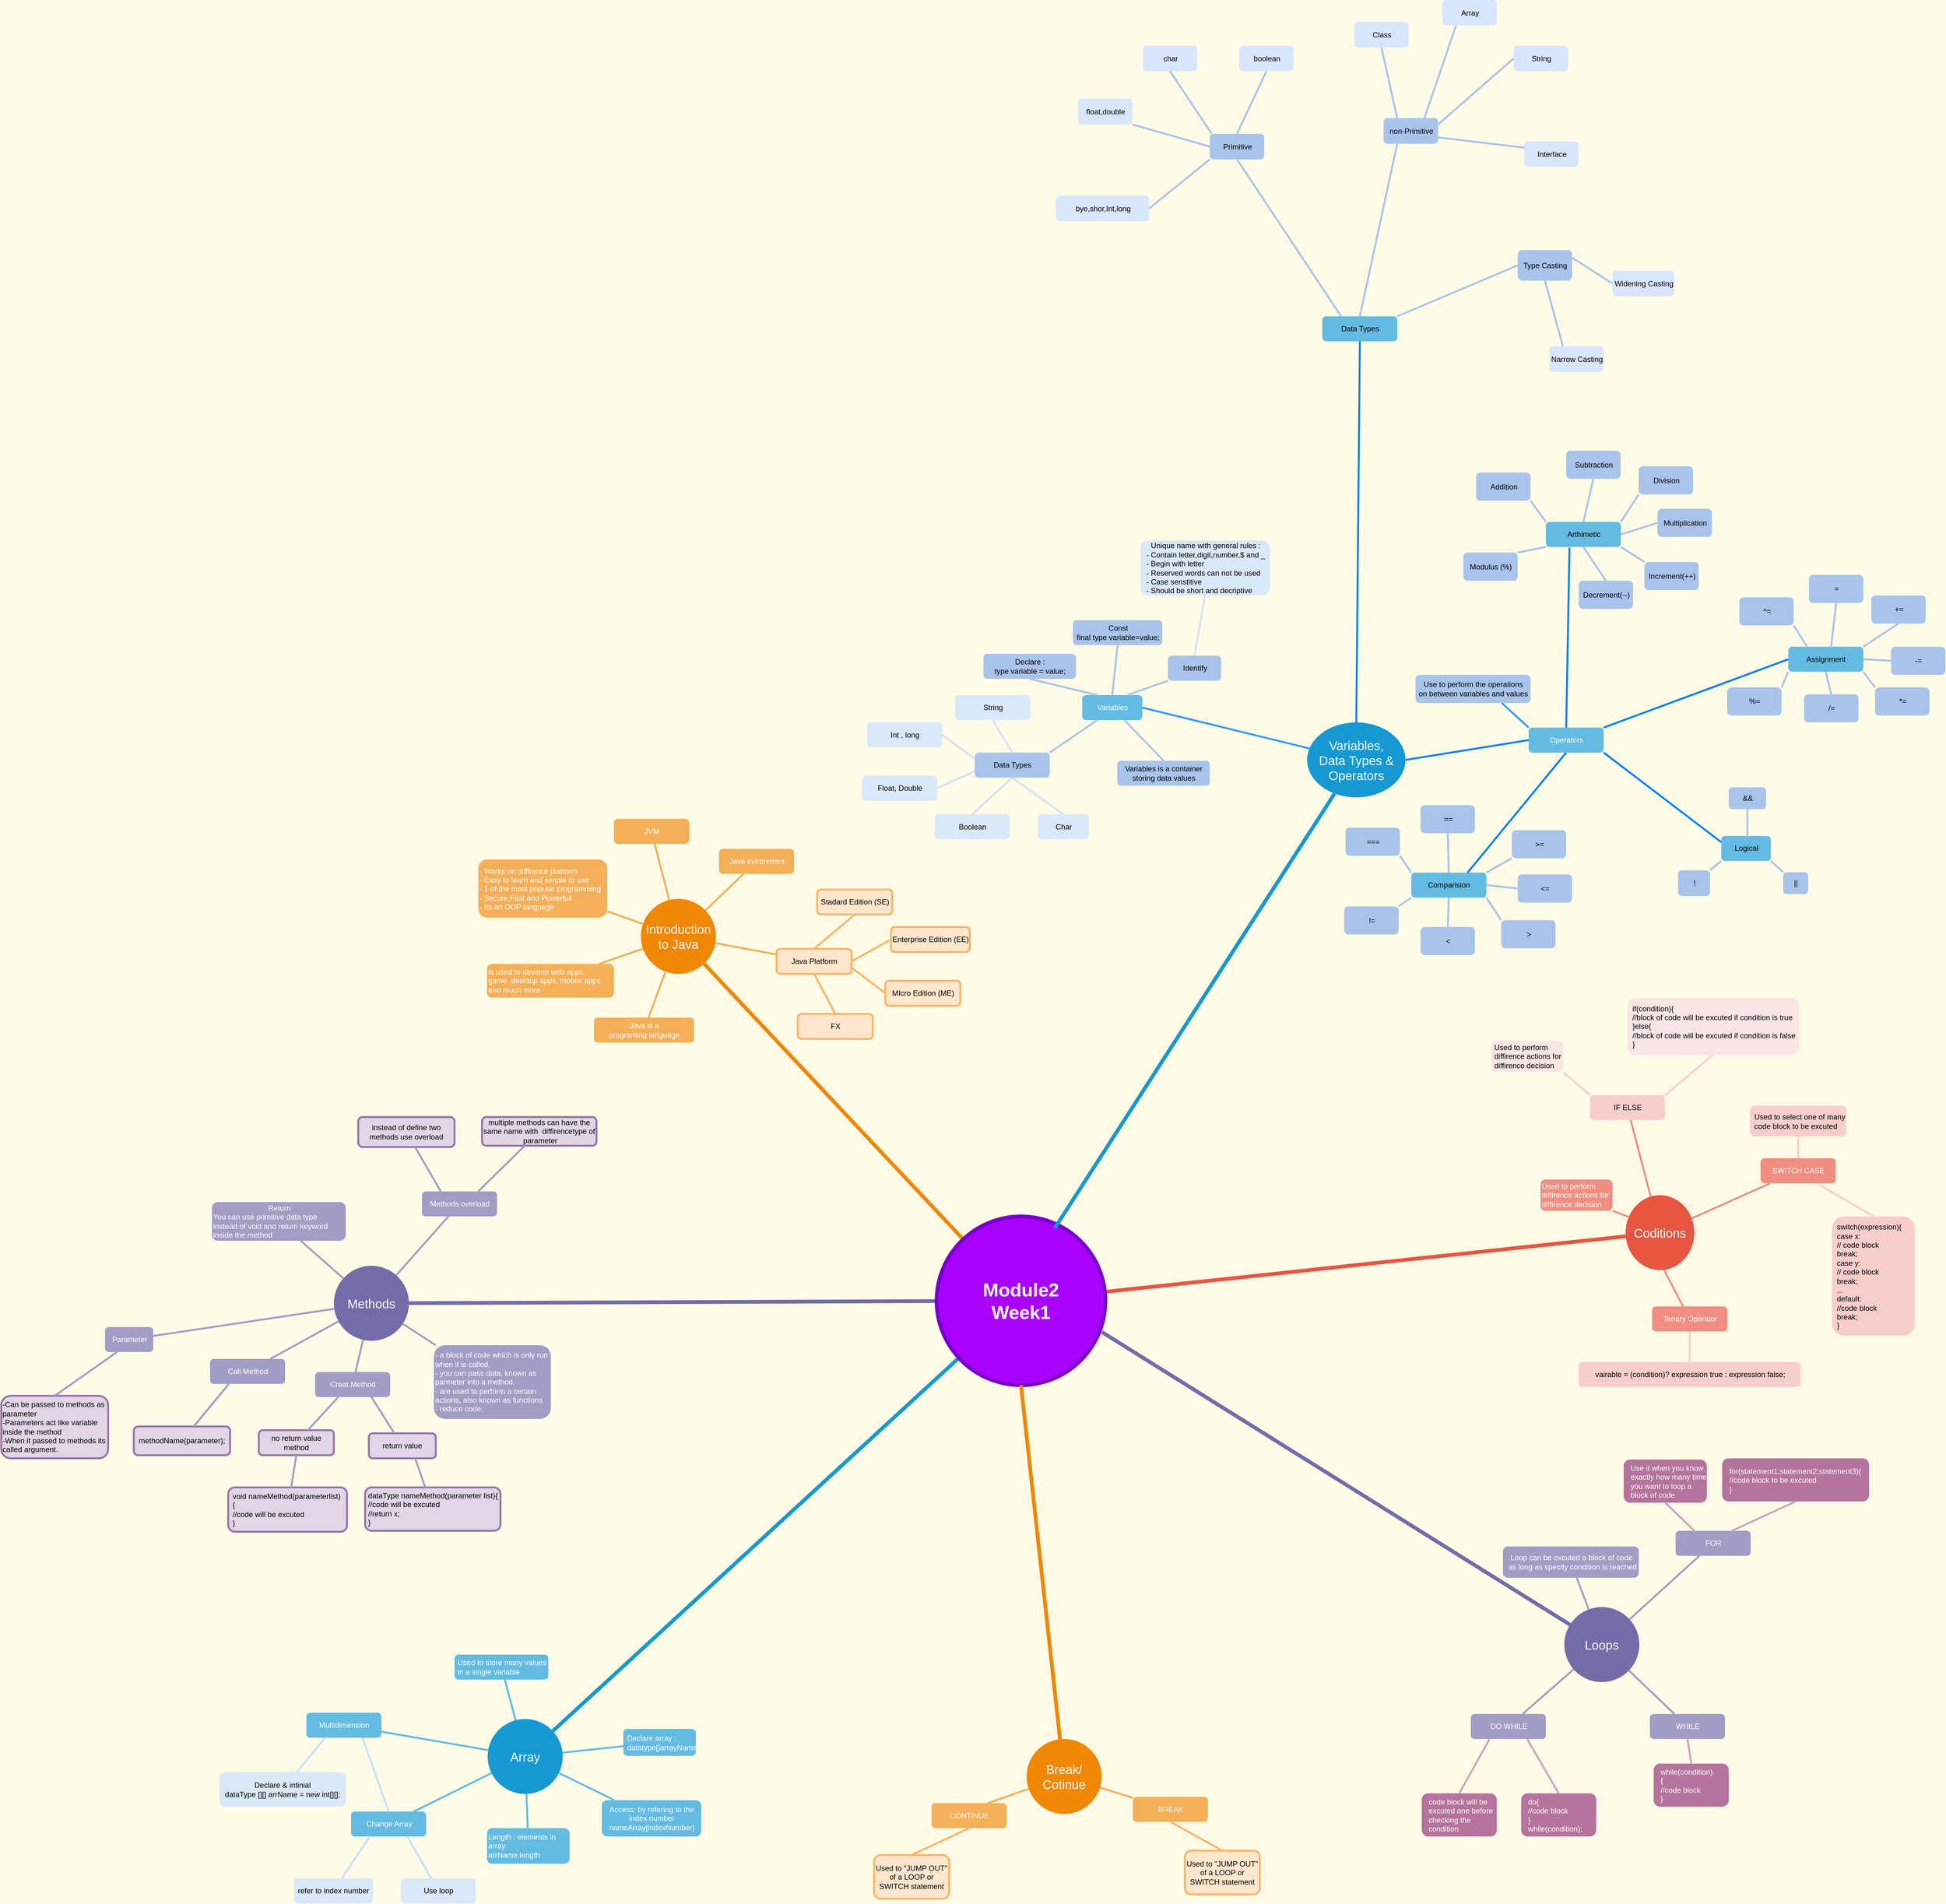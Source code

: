 <mxfile version="12.9.10" type="github" pages="4">
  <diagram id="XgXNr6Z6_WJrXe34QMv1" name="Module2-Week1">
    <mxGraphModel dx="9480" dy="6220" grid="0" gridSize="10" guides="1" tooltips="1" connect="1" arrows="1" fold="1" page="0" pageScale="1" pageWidth="1600" pageHeight="900" background="#FFFBE6" math="0" shadow="0">
      <root>
        <mxCell id="zQfSphmoL-g94JaTufq7-0" />
        <mxCell id="zQfSphmoL-g94JaTufq7-1" parent="zQfSphmoL-g94JaTufq7-0" />
        <mxCell id="kU-b7FJ7fmNxbk-5lAyr-2" value="Introduction&lt;br&gt;to Java" style="ellipse;whiteSpace=wrap;html=1;shadow=0;fontFamily=Helvetica;fontSize=20;fontColor=#FFFFFF;align=center;strokeWidth=3;fillColor=#F08705;strokeColor=none;gradientColor=none;" parent="zQfSphmoL-g94JaTufq7-1" vertex="1">
          <mxGeometry x="471" y="187" width="120" height="120" as="geometry" />
        </mxCell>
        <mxCell id="kU-b7FJ7fmNxbk-5lAyr-3" value="Coditions" style="ellipse;whiteSpace=wrap;html=1;shadow=0;fontFamily=Helvetica;fontSize=20;fontColor=#FFFFFF;align=center;strokeWidth=3;fillColor=#E85642;strokeColor=none;" parent="zQfSphmoL-g94JaTufq7-1" vertex="1">
          <mxGeometry x="2046" y="661" width="110" height="120" as="geometry" />
        </mxCell>
        <mxCell id="kU-b7FJ7fmNxbk-5lAyr-4" value="Array" style="ellipse;whiteSpace=wrap;html=1;shadow=0;fontFamily=Helvetica;fontSize=20;fontColor=#FFFFFF;align=center;strokeWidth=3;fillColor=#1699D3;strokeColor=none;" parent="zQfSphmoL-g94JaTufq7-1" vertex="1">
          <mxGeometry x="226" y="1499" width="120" height="120" as="geometry" />
        </mxCell>
        <mxCell id="kU-b7FJ7fmNxbk-5lAyr-8" value="Java is a &lt;br&gt;programing language" style="rounded=1;fillColor=#f5af58;strokeColor=none;strokeWidth=3;shadow=0;html=1;fontColor=#FFFFFF;" parent="zQfSphmoL-g94JaTufq7-1" vertex="1">
          <mxGeometry x="396" y="377" width="160" height="40" as="geometry" />
        </mxCell>
        <mxCell id="kU-b7FJ7fmNxbk-5lAyr-11" style="endArrow=none;strokeWidth=6;strokeColor=#f08705;html=1;" parent="zQfSphmoL-g94JaTufq7-1" source="kU-b7FJ7fmNxbk-5lAyr-166" target="kU-b7FJ7fmNxbk-5lAyr-2" edge="1">
          <mxGeometry relative="1" as="geometry" />
        </mxCell>
        <mxCell id="kU-b7FJ7fmNxbk-5lAyr-12" style="endArrow=none;strokeWidth=6;strokeColor=#E85642;html=1;" parent="zQfSphmoL-g94JaTufq7-1" source="kU-b7FJ7fmNxbk-5lAyr-166" target="kU-b7FJ7fmNxbk-5lAyr-3" edge="1">
          <mxGeometry relative="1" as="geometry" />
        </mxCell>
        <mxCell id="kU-b7FJ7fmNxbk-5lAyr-13" style="endArrow=none;strokeWidth=6;strokeColor=#1699D3;html=1;" parent="zQfSphmoL-g94JaTufq7-1" source="kU-b7FJ7fmNxbk-5lAyr-166" target="kU-b7FJ7fmNxbk-5lAyr-4" edge="1">
          <mxGeometry relative="1" as="geometry" />
        </mxCell>
        <mxCell id="kU-b7FJ7fmNxbk-5lAyr-14" style="endArrow=none;strokeWidth=6;strokeColor=#736CA8;html=1;" parent="zQfSphmoL-g94JaTufq7-1" source="kU-b7FJ7fmNxbk-5lAyr-166" target="kU-b7FJ7fmNxbk-5lAyr-167" edge="1">
          <mxGeometry relative="1" as="geometry" />
        </mxCell>
        <mxCell id="kU-b7FJ7fmNxbk-5lAyr-39" value="is used to develop web apps,&lt;br&gt;game ,desktop apps, mobile apps&lt;br&gt;and much more&amp;nbsp;" style="rounded=1;fillColor=#f5af58;strokeColor=none;strokeWidth=3;shadow=0;html=1;fontColor=#FFFFFF;align=left;" parent="zQfSphmoL-g94JaTufq7-1" vertex="1">
          <mxGeometry x="225" y="291" width="203" height="54" as="geometry" />
        </mxCell>
        <mxCell id="kU-b7FJ7fmNxbk-5lAyr-40" value="- Works on diffirence platform&lt;br&gt;- Easy to learn and simple to use&lt;br&gt;- 1 of the most popular programming&amp;nbsp;&lt;br&gt;- Secure,Fast and Powerfull&lt;br&gt;- Its an OOP language" style="rounded=1;fillColor=#f5af58;strokeColor=none;strokeWidth=3;shadow=0;html=1;fontColor=#FFFFFF;align=left;" parent="zQfSphmoL-g94JaTufq7-1" vertex="1">
          <mxGeometry x="211" y="124" width="206" height="93" as="geometry" />
        </mxCell>
        <mxCell id="kU-b7FJ7fmNxbk-5lAyr-41" value="JVM" style="rounded=1;fillColor=#f5af58;strokeColor=none;strokeWidth=3;shadow=0;html=1;fontColor=#FFFFFF;" parent="zQfSphmoL-g94JaTufq7-1" vertex="1">
          <mxGeometry x="428" y="59" width="120" height="40" as="geometry" />
        </mxCell>
        <mxCell id="kU-b7FJ7fmNxbk-5lAyr-42" value="Java evironment" style="rounded=1;fillColor=#f5af58;strokeColor=none;strokeWidth=3;shadow=0;html=1;fontColor=#FFFFFF;" parent="zQfSphmoL-g94JaTufq7-1" vertex="1">
          <mxGeometry x="596" y="107" width="120" height="40" as="geometry" />
        </mxCell>
        <mxCell id="kU-b7FJ7fmNxbk-5lAyr-43" value="Java Platform" style="rounded=1;fillColor=#ffe6cc;strokeColor=#FFB366;strokeWidth=3;shadow=0;html=1;" parent="zQfSphmoL-g94JaTufq7-1" vertex="1">
          <mxGeometry x="688" y="267" width="120" height="40" as="geometry" />
        </mxCell>
        <mxCell id="kU-b7FJ7fmNxbk-5lAyr-50" value="" style="edgeStyle=none;endArrow=none;strokeWidth=3;strokeColor=#F5AF58;html=1;" parent="zQfSphmoL-g94JaTufq7-1" source="kU-b7FJ7fmNxbk-5lAyr-2" target="kU-b7FJ7fmNxbk-5lAyr-8" edge="1">
          <mxGeometry x="-629" y="-33" width="100" height="100" as="geometry">
            <mxPoint x="-629" y="67" as="sourcePoint" />
            <mxPoint x="-529" y="-33" as="targetPoint" />
          </mxGeometry>
        </mxCell>
        <mxCell id="kU-b7FJ7fmNxbk-5lAyr-51" value="" style="edgeStyle=none;endArrow=none;strokeWidth=3;strokeColor=#F5AF58;html=1;" parent="zQfSphmoL-g94JaTufq7-1" source="kU-b7FJ7fmNxbk-5lAyr-2" target="kU-b7FJ7fmNxbk-5lAyr-39" edge="1">
          <mxGeometry x="-629" y="-33" width="100" height="100" as="geometry">
            <mxPoint x="-629" y="67" as="sourcePoint" />
            <mxPoint x="-529" y="-33" as="targetPoint" />
          </mxGeometry>
        </mxCell>
        <mxCell id="kU-b7FJ7fmNxbk-5lAyr-52" value="" style="edgeStyle=none;endArrow=none;strokeWidth=3;strokeColor=#F5AF58;html=1;" parent="zQfSphmoL-g94JaTufq7-1" source="kU-b7FJ7fmNxbk-5lAyr-2" target="kU-b7FJ7fmNxbk-5lAyr-40" edge="1">
          <mxGeometry x="-629" y="-33" width="100" height="100" as="geometry">
            <mxPoint x="-629" y="67" as="sourcePoint" />
            <mxPoint x="-529" y="-33" as="targetPoint" />
          </mxGeometry>
        </mxCell>
        <mxCell id="kU-b7FJ7fmNxbk-5lAyr-53" value="" style="edgeStyle=none;endArrow=none;strokeWidth=3;strokeColor=#F5AF58;html=1;" parent="zQfSphmoL-g94JaTufq7-1" source="kU-b7FJ7fmNxbk-5lAyr-2" target="kU-b7FJ7fmNxbk-5lAyr-41" edge="1">
          <mxGeometry x="-629" y="-33" width="100" height="100" as="geometry">
            <mxPoint x="-629" y="67" as="sourcePoint" />
            <mxPoint x="-529" y="-33" as="targetPoint" />
          </mxGeometry>
        </mxCell>
        <mxCell id="kU-b7FJ7fmNxbk-5lAyr-54" value="" style="edgeStyle=none;endArrow=none;strokeWidth=3;strokeColor=#F5AF58;html=1;" parent="zQfSphmoL-g94JaTufq7-1" source="kU-b7FJ7fmNxbk-5lAyr-2" target="kU-b7FJ7fmNxbk-5lAyr-42" edge="1">
          <mxGeometry x="-629" y="-33" width="100" height="100" as="geometry">
            <mxPoint x="-629" y="67" as="sourcePoint" />
            <mxPoint x="-529" y="-33" as="targetPoint" />
          </mxGeometry>
        </mxCell>
        <mxCell id="kU-b7FJ7fmNxbk-5lAyr-55" value="" style="edgeStyle=none;endArrow=none;strokeWidth=3;strokeColor=#F5AF58;html=1;" parent="zQfSphmoL-g94JaTufq7-1" source="kU-b7FJ7fmNxbk-5lAyr-2" target="kU-b7FJ7fmNxbk-5lAyr-43" edge="1">
          <mxGeometry x="-629" y="-33" width="100" height="100" as="geometry">
            <mxPoint x="-629" y="67" as="sourcePoint" />
            <mxPoint x="-529" y="-33" as="targetPoint" />
          </mxGeometry>
        </mxCell>
        <mxCell id="kU-b7FJ7fmNxbk-5lAyr-66" value="IF ELSE" style="rounded=1;fillColor=#f8cecc;strokeColor=none;strokeWidth=3;shadow=0;html=1;" parent="zQfSphmoL-g94JaTufq7-1" vertex="1">
          <mxGeometry x="1989" y="501" width="120" height="40" as="geometry" />
        </mxCell>
        <mxCell id="kU-b7FJ7fmNxbk-5lAyr-67" value="SWITCH CASE" style="rounded=1;fillColor=#f08e81;strokeColor=none;strokeWidth=3;shadow=0;html=1;fontColor=#FFFFFF;" parent="zQfSphmoL-g94JaTufq7-1" vertex="1">
          <mxGeometry x="2262" y="602" width="120" height="40" as="geometry" />
        </mxCell>
        <mxCell id="kU-b7FJ7fmNxbk-5lAyr-77" value="" style="edgeStyle=none;endArrow=none;strokeWidth=3;strokeColor=#F08E81;html=1;" parent="zQfSphmoL-g94JaTufq7-1" source="kU-b7FJ7fmNxbk-5lAyr-3" target="kU-b7FJ7fmNxbk-5lAyr-66" edge="1">
          <mxGeometry x="366" y="411" width="100" height="100" as="geometry">
            <mxPoint x="366" y="511" as="sourcePoint" />
            <mxPoint x="466" y="411" as="targetPoint" />
          </mxGeometry>
        </mxCell>
        <mxCell id="kU-b7FJ7fmNxbk-5lAyr-78" value="" style="edgeStyle=none;endArrow=none;strokeWidth=3;strokeColor=#F08E81;html=1;" parent="zQfSphmoL-g94JaTufq7-1" source="kU-b7FJ7fmNxbk-5lAyr-3" target="kU-b7FJ7fmNxbk-5lAyr-67" edge="1">
          <mxGeometry x="366" y="411" width="100" height="100" as="geometry">
            <mxPoint x="2155" y="703" as="sourcePoint" />
            <mxPoint x="466" y="411" as="targetPoint" />
          </mxGeometry>
        </mxCell>
        <mxCell id="kU-b7FJ7fmNxbk-5lAyr-91" value="Used to store many values in a single variable" style="rounded=1;fillColor=#64BBE2;strokeColor=none;strokeWidth=3;shadow=0;html=1;fontColor=#FFFFFF;whiteSpace=wrap;align=left;spacingLeft=3;" parent="zQfSphmoL-g94JaTufq7-1" vertex="1">
          <mxGeometry x="173" y="1396" width="150" height="40" as="geometry" />
        </mxCell>
        <mxCell id="kU-b7FJ7fmNxbk-5lAyr-92" value="Access: by refering to the index number&lt;br&gt;nameArray[indexNumber]" style="rounded=1;fillColor=#64BBE2;strokeColor=none;strokeWidth=3;shadow=0;html=1;fontColor=#FFFFFF;whiteSpace=wrap;" parent="zQfSphmoL-g94JaTufq7-1" vertex="1">
          <mxGeometry x="408.5" y="1629" width="159" height="58" as="geometry" />
        </mxCell>
        <mxCell id="kU-b7FJ7fmNxbk-5lAyr-93" value="Declare array :&lt;br&gt;datatype[]arrayName;" style="rounded=1;fillColor=#64BBE2;strokeColor=none;strokeWidth=3;shadow=0;html=1;fontColor=#FFFFFF;align=left;spacingLeft=4;" parent="zQfSphmoL-g94JaTufq7-1" vertex="1">
          <mxGeometry x="443" y="1515" width="116" height="43" as="geometry" />
        </mxCell>
        <mxCell id="kU-b7FJ7fmNxbk-5lAyr-94" value="Length : elements in array&lt;br&gt;arrName.length" style="rounded=1;fillColor=#64BBE2;strokeColor=none;strokeWidth=3;shadow=0;html=1;fontColor=#FFFFFF;whiteSpace=wrap;align=left;" parent="zQfSphmoL-g94JaTufq7-1" vertex="1">
          <mxGeometry x="225" y="1673.67" width="132" height="57" as="geometry" />
        </mxCell>
        <mxCell id="kU-b7FJ7fmNxbk-5lAyr-95" value="Change Array&lt;br&gt;" style="rounded=1;fillColor=#64BBE2;strokeColor=none;strokeWidth=3;shadow=0;html=1;fontColor=#FFFFFF;" parent="zQfSphmoL-g94JaTufq7-1" vertex="1">
          <mxGeometry x="7.5" y="1647" width="120" height="40" as="geometry" />
        </mxCell>
        <mxCell id="kU-b7FJ7fmNxbk-5lAyr-96" value="Multidimension" style="rounded=1;fillColor=#64BBE2;strokeColor=none;strokeWidth=3;shadow=0;html=1;fontColor=#FFFFFF;" parent="zQfSphmoL-g94JaTufq7-1" vertex="1">
          <mxGeometry x="-64" y="1489" width="120" height="40" as="geometry" />
        </mxCell>
        <mxCell id="kU-b7FJ7fmNxbk-5lAyr-102" value="" style="edgeStyle=none;endArrow=none;strokeWidth=3;strokeColor=#64BBE2;html=1;" parent="zQfSphmoL-g94JaTufq7-1" source="kU-b7FJ7fmNxbk-5lAyr-4" target="kU-b7FJ7fmNxbk-5lAyr-91" edge="1">
          <mxGeometry x="-1734" y="889" width="100" height="100" as="geometry">
            <mxPoint x="-1734" y="989" as="sourcePoint" />
            <mxPoint x="-1634" y="889" as="targetPoint" />
          </mxGeometry>
        </mxCell>
        <mxCell id="kU-b7FJ7fmNxbk-5lAyr-103" value="" style="edgeStyle=none;endArrow=none;strokeWidth=3;strokeColor=#64BBE2;html=1;" parent="zQfSphmoL-g94JaTufq7-1" source="kU-b7FJ7fmNxbk-5lAyr-4" target="kU-b7FJ7fmNxbk-5lAyr-93" edge="1">
          <mxGeometry x="-1734" y="889" width="100" height="100" as="geometry">
            <mxPoint x="-1734" y="989" as="sourcePoint" />
            <mxPoint x="-1634" y="889" as="targetPoint" />
          </mxGeometry>
        </mxCell>
        <mxCell id="kU-b7FJ7fmNxbk-5lAyr-104" value="" style="edgeStyle=none;endArrow=none;strokeWidth=3;strokeColor=#64BBE2;html=1;" parent="zQfSphmoL-g94JaTufq7-1" source="kU-b7FJ7fmNxbk-5lAyr-4" target="kU-b7FJ7fmNxbk-5lAyr-92" edge="1">
          <mxGeometry x="-1734" y="889" width="100" height="100" as="geometry">
            <mxPoint x="-1734" y="989" as="sourcePoint" />
            <mxPoint x="-1634" y="889" as="targetPoint" />
          </mxGeometry>
        </mxCell>
        <mxCell id="kU-b7FJ7fmNxbk-5lAyr-105" value="" style="edgeStyle=none;endArrow=none;strokeWidth=3;strokeColor=#64BBE2;html=1;" parent="zQfSphmoL-g94JaTufq7-1" source="kU-b7FJ7fmNxbk-5lAyr-4" target="kU-b7FJ7fmNxbk-5lAyr-94" edge="1">
          <mxGeometry x="-1734" y="889" width="100" height="100" as="geometry">
            <mxPoint x="-1734" y="989" as="sourcePoint" />
            <mxPoint x="-1634" y="889" as="targetPoint" />
          </mxGeometry>
        </mxCell>
        <mxCell id="kU-b7FJ7fmNxbk-5lAyr-106" value="" style="edgeStyle=none;endArrow=none;strokeWidth=3;strokeColor=#64BBE2;html=1;" parent="zQfSphmoL-g94JaTufq7-1" source="kU-b7FJ7fmNxbk-5lAyr-4" target="kU-b7FJ7fmNxbk-5lAyr-95" edge="1">
          <mxGeometry x="-1734" y="889" width="100" height="100" as="geometry">
            <mxPoint x="-1734" y="989" as="sourcePoint" />
            <mxPoint x="-1634" y="889" as="targetPoint" />
          </mxGeometry>
        </mxCell>
        <mxCell id="kU-b7FJ7fmNxbk-5lAyr-107" value="" style="edgeStyle=none;endArrow=none;strokeWidth=3;strokeColor=#64BBE2;html=1;" parent="zQfSphmoL-g94JaTufq7-1" source="kU-b7FJ7fmNxbk-5lAyr-4" target="kU-b7FJ7fmNxbk-5lAyr-96" edge="1">
          <mxGeometry x="-1734" y="889" width="100" height="100" as="geometry">
            <mxPoint x="-1734" y="989" as="sourcePoint" />
            <mxPoint x="-1634" y="889" as="targetPoint" />
          </mxGeometry>
        </mxCell>
        <mxCell id="kU-b7FJ7fmNxbk-5lAyr-165" style="edgeStyle=orthogonalEdgeStyle;rounded=0;html=1;exitX=0.75;exitY=0;entryX=0.75;entryY=0;startArrow=none;startFill=0;endArrow=block;endFill=1;jettySize=auto;orthogonalLoop=1;strokeColor=#12aab5;strokeWidth=6;fontSize=20;fontColor=#2F5B7C;" parent="zQfSphmoL-g94JaTufq7-1" edge="1">
          <mxGeometry relative="1" as="geometry">
            <mxPoint x="1946" y="676" as="sourcePoint" />
            <mxPoint x="1946" y="676" as="targetPoint" />
          </mxGeometry>
        </mxCell>
        <mxCell id="kU-b7FJ7fmNxbk-5lAyr-166" value="Module2&lt;br&gt;Week1" style="ellipse;whiteSpace=wrap;html=1;shadow=0;fontFamily=Helvetica;fontSize=30;align=center;strokeColor=#7700CC;strokeWidth=6;fillColor=#aa00ff;fontStyle=1;fontColor=#ffffff;" parent="zQfSphmoL-g94JaTufq7-1" vertex="1">
          <mxGeometry x="944" y="695" width="270" height="270" as="geometry" />
        </mxCell>
        <mxCell id="kU-b7FJ7fmNxbk-5lAyr-167" value="Methods" style="ellipse;whiteSpace=wrap;html=1;shadow=0;fontFamily=Helvetica;fontSize=20;fontColor=#FFFFFF;align=center;strokeWidth=3;fillColor=#736ca8;strokeColor=none;" parent="zQfSphmoL-g94JaTufq7-1" vertex="1">
          <mxGeometry x="-20" y="774" width="120" height="120" as="geometry" />
        </mxCell>
        <mxCell id="kU-b7FJ7fmNxbk-5lAyr-173" value="Methods overload" style="rounded=1;fillColor=#a29dc5;strokeColor=none;strokeWidth=3;shadow=0;html=1;fontColor=#FFFFFF;" parent="zQfSphmoL-g94JaTufq7-1" vertex="1">
          <mxGeometry x="121" y="655" width="120" height="40" as="geometry" />
        </mxCell>
        <mxCell id="kU-b7FJ7fmNxbk-5lAyr-174" value="- a block of code which is only run when it is called.&lt;br&gt;- you can pass data, known as parmeter into a method.&lt;br&gt;- are used to perform a certain actions, also known as functions&lt;br&gt;- reduce code." style="rounded=1;fillColor=#a29dc5;strokeColor=none;strokeWidth=3;shadow=0;html=1;fontColor=#FFFFFF;whiteSpace=wrap;align=left;" parent="zQfSphmoL-g94JaTufq7-1" vertex="1">
          <mxGeometry x="140" y="901" width="187" height="118" as="geometry" />
        </mxCell>
        <mxCell id="kU-b7FJ7fmNxbk-5lAyr-176" value="Creat Method" style="rounded=1;fillColor=#a29dc5;strokeColor=none;strokeWidth=3;shadow=0;html=1;fontColor=#FFFFFF;" parent="zQfSphmoL-g94JaTufq7-1" vertex="1">
          <mxGeometry x="-50" y="944" width="120" height="40" as="geometry" />
        </mxCell>
        <mxCell id="kU-b7FJ7fmNxbk-5lAyr-177" value="Call Method" style="rounded=1;fillColor=#a29dc5;strokeColor=none;strokeWidth=3;shadow=0;html=1;fontColor=#FFFFFF;" parent="zQfSphmoL-g94JaTufq7-1" vertex="1">
          <mxGeometry x="-218" y="923" width="120" height="40" as="geometry" />
        </mxCell>
        <mxCell id="kU-b7FJ7fmNxbk-5lAyr-178" value="Parameter" style="rounded=1;fillColor=#a29dc5;strokeColor=none;strokeWidth=3;shadow=0;html=1;fontColor=#FFFFFF;" parent="zQfSphmoL-g94JaTufq7-1" vertex="1">
          <mxGeometry x="-386" y="872" width="77" height="40" as="geometry" />
        </mxCell>
        <mxCell id="kU-b7FJ7fmNxbk-5lAyr-180" value="&lt;div style=&quot;text-align: center&quot;&gt;&lt;span&gt;Return&lt;/span&gt;&lt;/div&gt;You can use primitive data type&lt;br&gt;instead of void and return keyword inside the method" style="rounded=1;fillColor=#a29dc5;strokeColor=none;strokeWidth=3;shadow=0;html=1;fontColor=#FFFFFF;whiteSpace=wrap;align=left;" parent="zQfSphmoL-g94JaTufq7-1" vertex="1">
          <mxGeometry x="-215" y="672" width="214" height="62" as="geometry" />
        </mxCell>
        <mxCell id="kU-b7FJ7fmNxbk-5lAyr-185" value="" style="edgeStyle=none;endArrow=none;strokeWidth=3;strokeColor=#A29DC5;html=1;" parent="zQfSphmoL-g94JaTufq7-1" source="kU-b7FJ7fmNxbk-5lAyr-167" target="kU-b7FJ7fmNxbk-5lAyr-173" edge="1">
          <mxGeometry x="-1830" y="-251" width="100" height="100" as="geometry">
            <mxPoint x="-1830" y="-151" as="sourcePoint" />
            <mxPoint x="-1730" y="-251" as="targetPoint" />
          </mxGeometry>
        </mxCell>
        <mxCell id="kU-b7FJ7fmNxbk-5lAyr-186" value="" style="edgeStyle=none;endArrow=none;strokeWidth=3;strokeColor=#A29DC5;html=1;" parent="zQfSphmoL-g94JaTufq7-1" source="kU-b7FJ7fmNxbk-5lAyr-167" target="kU-b7FJ7fmNxbk-5lAyr-174" edge="1">
          <mxGeometry x="-1830" y="-251" width="100" height="100" as="geometry">
            <mxPoint x="-1830" y="-151" as="sourcePoint" />
            <mxPoint x="-1730" y="-251" as="targetPoint" />
          </mxGeometry>
        </mxCell>
        <mxCell id="kU-b7FJ7fmNxbk-5lAyr-188" value="" style="edgeStyle=none;endArrow=none;strokeWidth=3;strokeColor=#A29DC5;html=1;" parent="zQfSphmoL-g94JaTufq7-1" source="kU-b7FJ7fmNxbk-5lAyr-167" target="kU-b7FJ7fmNxbk-5lAyr-176" edge="1">
          <mxGeometry x="-1830" y="-251" width="100" height="100" as="geometry">
            <mxPoint x="-1830" y="-151" as="sourcePoint" />
            <mxPoint x="-1730" y="-251" as="targetPoint" />
          </mxGeometry>
        </mxCell>
        <mxCell id="kU-b7FJ7fmNxbk-5lAyr-189" value="" style="edgeStyle=none;endArrow=none;strokeWidth=3;strokeColor=#A29DC5;html=1;" parent="zQfSphmoL-g94JaTufq7-1" source="kU-b7FJ7fmNxbk-5lAyr-167" target="kU-b7FJ7fmNxbk-5lAyr-177" edge="1">
          <mxGeometry x="-1830" y="-251" width="100" height="100" as="geometry">
            <mxPoint x="-1830" y="-151" as="sourcePoint" />
            <mxPoint x="-1730" y="-251" as="targetPoint" />
          </mxGeometry>
        </mxCell>
        <mxCell id="kU-b7FJ7fmNxbk-5lAyr-190" value="" style="edgeStyle=none;endArrow=none;strokeWidth=3;strokeColor=#A29DC5;html=1;" parent="zQfSphmoL-g94JaTufq7-1" source="kU-b7FJ7fmNxbk-5lAyr-167" target="kU-b7FJ7fmNxbk-5lAyr-178" edge="1">
          <mxGeometry x="-1830" y="-251" width="100" height="100" as="geometry">
            <mxPoint x="-1830" y="-151" as="sourcePoint" />
            <mxPoint x="-1730" y="-251" as="targetPoint" />
          </mxGeometry>
        </mxCell>
        <mxCell id="kU-b7FJ7fmNxbk-5lAyr-191" value="" style="edgeStyle=none;endArrow=none;strokeWidth=3;strokeColor=#A29DC5;html=1;" parent="zQfSphmoL-g94JaTufq7-1" source="kU-b7FJ7fmNxbk-5lAyr-167" target="kU-b7FJ7fmNxbk-5lAyr-180" edge="1">
          <mxGeometry x="-1830" y="-251" width="100" height="100" as="geometry">
            <mxPoint x="-1830" y="-151" as="sourcePoint" />
            <mxPoint x="-1730" y="-251" as="targetPoint" />
          </mxGeometry>
        </mxCell>
        <mxCell id="kU-b7FJ7fmNxbk-5lAyr-193" style="edgeStyle=none;rounded=0;html=1;exitX=0.5;exitY=1;endArrow=none;endFill=0;jettySize=auto;orthogonalLoop=1;strokeColor=#736CA8;strokeWidth=2;fillColor=#64bbe2;fontSize=20;fontColor=#23445D;" parent="zQfSphmoL-g94JaTufq7-1" source="kU-b7FJ7fmNxbk-5lAyr-180" target="kU-b7FJ7fmNxbk-5lAyr-180" edge="1">
          <mxGeometry relative="1" as="geometry" />
        </mxCell>
        <mxCell id="kU-b7FJ7fmNxbk-5lAyr-774" value="Variables,&lt;br&gt;Data Types &amp;amp;&lt;br&gt;Operators" style="ellipse;whiteSpace=wrap;html=1;shadow=0;fontFamily=Helvetica;fontSize=20;fontColor=#FFFFFF;align=center;strokeWidth=3;fillColor=#1699D3;strokeColor=none;" parent="zQfSphmoL-g94JaTufq7-1" vertex="1">
          <mxGeometry x="1536.57" y="-95.33" width="157.43" height="120" as="geometry" />
        </mxCell>
        <mxCell id="kU-b7FJ7fmNxbk-5lAyr-775" style="endArrow=none;strokeWidth=6;strokeColor=#1699D3;html=1;exitX=0.701;exitY=0.068;exitDx=0;exitDy=0;exitPerimeter=0;" parent="zQfSphmoL-g94JaTufq7-1" source="kU-b7FJ7fmNxbk-5lAyr-166" target="kU-b7FJ7fmNxbk-5lAyr-774" edge="1">
          <mxGeometry relative="1" as="geometry">
            <mxPoint x="1009.997" y="-934.002" as="sourcePoint" />
          </mxGeometry>
        </mxCell>
        <mxCell id="kU-b7FJ7fmNxbk-5lAyr-776" value="Data Types" style="rounded=1;fillColor=#A9C4EB;strokeColor=none;strokeWidth=3;shadow=0;html=1;" parent="zQfSphmoL-g94JaTufq7-1" vertex="1">
          <mxGeometry x="1005" y="-47.0" width="120" height="40" as="geometry" />
        </mxCell>
        <mxCell id="kU-b7FJ7fmNxbk-5lAyr-777" value="Arthimetic" style="rounded=1;fillColor=#64BBE2;strokeColor=none;strokeWidth=3;shadow=0;html=1;fontColor=#000000;" parent="zQfSphmoL-g94JaTufq7-1" vertex="1">
          <mxGeometry x="1918.5" y="-416.0" width="120" height="40" as="geometry" />
        </mxCell>
        <mxCell id="kU-b7FJ7fmNxbk-5lAyr-786" value="Variables" style="rounded=1;fillColor=#64BBE2;strokeColor=none;strokeWidth=3;shadow=0;html=1;fontColor=#FFFFFF;" parent="zQfSphmoL-g94JaTufq7-1" vertex="1">
          <mxGeometry x="1177" y="-139.0" width="96" height="40" as="geometry" />
        </mxCell>
        <mxCell id="kU-b7FJ7fmNxbk-5lAyr-788" value="" style="edgeStyle=none;endArrow=none;strokeWidth=3;strokeColor=#007FFF;html=1;exitX=1;exitY=0.5;exitDx=0;exitDy=0;entryX=0;entryY=0.5;entryDx=0;entryDy=0;" parent="zQfSphmoL-g94JaTufq7-1" source="kU-b7FJ7fmNxbk-5lAyr-774" target="kU-b7FJ7fmNxbk-5lAyr-876" edge="1">
          <mxGeometry x="-367.35" y="-859.33" width="100" height="100" as="geometry">
            <mxPoint x="1748.998" y="-199.246" as="sourcePoint" />
            <mxPoint x="-267.35" y="-859.33" as="targetPoint" />
          </mxGeometry>
        </mxCell>
        <mxCell id="kU-b7FJ7fmNxbk-5lAyr-797" value="" style="edgeStyle=none;endArrow=none;strokeWidth=3;strokeColor=#3399FF;html=1;entryX=1;entryY=0.5;entryDx=0;entryDy=0;" parent="zQfSphmoL-g94JaTufq7-1" source="kU-b7FJ7fmNxbk-5lAyr-774" target="kU-b7FJ7fmNxbk-5lAyr-786" edge="1">
          <mxGeometry x="-423.43" y="-705.33" width="100" height="100" as="geometry">
            <mxPoint x="-423.43" y="-605.33" as="sourcePoint" />
            <mxPoint x="-323.43" y="-705.33" as="targetPoint" />
          </mxGeometry>
        </mxCell>
        <mxCell id="kU-b7FJ7fmNxbk-5lAyr-798" value="Loops" style="ellipse;whiteSpace=wrap;html=1;shadow=0;fontFamily=Helvetica;fontSize=20;fontColor=#FFFFFF;align=center;strokeWidth=3;fillColor=#736ca8;strokeColor=none;" parent="zQfSphmoL-g94JaTufq7-1" vertex="1">
          <mxGeometry x="1948" y="1320" width="120" height="120" as="geometry" />
        </mxCell>
        <mxCell id="kU-b7FJ7fmNxbk-5lAyr-799" value="Loop can be excuted a block of code&lt;br&gt;&amp;nbsp;as long as specify condition is reached" style="rounded=1;fillColor=#a29dc5;strokeColor=none;strokeWidth=3;shadow=0;html=1;fontColor=#FFFFFF;" parent="zQfSphmoL-g94JaTufq7-1" vertex="1">
          <mxGeometry x="1850" y="1223" width="217" height="50" as="geometry" />
        </mxCell>
        <mxCell id="kU-b7FJ7fmNxbk-5lAyr-800" value="FOR" style="rounded=1;fillColor=#a29dc5;strokeColor=none;strokeWidth=3;shadow=0;html=1;fontColor=#FFFFFF;" parent="zQfSphmoL-g94JaTufq7-1" vertex="1">
          <mxGeometry x="2126" y="1198" width="120" height="40" as="geometry" />
        </mxCell>
        <mxCell id="kU-b7FJ7fmNxbk-5lAyr-801" value="WHILE" style="rounded=1;fillColor=#a29dc5;strokeColor=none;strokeWidth=3;shadow=0;html=1;fontColor=#FFFFFF;" parent="zQfSphmoL-g94JaTufq7-1" vertex="1">
          <mxGeometry x="2085" y="1491" width="120" height="40" as="geometry" />
        </mxCell>
        <mxCell id="kU-b7FJ7fmNxbk-5lAyr-802" value="DO WHILE" style="rounded=1;fillColor=#a29dc5;strokeColor=none;strokeWidth=3;shadow=0;html=1;fontColor=#FFFFFF;" parent="zQfSphmoL-g94JaTufq7-1" vertex="1">
          <mxGeometry x="1798.5" y="1491" width="120" height="40" as="geometry" />
        </mxCell>
        <mxCell id="kU-b7FJ7fmNxbk-5lAyr-810" value="" style="edgeStyle=none;endArrow=none;strokeWidth=3;strokeColor=#A29DC5;html=1;" parent="zQfSphmoL-g94JaTufq7-1" source="kU-b7FJ7fmNxbk-5lAyr-798" target="kU-b7FJ7fmNxbk-5lAyr-799" edge="1">
          <mxGeometry x="138" y="295" width="100" height="100" as="geometry">
            <mxPoint x="138" y="395" as="sourcePoint" />
            <mxPoint x="238" y="295" as="targetPoint" />
          </mxGeometry>
        </mxCell>
        <mxCell id="kU-b7FJ7fmNxbk-5lAyr-812" value="" style="edgeStyle=none;endArrow=none;strokeWidth=3;strokeColor=#A29DC5;html=1;" parent="zQfSphmoL-g94JaTufq7-1" source="kU-b7FJ7fmNxbk-5lAyr-798" target="kU-b7FJ7fmNxbk-5lAyr-800" edge="1">
          <mxGeometry x="138" y="295" width="100" height="100" as="geometry">
            <mxPoint x="138" y="395" as="sourcePoint" />
            <mxPoint x="238" y="295" as="targetPoint" />
          </mxGeometry>
        </mxCell>
        <mxCell id="kU-b7FJ7fmNxbk-5lAyr-813" value="" style="edgeStyle=none;endArrow=none;strokeWidth=3;strokeColor=#A29DC5;html=1;" parent="zQfSphmoL-g94JaTufq7-1" source="kU-b7FJ7fmNxbk-5lAyr-798" target="kU-b7FJ7fmNxbk-5lAyr-801" edge="1">
          <mxGeometry x="138" y="295" width="100" height="100" as="geometry">
            <mxPoint x="138" y="395" as="sourcePoint" />
            <mxPoint x="238" y="295" as="targetPoint" />
          </mxGeometry>
        </mxCell>
        <mxCell id="kU-b7FJ7fmNxbk-5lAyr-814" value="" style="edgeStyle=none;endArrow=none;strokeWidth=3;strokeColor=#A29DC5;html=1;" parent="zQfSphmoL-g94JaTufq7-1" source="kU-b7FJ7fmNxbk-5lAyr-798" target="kU-b7FJ7fmNxbk-5lAyr-802" edge="1">
          <mxGeometry x="138" y="295" width="100" height="100" as="geometry">
            <mxPoint x="138" y="395" as="sourcePoint" />
            <mxPoint x="238" y="295" as="targetPoint" />
          </mxGeometry>
        </mxCell>
        <mxCell id="kU-b7FJ7fmNxbk-5lAyr-824" style="endArrow=none;strokeWidth=6;strokeColor=#736CA8;html=1;exitX=0.979;exitY=0.685;exitDx=0;exitDy=0;exitPerimeter=0;" parent="zQfSphmoL-g94JaTufq7-1" source="kU-b7FJ7fmNxbk-5lAyr-166" target="kU-b7FJ7fmNxbk-5lAyr-798" edge="1">
          <mxGeometry relative="1" as="geometry">
            <mxPoint x="1730.677" y="932.003" as="sourcePoint" />
            <mxPoint x="1112.459" y="1246.546" as="targetPoint" />
          </mxGeometry>
        </mxCell>
        <mxCell id="kU-b7FJ7fmNxbk-5lAyr-825" value="Stadard Edition (SE)" style="rounded=1;fillColor=#ffe6cc;strokeColor=#FFB366;strokeWidth=3;shadow=0;html=1;labelBackgroundColor=none;labelBorderColor=none;comic=0;" parent="zQfSphmoL-g94JaTufq7-1" vertex="1">
          <mxGeometry x="753" y="172" width="120" height="40" as="geometry" />
        </mxCell>
        <mxCell id="kU-b7FJ7fmNxbk-5lAyr-826" value="Enterprise Edition (EE)" style="rounded=1;fillColor=#ffe6cc;strokeColor=#FFB366;strokeWidth=3;shadow=0;html=1;labelBackgroundColor=none;labelBorderColor=none;" parent="zQfSphmoL-g94JaTufq7-1" vertex="1">
          <mxGeometry x="871" y="232" width="126" height="40" as="geometry" />
        </mxCell>
        <mxCell id="kU-b7FJ7fmNxbk-5lAyr-827" value="MIcro Edition (ME)" style="rounded=1;fillColor=#ffe6cc;strokeColor=#FFB366;strokeWidth=3;shadow=0;html=1;labelBackgroundColor=none;labelBorderColor=none;" parent="zQfSphmoL-g94JaTufq7-1" vertex="1">
          <mxGeometry x="862" y="318" width="120" height="40" as="geometry" />
        </mxCell>
        <mxCell id="kU-b7FJ7fmNxbk-5lAyr-828" value="" style="edgeStyle=none;endArrow=none;strokeWidth=3;strokeColor=#FFB366;html=1;entryX=0.5;entryY=1;entryDx=0;entryDy=0;exitX=0.5;exitY=0;exitDx=0;exitDy=0;labelBackgroundColor=none;labelBorderColor=none;fontColor=#FFFFFF;shadow=0;comic=0;fillColor=#ffe6cc;" parent="zQfSphmoL-g94JaTufq7-1" source="kU-b7FJ7fmNxbk-5lAyr-43" target="kU-b7FJ7fmNxbk-5lAyr-825" edge="1">
          <mxGeometry x="-481" y="-59.68" width="100" height="100" as="geometry">
            <mxPoint x="738.042" y="230.998" as="sourcePoint" />
            <mxPoint x="836.0" y="249.26" as="targetPoint" />
          </mxGeometry>
        </mxCell>
        <mxCell id="kU-b7FJ7fmNxbk-5lAyr-829" value="" style="edgeStyle=none;endArrow=none;strokeWidth=3;strokeColor=#FFB366;html=1;entryX=0;entryY=0.5;entryDx=0;entryDy=0;exitX=1;exitY=0.5;exitDx=0;exitDy=0;labelBackgroundColor=none;labelBorderColor=none;fontColor=#FFFFFF;shadow=0;comic=0;fillColor=#ffe6cc;" parent="zQfSphmoL-g94JaTufq7-1" source="kU-b7FJ7fmNxbk-5lAyr-43" target="kU-b7FJ7fmNxbk-5lAyr-826" edge="1">
          <mxGeometry x="-471" y="-49.68" width="100" height="100" as="geometry">
            <mxPoint x="818" y="277" as="sourcePoint" />
            <mxPoint x="846" y="242" as="targetPoint" />
          </mxGeometry>
        </mxCell>
        <mxCell id="kU-b7FJ7fmNxbk-5lAyr-830" value="" style="edgeStyle=none;endArrow=none;strokeWidth=3;strokeColor=#FFB366;html=1;entryX=0;entryY=0.5;entryDx=0;entryDy=0;exitX=1;exitY=0.75;exitDx=0;exitDy=0;labelBackgroundColor=none;labelBorderColor=none;fontColor=#FFFFFF;shadow=0;comic=0;fillColor=#ffe6cc;" parent="zQfSphmoL-g94JaTufq7-1" source="kU-b7FJ7fmNxbk-5lAyr-43" target="kU-b7FJ7fmNxbk-5lAyr-827" edge="1">
          <mxGeometry x="-461" y="-39.68" width="100" height="100" as="geometry">
            <mxPoint x="818" y="297" as="sourcePoint" />
            <mxPoint x="878" y="305" as="targetPoint" />
          </mxGeometry>
        </mxCell>
        <mxCell id="kU-b7FJ7fmNxbk-5lAyr-831" value="FX" style="rounded=1;fillColor=#ffe6cc;strokeColor=#FFB366;strokeWidth=3;shadow=0;html=1;labelBackgroundColor=none;labelBorderColor=none;comic=0;" parent="zQfSphmoL-g94JaTufq7-1" vertex="1">
          <mxGeometry x="722" y="371" width="120" height="40" as="geometry" />
        </mxCell>
        <mxCell id="kU-b7FJ7fmNxbk-5lAyr-832" value="" style="edgeStyle=none;endArrow=none;strokeWidth=3;strokeColor=#FFB366;html=1;entryX=0.5;entryY=0;entryDx=0;entryDy=0;exitX=0.5;exitY=1;exitDx=0;exitDy=0;labelBackgroundColor=none;labelBorderColor=none;fontColor=#FFFFFF;shadow=0;comic=0;fillColor=#ffe6cc;" parent="zQfSphmoL-g94JaTufq7-1" source="kU-b7FJ7fmNxbk-5lAyr-43" target="kU-b7FJ7fmNxbk-5lAyr-831" edge="1">
          <mxGeometry x="-503" y="-41.68" width="100" height="100" as="geometry">
            <mxPoint x="766" y="305" as="sourcePoint" />
            <mxPoint x="823" y="366" as="targetPoint" />
          </mxGeometry>
        </mxCell>
        <mxCell id="kU-b7FJ7fmNxbk-5lAyr-834" value="Variables is a container&lt;br&gt;storing data values" style="rounded=1;fillColor=#A9C4EB;strokeColor=none;strokeWidth=3;shadow=0;html=1;fontColor=#000000;" parent="zQfSphmoL-g94JaTufq7-1" vertex="1">
          <mxGeometry x="1233" y="-34" width="148" height="40" as="geometry" />
        </mxCell>
        <mxCell id="kU-b7FJ7fmNxbk-5lAyr-835" value="" style="edgeStyle=none;endArrow=none;strokeWidth=3;strokeColor=#A9C4EB;html=1;entryX=0.5;entryY=0;entryDx=0;entryDy=0;" parent="zQfSphmoL-g94JaTufq7-1" source="kU-b7FJ7fmNxbk-5lAyr-786" target="kU-b7FJ7fmNxbk-5lAyr-834" edge="1">
          <mxGeometry x="-688.43" y="-615.66" width="100" height="100" as="geometry">
            <mxPoint x="1259" y="-84.33" as="sourcePoint" />
            <mxPoint x="-588.43" y="-615.66" as="targetPoint" />
          </mxGeometry>
        </mxCell>
        <mxCell id="kU-b7FJ7fmNxbk-5lAyr-836" value="" style="edgeStyle=none;endArrow=none;strokeWidth=3;strokeColor=#A9C4EB;html=1;exitX=0.25;exitY=1;exitDx=0;exitDy=0;entryX=1;entryY=0;entryDx=0;entryDy=0;" parent="zQfSphmoL-g94JaTufq7-1" source="kU-b7FJ7fmNxbk-5lAyr-786" target="kU-b7FJ7fmNxbk-5lAyr-776" edge="1">
          <mxGeometry x="-725.43" y="-473.33" width="100" height="100" as="geometry">
            <mxPoint x="1121" y="-93.66" as="sourcePoint" />
            <mxPoint x="1115" y="117.0" as="targetPoint" />
          </mxGeometry>
        </mxCell>
        <mxCell id="kU-b7FJ7fmNxbk-5lAyr-837" value="Int , long" style="rounded=1;fillColor=#dae8fc;strokeColor=none;strokeWidth=3;shadow=0;html=1;" parent="zQfSphmoL-g94JaTufq7-1" vertex="1">
          <mxGeometry x="833" y="-95.33" width="120" height="40" as="geometry" />
        </mxCell>
        <mxCell id="kU-b7FJ7fmNxbk-5lAyr-838" value="" style="edgeStyle=none;endArrow=none;strokeWidth=3;strokeColor=#D4E1F5;html=1;entryX=1;entryY=0.5;entryDx=0;entryDy=0;exitX=0;exitY=0.25;exitDx=0;exitDy=0;fillColor=#f5f5f5;labelBackgroundColor=none;noLabel=1;fontColor=none;" parent="zQfSphmoL-g94JaTufq7-1" source="kU-b7FJ7fmNxbk-5lAyr-776" target="kU-b7FJ7fmNxbk-5lAyr-837" edge="1">
          <mxGeometry x="-916.43" y="-521.33" width="100" height="100" as="geometry">
            <mxPoint x="940" y="-20.419" as="sourcePoint" />
            <mxPoint x="924" y="69" as="targetPoint" />
          </mxGeometry>
        </mxCell>
        <mxCell id="kU-b7FJ7fmNxbk-5lAyr-839" value="Float, Double" style="rounded=1;fillColor=#dae8fc;strokeColor=none;strokeWidth=3;shadow=0;html=1;" parent="zQfSphmoL-g94JaTufq7-1" vertex="1">
          <mxGeometry x="825" y="-10.0" width="120" height="40" as="geometry" />
        </mxCell>
        <mxCell id="kU-b7FJ7fmNxbk-5lAyr-840" value="" style="edgeStyle=none;endArrow=none;strokeWidth=3;strokeColor=#D4E1F5;html=1;entryX=1;entryY=0.5;entryDx=0;entryDy=0;exitX=0;exitY=0.75;exitDx=0;exitDy=0;fillColor=#f5f5f5;labelBackgroundColor=none;noLabel=1;fontColor=none;" parent="zQfSphmoL-g94JaTufq7-1" source="kU-b7FJ7fmNxbk-5lAyr-776" target="kU-b7FJ7fmNxbk-5lAyr-839" edge="1">
          <mxGeometry x="-916.43" y="-446.33" width="100" height="100" as="geometry">
            <mxPoint x="959" y="17.0" as="sourcePoint" />
            <mxPoint x="924" y="144.0" as="targetPoint" />
          </mxGeometry>
        </mxCell>
        <mxCell id="kU-b7FJ7fmNxbk-5lAyr-841" value="Boolean" style="rounded=1;fillColor=#dae8fc;strokeColor=none;strokeWidth=3;shadow=0;html=1;" parent="zQfSphmoL-g94JaTufq7-1" vertex="1">
          <mxGeometry x="941" y="51.67" width="120" height="40" as="geometry" />
        </mxCell>
        <mxCell id="kU-b7FJ7fmNxbk-5lAyr-842" value="" style="edgeStyle=none;endArrow=none;strokeWidth=3;strokeColor=#D4E1F5;html=1;entryX=0.5;entryY=0;entryDx=0;entryDy=0;exitX=0.5;exitY=1;exitDx=0;exitDy=0;fillColor=#f5f5f5;labelBorderColor=#000000;labelBackgroundColor=#4D4D4D;" parent="zQfSphmoL-g94JaTufq7-1" source="kU-b7FJ7fmNxbk-5lAyr-776" target="kU-b7FJ7fmNxbk-5lAyr-841" edge="1">
          <mxGeometry x="-913.93" y="-356.33" width="100" height="100" as="geometry">
            <mxPoint x="961.5" y="107.0" as="sourcePoint" />
            <mxPoint x="926.5" y="234.0" as="targetPoint" />
          </mxGeometry>
        </mxCell>
        <mxCell id="kU-b7FJ7fmNxbk-5lAyr-843" value="String" style="rounded=1;fillColor=#dae8fc;strokeColor=none;strokeWidth=3;shadow=0;html=1;" parent="zQfSphmoL-g94JaTufq7-1" vertex="1">
          <mxGeometry x="974" y="-139.0" width="120" height="40" as="geometry" />
        </mxCell>
        <mxCell id="kU-b7FJ7fmNxbk-5lAyr-844" value="" style="edgeStyle=none;endArrow=none;strokeWidth=3;strokeColor=#D4E1F5;html=1;entryX=0.5;entryY=1;entryDx=0;entryDy=0;exitX=0.5;exitY=0;exitDx=0;exitDy=0;fillColor=#f5f5f5;labelBackgroundColor=#66FFFF;" parent="zQfSphmoL-g94JaTufq7-1" source="kU-b7FJ7fmNxbk-5lAyr-776" target="kU-b7FJ7fmNxbk-5lAyr-843" edge="1">
          <mxGeometry x="-787.43" y="-598.33" width="100" height="100" as="geometry">
            <mxPoint x="1062" y="-49.0" as="sourcePoint" />
            <mxPoint x="1053" y="-8" as="targetPoint" />
          </mxGeometry>
        </mxCell>
        <mxCell id="kU-b7FJ7fmNxbk-5lAyr-847" value="Char" style="rounded=1;fillColor=#dae8fc;strokeColor=none;strokeWidth=3;shadow=0;html=1;" parent="zQfSphmoL-g94JaTufq7-1" vertex="1">
          <mxGeometry x="1106" y="51.67" width="81.32" height="40" as="geometry" />
        </mxCell>
        <mxCell id="kU-b7FJ7fmNxbk-5lAyr-848" value="" style="edgeStyle=none;endArrow=none;strokeWidth=3;strokeColor=#D4E1F5;html=1;entryX=0.5;entryY=0;entryDx=0;entryDy=0;exitX=0.5;exitY=1;exitDx=0;exitDy=0;fillColor=#f5f5f5;labelBackgroundColor=#66FFFF;" parent="zQfSphmoL-g94JaTufq7-1" source="kU-b7FJ7fmNxbk-5lAyr-776" target="kU-b7FJ7fmNxbk-5lAyr-847" edge="1">
          <mxGeometry x="-656.75" y="-558.33" width="100" height="100" as="geometry">
            <mxPoint x="1025.0" y="18.84" as="sourcePoint" />
            <mxPoint x="1183.68" y="32" as="targetPoint" />
          </mxGeometry>
        </mxCell>
        <mxCell id="kU-b7FJ7fmNxbk-5lAyr-849" value="Declare :&lt;br&gt;type variable = value;" style="rounded=1;fillColor=#A9C4EB;strokeColor=none;strokeWidth=3;shadow=0;html=1;fontColor=#000000;" parent="zQfSphmoL-g94JaTufq7-1" vertex="1">
          <mxGeometry x="1019" y="-205" width="148" height="40" as="geometry" />
        </mxCell>
        <mxCell id="kU-b7FJ7fmNxbk-5lAyr-850" value="" style="edgeStyle=none;endArrow=none;strokeWidth=3;strokeColor=#A9C4EB;html=1;exitX=0.25;exitY=0;exitDx=0;exitDy=0;entryX=0.5;entryY=1;entryDx=0;entryDy=0;" parent="zQfSphmoL-g94JaTufq7-1" source="kU-b7FJ7fmNxbk-5lAyr-786" target="kU-b7FJ7fmNxbk-5lAyr-849" edge="1">
          <mxGeometry x="-651.43" y="-876.66" width="100" height="100" as="geometry">
            <mxPoint x="1253" y="-339.66" as="sourcePoint" />
            <mxPoint x="-551.43" y="-876.66" as="targetPoint" />
          </mxGeometry>
        </mxCell>
        <mxCell id="kU-b7FJ7fmNxbk-5lAyr-851" value="Const&lt;br&gt;final type variable=value;" style="rounded=1;fillColor=#A9C4EB;strokeColor=none;strokeWidth=3;shadow=0;html=1;fontColor=#000000;" parent="zQfSphmoL-g94JaTufq7-1" vertex="1">
          <mxGeometry x="1162" y="-259" width="143" height="40" as="geometry" />
        </mxCell>
        <mxCell id="kU-b7FJ7fmNxbk-5lAyr-852" value="" style="edgeStyle=none;endArrow=none;strokeWidth=3;strokeColor=#A9C4EB;html=1;exitX=0.5;exitY=0;exitDx=0;exitDy=0;entryX=0.5;entryY=1;entryDx=0;entryDy=0;" parent="zQfSphmoL-g94JaTufq7-1" source="kU-b7FJ7fmNxbk-5lAyr-786" target="kU-b7FJ7fmNxbk-5lAyr-851" edge="1">
          <mxGeometry x="-482.43" y="-838.0" width="100" height="100" as="geometry">
            <mxPoint x="1242" y="-64.0" as="sourcePoint" />
            <mxPoint x="-382.43" y="-838.0" as="targetPoint" />
          </mxGeometry>
        </mxCell>
        <mxCell id="kU-b7FJ7fmNxbk-5lAyr-853" value="Identify" style="rounded=1;fillColor=#A9C4EB;strokeColor=none;strokeWidth=3;shadow=0;html=1;fontColor=#000000;" parent="zQfSphmoL-g94JaTufq7-1" vertex="1">
          <mxGeometry x="1314" y="-202" width="85" height="40" as="geometry" />
        </mxCell>
        <mxCell id="kU-b7FJ7fmNxbk-5lAyr-854" value="" style="edgeStyle=none;endArrow=none;strokeWidth=3;strokeColor=#A9C4EB;html=1;exitX=0.75;exitY=0;exitDx=0;exitDy=0;entryX=0;entryY=1;entryDx=0;entryDy=0;" parent="zQfSphmoL-g94JaTufq7-1" source="kU-b7FJ7fmNxbk-5lAyr-786" target="kU-b7FJ7fmNxbk-5lAyr-853" edge="1">
          <mxGeometry x="-310.43" y="-820.0" width="100" height="100" as="geometry">
            <mxPoint x="1384" y="-117.33" as="sourcePoint" />
            <mxPoint x="-210.43" y="-820.0" as="targetPoint" />
          </mxGeometry>
        </mxCell>
        <mxCell id="kU-b7FJ7fmNxbk-5lAyr-857" value="Unique name with general rules :&lt;br&gt;&lt;div style=&quot;text-align: left&quot;&gt;&lt;span&gt;- Contain letter,digit,number,$ and _&lt;/span&gt;&lt;/div&gt;&lt;div style=&quot;text-align: left&quot;&gt;&lt;span&gt;- Begin with letter&lt;/span&gt;&lt;/div&gt;&lt;div style=&quot;text-align: left&quot;&gt;&lt;span&gt;- Reserved words can not be used&lt;/span&gt;&lt;/div&gt;&lt;div style=&quot;text-align: left&quot;&gt;&lt;span&gt;- Case senstitive&lt;/span&gt;&lt;/div&gt;&lt;div style=&quot;text-align: left&quot;&gt;&lt;span&gt;- Should be short and decriptive&lt;/span&gt;&lt;/div&gt;" style="rounded=1;fillColor=#dae8fc;strokeColor=none;strokeWidth=3;shadow=0;html=1;" parent="zQfSphmoL-g94JaTufq7-1" vertex="1">
          <mxGeometry x="1270" y="-386.33" width="207" height="88" as="geometry" />
        </mxCell>
        <mxCell id="kU-b7FJ7fmNxbk-5lAyr-858" value="" style="edgeStyle=none;endArrow=none;strokeWidth=3;strokeColor=#D4E1F5;html=1;entryX=0.5;entryY=1;entryDx=0;entryDy=0;exitX=0.5;exitY=0;exitDx=0;exitDy=0;fillColor=#f5f5f5;labelBackgroundColor=#66FFFF;" parent="zQfSphmoL-g94JaTufq7-1" source="kU-b7FJ7fmNxbk-5lAyr-853" target="kU-b7FJ7fmNxbk-5lAyr-857" edge="1">
          <mxGeometry x="-130.15" y="-880.33" width="100" height="100" as="geometry">
            <mxPoint x="1650.28" y="-274.0" as="sourcePoint" />
            <mxPoint x="1710.28" y="-290" as="targetPoint" />
          </mxGeometry>
        </mxCell>
        <mxCell id="kU-b7FJ7fmNxbk-5lAyr-859" value="Use to perform the operations &lt;br&gt;on between variables and values" style="rounded=1;fillColor=#A9C4EB;strokeColor=none;strokeWidth=3;shadow=0;html=1;fontColor=#000000;" parent="zQfSphmoL-g94JaTufq7-1" vertex="1">
          <mxGeometry x="1710" y="-171.33" width="184" height="45" as="geometry" />
        </mxCell>
        <mxCell id="kU-b7FJ7fmNxbk-5lAyr-860" value="" style="edgeStyle=none;endArrow=none;strokeWidth=3;strokeColor=#3399FF;html=1;entryX=0.75;entryY=1;entryDx=0;entryDy=0;exitX=0;exitY=0;exitDx=0;exitDy=0;" parent="zQfSphmoL-g94JaTufq7-1" source="kU-b7FJ7fmNxbk-5lAyr-876" target="kU-b7FJ7fmNxbk-5lAyr-859" edge="1">
          <mxGeometry x="230.57" y="-948.19" width="100" height="100" as="geometry">
            <mxPoint x="1876" y="-85.81" as="sourcePoint" />
            <mxPoint x="1858" y="-285.19" as="targetPoint" />
            <Array as="points" />
          </mxGeometry>
        </mxCell>
        <mxCell id="kU-b7FJ7fmNxbk-5lAyr-861" value="Addition" style="rounded=1;fillColor=#A9C4EB;strokeColor=none;strokeWidth=3;shadow=0;html=1;fontColor=#000000;" parent="zQfSphmoL-g94JaTufq7-1" vertex="1">
          <mxGeometry x="1807" y="-495" width="87" height="45" as="geometry" />
        </mxCell>
        <mxCell id="kU-b7FJ7fmNxbk-5lAyr-863" value="" style="edgeStyle=none;endArrow=none;strokeWidth=3;strokeColor=#A9C4EB;html=1;entryX=1;entryY=1;entryDx=0;entryDy=0;exitX=0;exitY=0;exitDx=0;exitDy=0;" parent="zQfSphmoL-g94JaTufq7-1" source="kU-b7FJ7fmNxbk-5lAyr-777" target="kU-b7FJ7fmNxbk-5lAyr-861" edge="1">
          <mxGeometry x="190.07" y="-1126.0" width="100" height="100" as="geometry">
            <mxPoint x="1928.5" y="-406" as="sourcePoint" />
            <mxPoint x="1837.5" y="-446" as="targetPoint" />
          </mxGeometry>
        </mxCell>
        <mxCell id="kU-b7FJ7fmNxbk-5lAyr-864" value="Subtraction" style="rounded=1;fillColor=#A9C4EB;strokeColor=none;strokeWidth=3;shadow=0;html=1;fontColor=#000000;" parent="zQfSphmoL-g94JaTufq7-1" vertex="1">
          <mxGeometry x="1951" y="-530" width="87" height="45" as="geometry" />
        </mxCell>
        <mxCell id="kU-b7FJ7fmNxbk-5lAyr-865" value="" style="edgeStyle=none;endArrow=none;strokeWidth=3;strokeColor=#A9C4EB;html=1;entryX=0.5;entryY=1;entryDx=0;entryDy=0;exitX=0.5;exitY=0;exitDx=0;exitDy=0;" parent="zQfSphmoL-g94JaTufq7-1" source="kU-b7FJ7fmNxbk-5lAyr-777" target="kU-b7FJ7fmNxbk-5lAyr-864" edge="1">
          <mxGeometry x="290.07" y="-1143.0" width="100" height="100" as="geometry">
            <mxPoint x="1978.5" y="-417" as="sourcePoint" />
            <mxPoint x="1937.5" y="-463" as="targetPoint" />
          </mxGeometry>
        </mxCell>
        <mxCell id="kU-b7FJ7fmNxbk-5lAyr-866" value="Division" style="rounded=1;fillColor=#A9C4EB;strokeColor=none;strokeWidth=3;shadow=0;html=1;fontColor=#000000;" parent="zQfSphmoL-g94JaTufq7-1" vertex="1">
          <mxGeometry x="2067" y="-505" width="87" height="45" as="geometry" />
        </mxCell>
        <mxCell id="kU-b7FJ7fmNxbk-5lAyr-867" value="" style="edgeStyle=none;endArrow=none;strokeWidth=3;strokeColor=#A9C4EB;html=1;entryX=0;entryY=1;entryDx=0;entryDy=0;exitX=1;exitY=0;exitDx=0;exitDy=0;" parent="zQfSphmoL-g94JaTufq7-1" source="kU-b7FJ7fmNxbk-5lAyr-777" target="kU-b7FJ7fmNxbk-5lAyr-866" edge="1">
          <mxGeometry x="403.07" y="-1126.0" width="100" height="100" as="geometry">
            <mxPoint x="2091.5" y="-400" as="sourcePoint" />
            <mxPoint x="2050.5" y="-446" as="targetPoint" />
          </mxGeometry>
        </mxCell>
        <mxCell id="kU-b7FJ7fmNxbk-5lAyr-868" value="Multiplication" style="rounded=1;fillColor=#A9C4EB;strokeColor=none;strokeWidth=3;shadow=0;html=1;fontColor=#000000;" parent="zQfSphmoL-g94JaTufq7-1" vertex="1">
          <mxGeometry x="2097" y="-437" width="87" height="45" as="geometry" />
        </mxCell>
        <mxCell id="kU-b7FJ7fmNxbk-5lAyr-869" value="" style="edgeStyle=none;endArrow=none;strokeWidth=3;strokeColor=#A9C4EB;html=1;entryX=0;entryY=0.5;entryDx=0;entryDy=0;exitX=1;exitY=0.5;exitDx=0;exitDy=0;" parent="zQfSphmoL-g94JaTufq7-1" source="kU-b7FJ7fmNxbk-5lAyr-777" target="kU-b7FJ7fmNxbk-5lAyr-868" edge="1">
          <mxGeometry x="498.07" y="-1034.0" width="100" height="100" as="geometry">
            <mxPoint x="2073.5" y="-324" as="sourcePoint" />
            <mxPoint x="2145.5" y="-354" as="targetPoint" />
          </mxGeometry>
        </mxCell>
        <mxCell id="kU-b7FJ7fmNxbk-5lAyr-870" value="Modulus (%)" style="rounded=1;fillColor=#A9C4EB;strokeColor=none;strokeWidth=3;shadow=0;html=1;fontColor=#000000;" parent="zQfSphmoL-g94JaTufq7-1" vertex="1">
          <mxGeometry x="1786.5" y="-367" width="87" height="45" as="geometry" />
        </mxCell>
        <mxCell id="kU-b7FJ7fmNxbk-5lAyr-871" value="Decrement(--)" style="rounded=1;fillColor=#A9C4EB;strokeColor=none;strokeWidth=3;shadow=0;html=1;fontColor=#000000;" parent="zQfSphmoL-g94JaTufq7-1" vertex="1">
          <mxGeometry x="1971" y="-322" width="87" height="45" as="geometry" />
        </mxCell>
        <mxCell id="kU-b7FJ7fmNxbk-5lAyr-872" value="Increment(++)" style="rounded=1;fillColor=#A9C4EB;strokeColor=none;strokeWidth=3;shadow=0;html=1;fontColor=#000000;" parent="zQfSphmoL-g94JaTufq7-1" vertex="1">
          <mxGeometry x="2076" y="-352" width="87" height="45" as="geometry" />
        </mxCell>
        <mxCell id="kU-b7FJ7fmNxbk-5lAyr-873" value="" style="edgeStyle=none;endArrow=none;strokeWidth=3;strokeColor=#A9C4EB;html=1;entryX=0;entryY=0;entryDx=0;entryDy=0;exitX=1;exitY=1;exitDx=0;exitDy=0;" parent="zQfSphmoL-g94JaTufq7-1" source="kU-b7FJ7fmNxbk-5lAyr-777" target="kU-b7FJ7fmNxbk-5lAyr-872" edge="1">
          <mxGeometry x="508.07" y="-1024.0" width="100" height="100" as="geometry">
            <mxPoint x="2048.5" y="-386" as="sourcePoint" />
            <mxPoint x="2120.5" y="-370.5" as="targetPoint" />
          </mxGeometry>
        </mxCell>
        <mxCell id="kU-b7FJ7fmNxbk-5lAyr-874" value="" style="edgeStyle=none;endArrow=none;strokeWidth=3;strokeColor=#A9C4EB;html=1;entryX=0.5;entryY=0;entryDx=0;entryDy=0;exitX=0.5;exitY=1;exitDx=0;exitDy=0;" parent="zQfSphmoL-g94JaTufq7-1" source="kU-b7FJ7fmNxbk-5lAyr-777" target="kU-b7FJ7fmNxbk-5lAyr-871" edge="1">
          <mxGeometry x="430.57" y="-1016.0" width="100" height="100" as="geometry">
            <mxPoint x="1901" y="-368" as="sourcePoint" />
            <mxPoint x="2030.5" y="-294" as="targetPoint" />
          </mxGeometry>
        </mxCell>
        <mxCell id="kU-b7FJ7fmNxbk-5lAyr-875" value="" style="edgeStyle=none;endArrow=none;strokeWidth=3;strokeColor=#A9C4EB;html=1;entryX=1;entryY=0;entryDx=0;entryDy=0;exitX=0;exitY=1;exitDx=0;exitDy=0;" parent="zQfSphmoL-g94JaTufq7-1" source="kU-b7FJ7fmNxbk-5lAyr-777" target="kU-b7FJ7fmNxbk-5lAyr-870" edge="1">
          <mxGeometry x="395.57" y="-1006.0" width="100" height="100" as="geometry">
            <mxPoint x="1943.5" y="-366" as="sourcePoint" />
            <mxPoint x="1952" y="-287.33" as="targetPoint" />
          </mxGeometry>
        </mxCell>
        <mxCell id="kU-b7FJ7fmNxbk-5lAyr-876" value="Operators" style="rounded=1;fillColor=#64BBE2;strokeColor=none;strokeWidth=3;shadow=0;html=1;fontColor=#FFFFFF;" parent="zQfSphmoL-g94JaTufq7-1" vertex="1">
          <mxGeometry x="1891" y="-87.0" width="120" height="40" as="geometry" />
        </mxCell>
        <mxCell id="kU-b7FJ7fmNxbk-5lAyr-878" value="" style="edgeStyle=none;endArrow=none;strokeWidth=3;strokeColor=#007FFF;html=1;exitX=0.5;exitY=0;exitDx=0;exitDy=0;entryX=0.315;entryY=1.021;entryDx=0;entryDy=0;entryPerimeter=0;" parent="zQfSphmoL-g94JaTufq7-1" source="kU-b7FJ7fmNxbk-5lAyr-876" target="kU-b7FJ7fmNxbk-5lAyr-777" edge="1">
          <mxGeometry x="-357.35" y="-849.33" width="100" height="100" as="geometry">
            <mxPoint x="1704.0" y="-25.33" as="sourcePoint" />
            <mxPoint x="1775" y="-45.33" as="targetPoint" />
          </mxGeometry>
        </mxCell>
        <mxCell id="kU-b7FJ7fmNxbk-5lAyr-879" value="Logical" style="rounded=1;fillColor=#64BBE2;strokeColor=none;strokeWidth=3;shadow=0;html=1;fontColor=#000000;" parent="zQfSphmoL-g94JaTufq7-1" vertex="1">
          <mxGeometry x="2199" y="86.33" width="79.29" height="40" as="geometry" />
        </mxCell>
        <mxCell id="kU-b7FJ7fmNxbk-5lAyr-882" value="&amp;amp;&amp;amp;" style="rounded=1;fillColor=#A9C4EB;strokeColor=none;strokeWidth=3;shadow=0;html=1;fontColor=#000000;" parent="zQfSphmoL-g94JaTufq7-1" vertex="1">
          <mxGeometry x="2211" y="8.67" width="59.67" height="34.67" as="geometry" />
        </mxCell>
        <mxCell id="kU-b7FJ7fmNxbk-5lAyr-883" value="" style="edgeStyle=none;endArrow=none;strokeWidth=3;strokeColor=#A9C4EB;html=1;entryX=0.5;entryY=1;entryDx=0;entryDy=0;" parent="zQfSphmoL-g94JaTufq7-1" target="kU-b7FJ7fmNxbk-5lAyr-882" edge="1">
          <mxGeometry x="529.86" y="-640.67" width="100" height="100" as="geometry">
            <mxPoint x="2241" y="88.33" as="sourcePoint" />
            <mxPoint x="2177.29" y="39.33" as="targetPoint" />
          </mxGeometry>
        </mxCell>
        <mxCell id="kU-b7FJ7fmNxbk-5lAyr-884" value="||" style="rounded=1;fillColor=#A9C4EB;strokeColor=none;strokeWidth=3;shadow=0;html=1;fontColor=#000000;" parent="zQfSphmoL-g94JaTufq7-1" vertex="1">
          <mxGeometry x="2298" y="144.33" width="40" height="35" as="geometry" />
        </mxCell>
        <mxCell id="kU-b7FJ7fmNxbk-5lAyr-885" value="" style="edgeStyle=none;endArrow=none;strokeWidth=3;strokeColor=#A9C4EB;html=1;entryX=0;entryY=0;entryDx=0;entryDy=0;exitX=1;exitY=1;exitDx=0;exitDy=0;" parent="zQfSphmoL-g94JaTufq7-1" source="kU-b7FJ7fmNxbk-5lAyr-879" target="kU-b7FJ7fmNxbk-5lAyr-884" edge="1">
          <mxGeometry x="642.86" y="-623.67" width="100" height="100" as="geometry">
            <mxPoint x="2331.29" y="102.33" as="sourcePoint" />
            <mxPoint x="2290.29" y="56.33" as="targetPoint" />
          </mxGeometry>
        </mxCell>
        <mxCell id="kU-b7FJ7fmNxbk-5lAyr-886" value="!" style="rounded=1;fillColor=#A9C4EB;strokeColor=none;strokeWidth=3;shadow=0;html=1;fontColor=#000000;" parent="zQfSphmoL-g94JaTufq7-1" vertex="1">
          <mxGeometry x="2130" y="141.33" width="51" height="41" as="geometry" />
        </mxCell>
        <mxCell id="kU-b7FJ7fmNxbk-5lAyr-887" value="" style="edgeStyle=none;endArrow=none;strokeWidth=3;strokeColor=#A9C4EB;html=1;entryX=1;entryY=0;entryDx=0;entryDy=0;exitX=0;exitY=1;exitDx=0;exitDy=0;" parent="zQfSphmoL-g94JaTufq7-1" source="kU-b7FJ7fmNxbk-5lAyr-879" target="kU-b7FJ7fmNxbk-5lAyr-886" edge="1">
          <mxGeometry x="737.86" y="-531.67" width="100" height="100" as="geometry">
            <mxPoint x="2313.29" y="178.33" as="sourcePoint" />
            <mxPoint x="2385.29" y="148.33" as="targetPoint" />
          </mxGeometry>
        </mxCell>
        <mxCell id="kU-b7FJ7fmNxbk-5lAyr-894" value="" style="edgeStyle=none;endArrow=none;strokeWidth=3;strokeColor=#007FFF;html=1;exitX=1;exitY=1;exitDx=0;exitDy=0;entryX=0;entryY=0.25;entryDx=0;entryDy=0;" parent="zQfSphmoL-g94JaTufq7-1" source="kU-b7FJ7fmNxbk-5lAyr-876" target="kU-b7FJ7fmNxbk-5lAyr-879" edge="1">
          <mxGeometry x="-282.14" y="-530.33" width="100" height="100" as="geometry">
            <mxPoint x="2009.21" y="240" as="sourcePoint" />
            <mxPoint x="2124" y="73" as="targetPoint" />
          </mxGeometry>
        </mxCell>
        <mxCell id="kU-b7FJ7fmNxbk-5lAyr-895" value="Comparision" style="rounded=1;fillColor=#64BBE2;strokeColor=none;strokeWidth=3;shadow=0;html=1;fontColor=#000000;" parent="zQfSphmoL-g94JaTufq7-1" vertex="1">
          <mxGeometry x="1703.29" y="145.0" width="120" height="40" as="geometry" />
        </mxCell>
        <mxCell id="kU-b7FJ7fmNxbk-5lAyr-896" value="===" style="rounded=1;fillColor=#A9C4EB;strokeColor=none;strokeWidth=3;shadow=0;html=1;fontColor=#000000;" parent="zQfSphmoL-g94JaTufq7-1" vertex="1">
          <mxGeometry x="1598" y="73" width="87" height="45" as="geometry" />
        </mxCell>
        <mxCell id="kU-b7FJ7fmNxbk-5lAyr-897" value="" style="edgeStyle=none;endArrow=none;strokeWidth=3;strokeColor=#A9C4EB;html=1;entryX=1;entryY=1;entryDx=0;entryDy=0;exitX=0;exitY=0;exitDx=0;exitDy=0;" parent="zQfSphmoL-g94JaTufq7-1" source="kU-b7FJ7fmNxbk-5lAyr-895" target="kU-b7FJ7fmNxbk-5lAyr-896" edge="1">
          <mxGeometry x="-25.14" y="-565.0" width="100" height="100" as="geometry">
            <mxPoint x="1713.29" y="155" as="sourcePoint" />
            <mxPoint x="1622.29" y="115" as="targetPoint" />
          </mxGeometry>
        </mxCell>
        <mxCell id="kU-b7FJ7fmNxbk-5lAyr-898" value="==" style="rounded=1;fillColor=#A9C4EB;strokeColor=none;strokeWidth=3;shadow=0;html=1;fontColor=#000000;" parent="zQfSphmoL-g94JaTufq7-1" vertex="1">
          <mxGeometry x="1718" y="37" width="87" height="45" as="geometry" />
        </mxCell>
        <mxCell id="kU-b7FJ7fmNxbk-5lAyr-899" value="" style="edgeStyle=none;endArrow=none;strokeWidth=3;strokeColor=#A9C4EB;html=1;entryX=0.5;entryY=1;entryDx=0;entryDy=0;exitX=0.5;exitY=0;exitDx=0;exitDy=0;" parent="zQfSphmoL-g94JaTufq7-1" source="kU-b7FJ7fmNxbk-5lAyr-895" target="kU-b7FJ7fmNxbk-5lAyr-898" edge="1">
          <mxGeometry x="74.86" y="-582.0" width="100" height="100" as="geometry">
            <mxPoint x="1763.29" y="144" as="sourcePoint" />
            <mxPoint x="1722.29" y="98" as="targetPoint" />
          </mxGeometry>
        </mxCell>
        <mxCell id="kU-b7FJ7fmNxbk-5lAyr-900" value="&amp;gt;=" style="rounded=1;fillColor=#A9C4EB;strokeColor=none;strokeWidth=3;shadow=0;html=1;fontColor=#000000;" parent="zQfSphmoL-g94JaTufq7-1" vertex="1">
          <mxGeometry x="1864" y="77" width="87" height="45" as="geometry" />
        </mxCell>
        <mxCell id="kU-b7FJ7fmNxbk-5lAyr-901" value="" style="edgeStyle=none;endArrow=none;strokeWidth=3;strokeColor=#A9C4EB;html=1;entryX=0;entryY=1;entryDx=0;entryDy=0;exitX=1;exitY=0;exitDx=0;exitDy=0;" parent="zQfSphmoL-g94JaTufq7-1" source="kU-b7FJ7fmNxbk-5lAyr-895" target="kU-b7FJ7fmNxbk-5lAyr-900" edge="1">
          <mxGeometry x="187.86" y="-565.0" width="100" height="100" as="geometry">
            <mxPoint x="1876.29" y="161" as="sourcePoint" />
            <mxPoint x="1835.29" y="115" as="targetPoint" />
          </mxGeometry>
        </mxCell>
        <mxCell id="kU-b7FJ7fmNxbk-5lAyr-902" value="&amp;lt;=" style="rounded=1;fillColor=#A9C4EB;strokeColor=none;strokeWidth=3;shadow=0;html=1;fontColor=#000000;" parent="zQfSphmoL-g94JaTufq7-1" vertex="1">
          <mxGeometry x="1873.5" y="148" width="87" height="45" as="geometry" />
        </mxCell>
        <mxCell id="kU-b7FJ7fmNxbk-5lAyr-903" value="" style="edgeStyle=none;endArrow=none;strokeWidth=3;strokeColor=#A9C4EB;html=1;entryX=0;entryY=0.5;entryDx=0;entryDy=0;exitX=1;exitY=0.5;exitDx=0;exitDy=0;" parent="zQfSphmoL-g94JaTufq7-1" source="kU-b7FJ7fmNxbk-5lAyr-895" target="kU-b7FJ7fmNxbk-5lAyr-902" edge="1">
          <mxGeometry x="282.86" y="-473.0" width="100" height="100" as="geometry">
            <mxPoint x="1858.29" y="237" as="sourcePoint" />
            <mxPoint x="1930.29" y="207" as="targetPoint" />
          </mxGeometry>
        </mxCell>
        <mxCell id="kU-b7FJ7fmNxbk-5lAyr-904" value="!=" style="rounded=1;fillColor=#A9C4EB;strokeColor=none;strokeWidth=3;shadow=0;html=1;fontColor=#000000;" parent="zQfSphmoL-g94JaTufq7-1" vertex="1">
          <mxGeometry x="1596" y="199" width="87" height="45" as="geometry" />
        </mxCell>
        <mxCell id="kU-b7FJ7fmNxbk-5lAyr-905" value="&amp;lt;" style="rounded=1;fillColor=#A9C4EB;strokeColor=none;strokeWidth=3;shadow=0;html=1;fontColor=#000000;" parent="zQfSphmoL-g94JaTufq7-1" vertex="1">
          <mxGeometry x="1718" y="232" width="87" height="45" as="geometry" />
        </mxCell>
        <mxCell id="kU-b7FJ7fmNxbk-5lAyr-906" value="&amp;gt;" style="rounded=1;fillColor=#A9C4EB;strokeColor=none;strokeWidth=3;shadow=0;html=1;fontColor=#000000;" parent="zQfSphmoL-g94JaTufq7-1" vertex="1">
          <mxGeometry x="1847" y="221" width="87" height="45" as="geometry" />
        </mxCell>
        <mxCell id="kU-b7FJ7fmNxbk-5lAyr-907" value="" style="edgeStyle=none;endArrow=none;strokeWidth=3;strokeColor=#A9C4EB;html=1;entryX=0;entryY=0;entryDx=0;entryDy=0;exitX=1;exitY=1;exitDx=0;exitDy=0;" parent="zQfSphmoL-g94JaTufq7-1" source="kU-b7FJ7fmNxbk-5lAyr-895" target="kU-b7FJ7fmNxbk-5lAyr-906" edge="1">
          <mxGeometry x="292.86" y="-463.0" width="100" height="100" as="geometry">
            <mxPoint x="1833.29" y="175" as="sourcePoint" />
            <mxPoint x="1905.29" y="190.5" as="targetPoint" />
          </mxGeometry>
        </mxCell>
        <mxCell id="kU-b7FJ7fmNxbk-5lAyr-908" value="" style="edgeStyle=none;endArrow=none;strokeWidth=3;strokeColor=#A9C4EB;html=1;entryX=0.5;entryY=0;entryDx=0;entryDy=0;exitX=0.5;exitY=1;exitDx=0;exitDy=0;" parent="zQfSphmoL-g94JaTufq7-1" source="kU-b7FJ7fmNxbk-5lAyr-895" target="kU-b7FJ7fmNxbk-5lAyr-905" edge="1">
          <mxGeometry x="215.36" y="-455.0" width="100" height="100" as="geometry">
            <mxPoint x="1685.79" y="193" as="sourcePoint" />
            <mxPoint x="1815.29" y="267" as="targetPoint" />
          </mxGeometry>
        </mxCell>
        <mxCell id="kU-b7FJ7fmNxbk-5lAyr-909" value="" style="edgeStyle=none;endArrow=none;strokeWidth=3;strokeColor=#A9C4EB;html=1;entryX=1;entryY=0;entryDx=0;entryDy=0;exitX=0;exitY=1;exitDx=0;exitDy=0;" parent="zQfSphmoL-g94JaTufq7-1" source="kU-b7FJ7fmNxbk-5lAyr-895" target="kU-b7FJ7fmNxbk-5lAyr-904" edge="1">
          <mxGeometry x="180.36" y="-445.0" width="100" height="100" as="geometry">
            <mxPoint x="1728.29" y="195" as="sourcePoint" />
            <mxPoint x="1736.79" y="273.67" as="targetPoint" />
          </mxGeometry>
        </mxCell>
        <mxCell id="kU-b7FJ7fmNxbk-5lAyr-910" value="" style="edgeStyle=none;endArrow=none;strokeWidth=3;strokeColor=#007FFF;html=1;exitX=0.5;exitY=1;exitDx=0;exitDy=0;entryX=0.75;entryY=0;entryDx=0;entryDy=0;" parent="zQfSphmoL-g94JaTufq7-1" source="kU-b7FJ7fmNxbk-5lAyr-876" target="kU-b7FJ7fmNxbk-5lAyr-895" edge="1">
          <mxGeometry x="-272.14" y="-520.33" width="100" height="100" as="geometry">
            <mxPoint x="1944" y="-29" as="sourcePoint" />
            <mxPoint x="2134" y="83" as="targetPoint" />
          </mxGeometry>
        </mxCell>
        <mxCell id="kU-b7FJ7fmNxbk-5lAyr-911" value="Assignment" style="rounded=1;fillColor=#64BBE2;strokeColor=none;strokeWidth=3;shadow=0;html=1;fontColor=#000000;" parent="zQfSphmoL-g94JaTufq7-1" vertex="1">
          <mxGeometry x="2306.29" y="-216.33" width="120" height="40" as="geometry" />
        </mxCell>
        <mxCell id="kU-b7FJ7fmNxbk-5lAyr-912" value="^=" style="rounded=1;fillColor=#A9C4EB;strokeColor=none;strokeWidth=3;shadow=0;html=1;fontColor=#000000;" parent="zQfSphmoL-g94JaTufq7-1" vertex="1">
          <mxGeometry x="2228" y="-295.33" width="87" height="45" as="geometry" />
        </mxCell>
        <mxCell id="kU-b7FJ7fmNxbk-5lAyr-913" value="" style="edgeStyle=none;endArrow=none;strokeWidth=3;strokeColor=#A9C4EB;html=1;entryX=1;entryY=1;entryDx=0;entryDy=0;exitX=0.25;exitY=0;exitDx=0;exitDy=0;" parent="zQfSphmoL-g94JaTufq7-1" source="kU-b7FJ7fmNxbk-5lAyr-911" target="kU-b7FJ7fmNxbk-5lAyr-912" edge="1">
          <mxGeometry x="577.86" y="-926.33" width="100" height="100" as="geometry">
            <mxPoint x="2316.29" y="-206.33" as="sourcePoint" />
            <mxPoint x="2225.29" y="-246.33" as="targetPoint" />
          </mxGeometry>
        </mxCell>
        <mxCell id="kU-b7FJ7fmNxbk-5lAyr-914" value="=" style="rounded=1;fillColor=#A9C4EB;strokeColor=none;strokeWidth=3;shadow=0;html=1;fontColor=#000000;" parent="zQfSphmoL-g94JaTufq7-1" vertex="1">
          <mxGeometry x="2339.29" y="-331.33" width="87" height="45" as="geometry" />
        </mxCell>
        <mxCell id="kU-b7FJ7fmNxbk-5lAyr-915" value="" style="edgeStyle=none;endArrow=none;strokeWidth=3;strokeColor=#A9C4EB;html=1;entryX=0.5;entryY=1;entryDx=0;entryDy=0;exitX=0.569;exitY=0.05;exitDx=0;exitDy=0;exitPerimeter=0;" parent="zQfSphmoL-g94JaTufq7-1" source="kU-b7FJ7fmNxbk-5lAyr-911" target="kU-b7FJ7fmNxbk-5lAyr-914" edge="1">
          <mxGeometry x="677.86" y="-943.33" width="100" height="100" as="geometry">
            <mxPoint x="2366.29" y="-217.33" as="sourcePoint" />
            <mxPoint x="2325.29" y="-263.33" as="targetPoint" />
          </mxGeometry>
        </mxCell>
        <mxCell id="kU-b7FJ7fmNxbk-5lAyr-916" value="+=" style="rounded=1;fillColor=#A9C4EB;strokeColor=none;strokeWidth=3;shadow=0;html=1;fontColor=#000000;" parent="zQfSphmoL-g94JaTufq7-1" vertex="1">
          <mxGeometry x="2439" y="-298.33" width="87" height="45" as="geometry" />
        </mxCell>
        <mxCell id="kU-b7FJ7fmNxbk-5lAyr-917" value="" style="edgeStyle=none;endArrow=none;strokeWidth=3;strokeColor=#A9C4EB;html=1;entryX=0.5;entryY=1;entryDx=0;entryDy=0;exitX=1;exitY=0;exitDx=0;exitDy=0;" parent="zQfSphmoL-g94JaTufq7-1" source="kU-b7FJ7fmNxbk-5lAyr-911" target="kU-b7FJ7fmNxbk-5lAyr-916" edge="1">
          <mxGeometry x="790.86" y="-926.33" width="100" height="100" as="geometry">
            <mxPoint x="2479.29" y="-200.33" as="sourcePoint" />
            <mxPoint x="2438.29" y="-246.33" as="targetPoint" />
          </mxGeometry>
        </mxCell>
        <mxCell id="kU-b7FJ7fmNxbk-5lAyr-918" value="-=" style="rounded=1;fillColor=#A9C4EB;strokeColor=none;strokeWidth=3;shadow=0;html=1;fontColor=#000000;" parent="zQfSphmoL-g94JaTufq7-1" vertex="1">
          <mxGeometry x="2470.5" y="-216.33" width="87" height="45" as="geometry" />
        </mxCell>
        <mxCell id="kU-b7FJ7fmNxbk-5lAyr-919" value="" style="edgeStyle=none;endArrow=none;strokeWidth=3;strokeColor=#A9C4EB;html=1;entryX=0;entryY=0.5;entryDx=0;entryDy=0;exitX=1;exitY=0.5;exitDx=0;exitDy=0;" parent="zQfSphmoL-g94JaTufq7-1" source="kU-b7FJ7fmNxbk-5lAyr-911" target="kU-b7FJ7fmNxbk-5lAyr-918" edge="1">
          <mxGeometry x="885.86" y="-834.33" width="100" height="100" as="geometry">
            <mxPoint x="2461.29" y="-124.33" as="sourcePoint" />
            <mxPoint x="2533.29" y="-154.33" as="targetPoint" />
          </mxGeometry>
        </mxCell>
        <mxCell id="kU-b7FJ7fmNxbk-5lAyr-920" value="%=" style="rounded=1;fillColor=#A9C4EB;strokeColor=none;strokeWidth=3;shadow=0;html=1;fontColor=#000000;" parent="zQfSphmoL-g94JaTufq7-1" vertex="1">
          <mxGeometry x="2208.5" y="-151.33" width="87" height="45" as="geometry" />
        </mxCell>
        <mxCell id="kU-b7FJ7fmNxbk-5lAyr-921" value="/=" style="rounded=1;fillColor=#A9C4EB;strokeColor=none;strokeWidth=3;shadow=0;html=1;fontColor=#000000;" parent="zQfSphmoL-g94JaTufq7-1" vertex="1">
          <mxGeometry x="2331.5" y="-140.33" width="87" height="45" as="geometry" />
        </mxCell>
        <mxCell id="kU-b7FJ7fmNxbk-5lAyr-922" value="*=" style="rounded=1;fillColor=#A9C4EB;strokeColor=none;strokeWidth=3;shadow=0;html=1;fontColor=#000000;" parent="zQfSphmoL-g94JaTufq7-1" vertex="1">
          <mxGeometry x="2445" y="-151.33" width="87" height="45" as="geometry" />
        </mxCell>
        <mxCell id="kU-b7FJ7fmNxbk-5lAyr-923" value="" style="edgeStyle=none;endArrow=none;strokeWidth=3;strokeColor=#A9C4EB;html=1;entryX=0;entryY=0;entryDx=0;entryDy=0;exitX=1;exitY=1;exitDx=0;exitDy=0;" parent="zQfSphmoL-g94JaTufq7-1" source="kU-b7FJ7fmNxbk-5lAyr-911" target="kU-b7FJ7fmNxbk-5lAyr-922" edge="1">
          <mxGeometry x="895.86" y="-824.33" width="100" height="100" as="geometry">
            <mxPoint x="2436.29" y="-186.33" as="sourcePoint" />
            <mxPoint x="2508.29" y="-170.83" as="targetPoint" />
          </mxGeometry>
        </mxCell>
        <mxCell id="kU-b7FJ7fmNxbk-5lAyr-924" value="" style="edgeStyle=none;endArrow=none;strokeWidth=3;strokeColor=#A9C4EB;html=1;entryX=0.5;entryY=0;entryDx=0;entryDy=0;exitX=0.5;exitY=1;exitDx=0;exitDy=0;" parent="zQfSphmoL-g94JaTufq7-1" source="kU-b7FJ7fmNxbk-5lAyr-911" target="kU-b7FJ7fmNxbk-5lAyr-921" edge="1">
          <mxGeometry x="818.36" y="-816.33" width="100" height="100" as="geometry">
            <mxPoint x="2288.79" y="-168.33" as="sourcePoint" />
            <mxPoint x="2418.29" y="-94.33" as="targetPoint" />
          </mxGeometry>
        </mxCell>
        <mxCell id="kU-b7FJ7fmNxbk-5lAyr-925" value="" style="edgeStyle=none;endArrow=none;strokeWidth=3;strokeColor=#A9C4EB;html=1;entryX=1;entryY=0;entryDx=0;entryDy=0;exitX=0;exitY=1;exitDx=0;exitDy=0;" parent="zQfSphmoL-g94JaTufq7-1" source="kU-b7FJ7fmNxbk-5lAyr-911" target="kU-b7FJ7fmNxbk-5lAyr-920" edge="1">
          <mxGeometry x="783.36" y="-806.33" width="100" height="100" as="geometry">
            <mxPoint x="2331.29" y="-166.33" as="sourcePoint" />
            <mxPoint x="2339.79" y="-87.66" as="targetPoint" />
          </mxGeometry>
        </mxCell>
        <mxCell id="kU-b7FJ7fmNxbk-5lAyr-926" value="" style="edgeStyle=none;endArrow=none;strokeWidth=3;strokeColor=#007FFF;html=1;exitX=1;exitY=0;exitDx=0;exitDy=0;entryX=0;entryY=0.5;entryDx=0;entryDy=0;" parent="zQfSphmoL-g94JaTufq7-1" source="kU-b7FJ7fmNxbk-5lAyr-876" target="kU-b7FJ7fmNxbk-5lAyr-911" edge="1">
          <mxGeometry x="-280.28" y="-660.33" width="100" height="100" as="geometry">
            <mxPoint x="2012.86" y="-177" as="sourcePoint" />
            <mxPoint x="2301.15" y="12" as="targetPoint" />
          </mxGeometry>
        </mxCell>
        <mxCell id="kU-b7FJ7fmNxbk-5lAyr-927" value="Tenary Operator" style="rounded=1;fillColor=#f08e81;strokeColor=none;strokeWidth=3;shadow=0;html=1;fontColor=#FFFFFF;" parent="zQfSphmoL-g94JaTufq7-1" vertex="1">
          <mxGeometry x="2088.5" y="839" width="120" height="40" as="geometry" />
        </mxCell>
        <mxCell id="kU-b7FJ7fmNxbk-5lAyr-928" value="" style="edgeStyle=none;endArrow=none;strokeWidth=3;strokeColor=#F08E81;html=1;exitX=0.558;exitY=0.996;exitDx=0;exitDy=0;exitPerimeter=0;" parent="zQfSphmoL-g94JaTufq7-1" source="kU-b7FJ7fmNxbk-5lAyr-3" target="kU-b7FJ7fmNxbk-5lAyr-927" edge="1">
          <mxGeometry x="624" y="440" width="100" height="100" as="geometry">
            <mxPoint x="2140" y="690" as="sourcePoint" />
            <mxPoint x="724" y="440" as="targetPoint" />
          </mxGeometry>
        </mxCell>
        <mxCell id="kU-b7FJ7fmNxbk-5lAyr-929" value="Break/&lt;br&gt;Cotinue" style="ellipse;whiteSpace=wrap;html=1;shadow=0;fontFamily=Helvetica;fontSize=20;fontColor=#FFFFFF;align=center;strokeWidth=3;fillColor=#F08705;strokeColor=none;gradientColor=none;" parent="zQfSphmoL-g94JaTufq7-1" vertex="1">
          <mxGeometry x="1088" y="1531" width="120" height="120" as="geometry" />
        </mxCell>
        <mxCell id="kU-b7FJ7fmNxbk-5lAyr-930" value="CONTINUE" style="rounded=1;fillColor=#f5af58;strokeColor=none;strokeWidth=3;shadow=0;html=1;fontColor=#FFFFFF;" parent="zQfSphmoL-g94JaTufq7-1" vertex="1">
          <mxGeometry x="936" y="1633.67" width="120" height="40" as="geometry" />
        </mxCell>
        <mxCell id="kU-b7FJ7fmNxbk-5lAyr-931" style="endArrow=none;strokeWidth=6;strokeColor=#f08705;html=1;exitX=0.5;exitY=1;exitDx=0;exitDy=0;" parent="zQfSphmoL-g94JaTufq7-1" source="kU-b7FJ7fmNxbk-5lAyr-166" target="kU-b7FJ7fmNxbk-5lAyr-929" edge="1">
          <mxGeometry relative="1" as="geometry">
            <mxPoint x="1488.51" y="2103.991" as="sourcePoint" />
          </mxGeometry>
        </mxCell>
        <mxCell id="kU-b7FJ7fmNxbk-5lAyr-934" value="BREAK" style="rounded=1;fillColor=#f5af58;strokeColor=none;strokeWidth=3;shadow=0;html=1;fontColor=#FFFFFF;" parent="zQfSphmoL-g94JaTufq7-1" vertex="1">
          <mxGeometry x="1258" y="1623.67" width="120" height="40" as="geometry" />
        </mxCell>
        <mxCell id="kU-b7FJ7fmNxbk-5lAyr-937" value="" style="edgeStyle=none;endArrow=none;strokeWidth=3;strokeColor=#F5AF58;html=1;entryX=0.75;entryY=0;entryDx=0;entryDy=0;" parent="zQfSphmoL-g94JaTufq7-1" source="kU-b7FJ7fmNxbk-5lAyr-929" target="kU-b7FJ7fmNxbk-5lAyr-930" edge="1">
          <mxGeometry x="-12" y="1311" width="100" height="100" as="geometry">
            <mxPoint x="-12" y="1411" as="sourcePoint" />
            <mxPoint x="88" y="1311" as="targetPoint" />
          </mxGeometry>
        </mxCell>
        <mxCell id="kU-b7FJ7fmNxbk-5lAyr-940" value="" style="edgeStyle=none;endArrow=none;strokeWidth=3;strokeColor=#F5AF58;html=1;" parent="zQfSphmoL-g94JaTufq7-1" source="kU-b7FJ7fmNxbk-5lAyr-929" target="kU-b7FJ7fmNxbk-5lAyr-934" edge="1">
          <mxGeometry x="-12" y="1311" width="100" height="100" as="geometry">
            <mxPoint x="-12" y="1411" as="sourcePoint" />
            <mxPoint x="88" y="1311" as="targetPoint" />
          </mxGeometry>
        </mxCell>
        <mxCell id="kU-b7FJ7fmNxbk-5lAyr-952" value="Used to perform diffirence actions for diffirence decision" style="rounded=1;fillColor=#f08e81;strokeColor=none;strokeWidth=3;shadow=0;html=1;fontColor=#FFFFFF;align=left;whiteSpace=wrap;" parent="zQfSphmoL-g94JaTufq7-1" vertex="1">
          <mxGeometry x="1910" y="636" width="115" height="50" as="geometry" />
        </mxCell>
        <mxCell id="kU-b7FJ7fmNxbk-5lAyr-954" value="" style="edgeStyle=none;endArrow=none;strokeWidth=3;strokeColor=#F08E81;html=1;entryX=1;entryY=1;entryDx=0;entryDy=0;exitX=0.045;exitY=0.289;exitDx=0;exitDy=0;exitPerimeter=0;curved=1;" parent="zQfSphmoL-g94JaTufq7-1" source="kU-b7FJ7fmNxbk-5lAyr-3" target="kU-b7FJ7fmNxbk-5lAyr-952" edge="1">
          <mxGeometry x="376" y="421" width="100" height="100" as="geometry">
            <mxPoint x="2096.032" y="673.265" as="sourcePoint" />
            <mxPoint x="2064.2" y="551" as="targetPoint" />
            <Array as="points" />
          </mxGeometry>
        </mxCell>
        <mxCell id="2YnomH5YKO6kmxFB2Dj5-0" value="Used to perform diffirence actions for diffirence decision" style="rounded=1;fillColor=#F8E5E4;strokeColor=none;strokeWidth=3;shadow=0;html=1;align=left;whiteSpace=wrap;spacingLeft=3;" parent="zQfSphmoL-g94JaTufq7-1" vertex="1">
          <mxGeometry x="1831" y="414" width="115" height="50" as="geometry" />
        </mxCell>
        <mxCell id="2YnomH5YKO6kmxFB2Dj5-1" value="" style="edgeStyle=none;endArrow=none;strokeWidth=3;strokeColor=#FFCCCC;html=1;entryX=1;entryY=1;entryDx=0;entryDy=0;exitX=0;exitY=0;exitDx=0;exitDy=0;fillColor=#f8cecc;" parent="zQfSphmoL-g94JaTufq7-1" source="kU-b7FJ7fmNxbk-5lAyr-66" target="2YnomH5YKO6kmxFB2Dj5-0" edge="1">
          <mxGeometry x="376" y="421" width="100" height="100" as="geometry">
            <mxPoint x="2096.145" y="673.23" as="sourcePoint" />
            <mxPoint x="2064.2" y="551" as="targetPoint" />
          </mxGeometry>
        </mxCell>
        <mxCell id="2YnomH5YKO6kmxFB2Dj5-3" value="if(condition){&lt;br&gt;//block of code will be excuted if condition is true&lt;br&gt;}else{&lt;br&gt;//block of code will be excuted if condition is false&lt;br&gt;}" style="rounded=1;fillColor=#F8E5E4;strokeColor=none;strokeWidth=3;shadow=0;html=1;align=left;whiteSpace=wrap;spacingLeft=6;" parent="zQfSphmoL-g94JaTufq7-1" vertex="1">
          <mxGeometry x="2049" y="345.5" width="274" height="91" as="geometry" />
        </mxCell>
        <mxCell id="2YnomH5YKO6kmxFB2Dj5-4" value="" style="edgeStyle=none;endArrow=none;strokeWidth=3;strokeColor=#FFCCCC;html=1;entryX=0.5;entryY=1;entryDx=0;entryDy=0;exitX=1;exitY=0;exitDx=0;exitDy=0;fillColor=#f8cecc;" parent="zQfSphmoL-g94JaTufq7-1" source="kU-b7FJ7fmNxbk-5lAyr-66" target="2YnomH5YKO6kmxFB2Dj5-3" edge="1">
          <mxGeometry x="512.5" y="387" width="100" height="100" as="geometry">
            <mxPoint x="2037" y="494" as="sourcePoint" />
            <mxPoint x="2200.7" y="517" as="targetPoint" />
          </mxGeometry>
        </mxCell>
        <mxCell id="2YnomH5YKO6kmxFB2Dj5-5" value="vairable = (condition)? expression true : expression false;" style="rounded=1;fillColor=#f8cecc;strokeColor=none;strokeWidth=3;shadow=0;html=1;" parent="zQfSphmoL-g94JaTufq7-1" vertex="1">
          <mxGeometry x="1971" y="928" width="355" height="40" as="geometry" />
        </mxCell>
        <mxCell id="2YnomH5YKO6kmxFB2Dj5-6" value="" style="edgeStyle=none;endArrow=none;strokeWidth=3;strokeColor=#FFCCCC;html=1;entryX=0.5;entryY=1;entryDx=0;entryDy=0;exitX=0.5;exitY=0;exitDx=0;exitDy=0;fillColor=#f8cecc;" parent="zQfSphmoL-g94JaTufq7-1" source="2YnomH5YKO6kmxFB2Dj5-5" target="kU-b7FJ7fmNxbk-5lAyr-927" edge="1">
          <mxGeometry x="364" y="836.5" width="100" height="100" as="geometry">
            <mxPoint x="1960.5" y="950.5" as="sourcePoint" />
            <mxPoint x="2037.5" y="886" as="targetPoint" />
          </mxGeometry>
        </mxCell>
        <mxCell id="2YnomH5YKO6kmxFB2Dj5-7" value="Used to select one of many &lt;br&gt;code block to be excuted" style="rounded=1;fillColor=#f8cecc;strokeColor=none;strokeWidth=3;shadow=0;html=1;align=left;spacingLeft=5;" parent="zQfSphmoL-g94JaTufq7-1" vertex="1">
          <mxGeometry x="2245" y="518" width="154" height="49" as="geometry" />
        </mxCell>
        <mxCell id="2YnomH5YKO6kmxFB2Dj5-8" value="" style="edgeStyle=none;endArrow=none;strokeWidth=3;strokeColor=#FFCCCC;html=1;entryX=0.5;entryY=1;entryDx=0;entryDy=0;exitX=0.5;exitY=0;exitDx=0;exitDy=0;fillColor=#f8cecc;" parent="zQfSphmoL-g94JaTufq7-1" source="kU-b7FJ7fmNxbk-5lAyr-67" target="2YnomH5YKO6kmxFB2Dj5-7" edge="1">
          <mxGeometry x="624.5" y="501.5" width="100" height="100" as="geometry">
            <mxPoint x="2221" y="615.5" as="sourcePoint" />
            <mxPoint x="2298" y="551" as="targetPoint" />
          </mxGeometry>
        </mxCell>
        <mxCell id="2YnomH5YKO6kmxFB2Dj5-9" value="switch(expression){&lt;br&gt;case x:&lt;br&gt;// code block&lt;br&gt;break;&lt;br&gt;case y:&lt;br&gt;// code block&lt;br&gt;break;&lt;br&gt;...&lt;br&gt;default:&lt;br&gt;//code block&lt;br&gt;break;&lt;br&gt;&lt;div&gt;&lt;span&gt;}&lt;/span&gt;&lt;/div&gt;" style="rounded=1;fillColor=#f8cecc;strokeColor=none;strokeWidth=3;shadow=0;html=1;align=left;spacingTop=0;spacingLeft=6;" parent="zQfSphmoL-g94JaTufq7-1" vertex="1">
          <mxGeometry x="2376" y="695" width="132.71" height="191" as="geometry" />
        </mxCell>
        <mxCell id="2YnomH5YKO6kmxFB2Dj5-10" value="" style="edgeStyle=none;endArrow=none;strokeWidth=3;strokeColor=#FFCCCC;html=1;entryX=0.75;entryY=1;entryDx=0;entryDy=0;exitX=0.5;exitY=0;exitDx=0;exitDy=0;fillColor=#f8cecc;" parent="zQfSphmoL-g94JaTufq7-1" source="2YnomH5YKO6kmxFB2Dj5-9" target="kU-b7FJ7fmNxbk-5lAyr-67" edge="1">
          <mxGeometry x="634.5" y="511.5" width="100" height="100" as="geometry">
            <mxPoint x="2332" y="612" as="sourcePoint" />
            <mxPoint x="2332" y="577" as="targetPoint" />
          </mxGeometry>
        </mxCell>
        <mxCell id="2YnomH5YKO6kmxFB2Dj5-11" value="while(condition)&lt;br&gt;{&lt;br&gt;//code block&lt;br&gt;}&lt;br&gt;" style="rounded=1;fillColor=#B5739D;strokeColor=none;strokeWidth=3;shadow=0;html=1;fontColor=#FFFFFF;align=left;spacingLeft=9;" parent="zQfSphmoL-g94JaTufq7-1" vertex="1">
          <mxGeometry x="2091" y="1570.33" width="120" height="69" as="geometry" />
        </mxCell>
        <mxCell id="2YnomH5YKO6kmxFB2Dj5-12" value="" style="edgeStyle=none;endArrow=none;strokeWidth=3;strokeColor=#CDA2BE;html=1;exitX=0.5;exitY=1;exitDx=0;exitDy=0;entryX=0.5;entryY=0;entryDx=0;entryDy=0;fillColor=#f5f5f5;" parent="zQfSphmoL-g94JaTufq7-1" source="kU-b7FJ7fmNxbk-5lAyr-801" target="2YnomH5YKO6kmxFB2Dj5-11" edge="1">
          <mxGeometry x="262.62" y="426.55" width="100" height="100" as="geometry">
            <mxPoint x="2175.997" y="1553.004" as="sourcePoint" />
            <mxPoint x="2248.704" y="1622.55" as="targetPoint" />
          </mxGeometry>
        </mxCell>
        <mxCell id="2YnomH5YKO6kmxFB2Dj5-13" value="do{&lt;br&gt;//code block&lt;br&gt;}&lt;br&gt;while(condition);" style="rounded=1;fillColor=#B5739D;strokeColor=none;strokeWidth=3;shadow=0;html=1;fontColor=#FFFFFF;align=left;spacingLeft=9;" parent="zQfSphmoL-g94JaTufq7-1" vertex="1">
          <mxGeometry x="1879" y="1618" width="120" height="69" as="geometry" />
        </mxCell>
        <mxCell id="2YnomH5YKO6kmxFB2Dj5-14" value="" style="edgeStyle=none;endArrow=none;strokeWidth=3;strokeColor=#CDA2BE;html=1;exitX=0.75;exitY=1;exitDx=0;exitDy=0;entryX=0.5;entryY=0;entryDx=0;entryDy=0;fillColor=#f5f5f5;" parent="zQfSphmoL-g94JaTufq7-1" source="kU-b7FJ7fmNxbk-5lAyr-802" target="2YnomH5YKO6kmxFB2Dj5-13" edge="1">
          <mxGeometry x="18.62" y="477.55" width="100" height="100" as="geometry">
            <mxPoint x="1991.5" y="1522" as="sourcePoint" />
            <mxPoint x="2004.704" y="1673.55" as="targetPoint" />
          </mxGeometry>
        </mxCell>
        <mxCell id="2YnomH5YKO6kmxFB2Dj5-15" value="code block will be excuted one before checking the condition" style="rounded=1;fillColor=#B5739D;strokeColor=none;strokeWidth=3;shadow=0;html=1;fontColor=#FFFFFF;align=left;spacingLeft=9;whiteSpace=wrap;" parent="zQfSphmoL-g94JaTufq7-1" vertex="1">
          <mxGeometry x="1720" y="1618" width="120" height="69" as="geometry" />
        </mxCell>
        <mxCell id="2YnomH5YKO6kmxFB2Dj5-16" value="" style="edgeStyle=none;endArrow=none;strokeWidth=3;strokeColor=#CDA2BE;html=1;exitX=0.25;exitY=1;exitDx=0;exitDy=0;entryX=0.5;entryY=0;entryDx=0;entryDy=0;fillColor=#f5f5f5;" parent="zQfSphmoL-g94JaTufq7-1" source="kU-b7FJ7fmNxbk-5lAyr-802" target="2YnomH5YKO6kmxFB2Dj5-15" edge="1">
          <mxGeometry x="-158.38" y="444.55" width="100" height="100" as="geometry">
            <mxPoint x="1681.5" y="1498" as="sourcePoint" />
            <mxPoint x="1827.704" y="1640.55" as="targetPoint" />
          </mxGeometry>
        </mxCell>
        <mxCell id="2YnomH5YKO6kmxFB2Dj5-17" value="&lt;font color=&quot;#ffffff&quot;&gt;Use it when you know exactly how many time you want to loop a block of code&lt;/font&gt;" style="rounded=1;fillColor=#B5739D;strokeColor=none;strokeWidth=3;shadow=0;html=1;fontColor=#000000;align=left;spacingLeft=9;whiteSpace=wrap;" parent="zQfSphmoL-g94JaTufq7-1" vertex="1">
          <mxGeometry x="2043" y="1084" width="133" height="69" as="geometry" />
        </mxCell>
        <mxCell id="2YnomH5YKO6kmxFB2Dj5-18" value="" style="edgeStyle=none;endArrow=none;strokeWidth=3;strokeColor=#CDA2BE;html=1;exitX=0.25;exitY=0;exitDx=0;exitDy=0;entryX=0.5;entryY=1;entryDx=0;entryDy=0;fillColor=#f5f5f5;" parent="zQfSphmoL-g94JaTufq7-1" source="kU-b7FJ7fmNxbk-5lAyr-800" target="2YnomH5YKO6kmxFB2Dj5-17" edge="1">
          <mxGeometry x="251.62" y="176.55" width="100" height="100" as="geometry">
            <mxPoint x="2238.5" y="1263" as="sourcePoint" />
            <mxPoint x="2237.704" y="1372.55" as="targetPoint" />
          </mxGeometry>
        </mxCell>
        <mxCell id="2YnomH5YKO6kmxFB2Dj5-20" value="&lt;font color=&quot;#ffffff&quot;&gt;for(statement1;statement2;statement3){&lt;br&gt;//code block to be excuted&lt;br&gt;}&lt;/font&gt;" style="rounded=1;fillColor=#B5739D;strokeColor=none;strokeWidth=3;shadow=0;html=1;fontColor=#000000;align=left;spacingLeft=9;whiteSpace=wrap;" parent="zQfSphmoL-g94JaTufq7-1" vertex="1">
          <mxGeometry x="2200.5" y="1082" width="235" height="69" as="geometry" />
        </mxCell>
        <mxCell id="2YnomH5YKO6kmxFB2Dj5-21" value="" style="edgeStyle=none;endArrow=none;strokeWidth=3;strokeColor=#CDA2BE;html=1;exitX=0.75;exitY=0;exitDx=0;exitDy=0;entryX=0.5;entryY=1;entryDx=0;entryDy=0;fillColor=#f5f5f5;" parent="zQfSphmoL-g94JaTufq7-1" source="kU-b7FJ7fmNxbk-5lAyr-800" target="2YnomH5YKO6kmxFB2Dj5-20" edge="1">
          <mxGeometry x="407.62" y="158.55" width="100" height="100" as="geometry">
            <mxPoint x="2312.0" y="1180" as="sourcePoint" />
            <mxPoint x="2393.704" y="1354.55" as="targetPoint" />
          </mxGeometry>
        </mxCell>
        <mxCell id="2YnomH5YKO6kmxFB2Dj5-22" value="&lt;span style=&quot;white-space: normal&quot;&gt;Used to &quot;JUMP OUT&quot; of a LOOP or SWITCH statement&lt;/span&gt;" style="rounded=1;fillColor=#ffe6cc;strokeColor=#FFB366;strokeWidth=3;shadow=0;html=1;labelBackgroundColor=none;labelBorderColor=none;comic=0;whiteSpace=wrap;" parent="zQfSphmoL-g94JaTufq7-1" vertex="1">
          <mxGeometry x="1341" y="1709.67" width="120" height="70" as="geometry" />
        </mxCell>
        <mxCell id="2YnomH5YKO6kmxFB2Dj5-23" value="" style="edgeStyle=none;endArrow=none;strokeWidth=3;strokeColor=#FFB366;html=1;entryX=0.5;entryY=0;entryDx=0;entryDy=0;exitX=0.5;exitY=1;exitDx=0;exitDy=0;labelBackgroundColor=none;labelBorderColor=none;fontColor=#FFFFFF;shadow=0;comic=0;fillColor=#ffe6cc;" parent="zQfSphmoL-g94JaTufq7-1" source="kU-b7FJ7fmNxbk-5lAyr-934" target="2YnomH5YKO6kmxFB2Dj5-22" edge="1">
          <mxGeometry x="-113" y="1430.99" width="100" height="100" as="geometry">
            <mxPoint x="1138" y="1779.67" as="sourcePoint" />
            <mxPoint x="1213" y="1838.67" as="targetPoint" />
          </mxGeometry>
        </mxCell>
        <mxCell id="2YnomH5YKO6kmxFB2Dj5-24" value="&lt;span style=&quot;white-space: normal&quot;&gt;Used to &quot;JUMP OUT&quot; of a LOOP or SWITCH statement&lt;/span&gt;" style="rounded=1;fillColor=#ffe6cc;strokeColor=#FFB366;strokeWidth=3;shadow=0;html=1;labelBackgroundColor=none;labelBorderColor=none;comic=0;whiteSpace=wrap;" parent="zQfSphmoL-g94JaTufq7-1" vertex="1">
          <mxGeometry x="844" y="1716.67" width="120" height="70" as="geometry" />
        </mxCell>
        <mxCell id="2YnomH5YKO6kmxFB2Dj5-25" value="" style="edgeStyle=none;endArrow=none;strokeWidth=3;strokeColor=#FFB366;html=1;entryX=0.5;entryY=0;entryDx=0;entryDy=0;exitX=0.5;exitY=1;exitDx=0;exitDy=0;labelBackgroundColor=none;labelBorderColor=none;fontColor=#FFFFFF;shadow=0;comic=0;fillColor=#ffe6cc;" parent="zQfSphmoL-g94JaTufq7-1" source="kU-b7FJ7fmNxbk-5lAyr-930" target="2YnomH5YKO6kmxFB2Dj5-24" edge="1">
          <mxGeometry x="-324" y="1352.33" width="100" height="100" as="geometry">
            <mxPoint x="970" y="1680.67" as="sourcePoint" />
            <mxPoint x="1002" y="1760.01" as="targetPoint" />
          </mxGeometry>
        </mxCell>
        <mxCell id="amzM1tBvQ16GDGz-Yj4_-0" value="refer to index number" style="rounded=1;fillColor=#dae8fc;strokeColor=none;strokeWidth=3;shadow=0;html=1;" parent="zQfSphmoL-g94JaTufq7-1" vertex="1">
          <mxGeometry x="-84" y="1754" width="126.5" height="40" as="geometry" />
        </mxCell>
        <mxCell id="amzM1tBvQ16GDGz-Yj4_-1" value="" style="edgeStyle=none;endArrow=none;strokeWidth=3;strokeColor=#C4E0FF;html=1;exitX=0.25;exitY=1;exitDx=0;exitDy=0;fillColor=#f5f5f5;" parent="zQfSphmoL-g94JaTufq7-1" source="kU-b7FJ7fmNxbk-5lAyr-95" target="amzM1tBvQ16GDGz-Yj4_-0" edge="1">
          <mxGeometry x="-1973" y="975" width="100" height="100" as="geometry">
            <mxPoint x="-12.756" y="1639.595" as="sourcePoint" />
            <mxPoint x="-1873" y="975" as="targetPoint" />
          </mxGeometry>
        </mxCell>
        <mxCell id="amzM1tBvQ16GDGz-Yj4_-2" value="Use loop" style="rounded=1;fillColor=#dae8fc;strokeColor=none;strokeWidth=3;shadow=0;html=1;" parent="zQfSphmoL-g94JaTufq7-1" vertex="1">
          <mxGeometry x="87" y="1754" width="120" height="40" as="geometry" />
        </mxCell>
        <mxCell id="amzM1tBvQ16GDGz-Yj4_-3" value="" style="edgeStyle=none;endArrow=none;strokeWidth=3;strokeColor=#C4E0FF;html=1;exitX=0.75;exitY=1;exitDx=0;exitDy=0;fillColor=#f5f5f5;" parent="zQfSphmoL-g94JaTufq7-1" source="kU-b7FJ7fmNxbk-5lAyr-95" target="amzM1tBvQ16GDGz-Yj4_-2" edge="1">
          <mxGeometry x="-1805" y="1101.67" width="100" height="100" as="geometry">
            <mxPoint x="138.5" y="1658.67" as="sourcePoint" />
            <mxPoint x="-1705" y="1101.67" as="targetPoint" />
          </mxGeometry>
        </mxCell>
        <mxCell id="amzM1tBvQ16GDGz-Yj4_-4" value="Declare &amp;amp; intinial&lt;br&gt;dataType [][] arrName = new int[][];" style="rounded=1;fillColor=#dae8fc;strokeColor=none;strokeWidth=3;shadow=0;html=1;glass=0;comic=0;whiteSpace=wrap;" parent="zQfSphmoL-g94JaTufq7-1" vertex="1">
          <mxGeometry x="-203" y="1584" width="202" height="55.33" as="geometry" />
        </mxCell>
        <mxCell id="amzM1tBvQ16GDGz-Yj4_-5" value="" style="edgeStyle=none;endArrow=none;strokeWidth=3;strokeColor=#C4E0FF;html=1;exitX=0.25;exitY=1;exitDx=0;exitDy=0;fillColor=#f5f5f5;" parent="zQfSphmoL-g94JaTufq7-1" source="kU-b7FJ7fmNxbk-5lAyr-96" target="amzM1tBvQ16GDGz-Yj4_-4" edge="1">
          <mxGeometry x="-2093" y="812" width="100" height="100" as="geometry">
            <mxPoint x="-82.5" y="1524" as="sourcePoint" />
            <mxPoint x="-1993" y="812" as="targetPoint" />
          </mxGeometry>
        </mxCell>
        <mxCell id="amzM1tBvQ16GDGz-Yj4_-6" value="" style="edgeStyle=none;endArrow=none;strokeWidth=3;strokeColor=#C4E0FF;html=1;exitX=0.75;exitY=1;exitDx=0;exitDy=0;fillColor=#f5f5f5;entryX=0.5;entryY=0;entryDx=0;entryDy=0;" parent="zQfSphmoL-g94JaTufq7-1" source="kU-b7FJ7fmNxbk-5lAyr-96" target="kU-b7FJ7fmNxbk-5lAyr-95" edge="1">
          <mxGeometry x="-2005.87" y="835" width="100" height="100" as="geometry">
            <mxPoint x="53.13" y="1552" as="sourcePoint" />
            <mxPoint x="12.995" y="1593.33" as="targetPoint" />
          </mxGeometry>
        </mxCell>
        <mxCell id="amzM1tBvQ16GDGz-Yj4_-7" value="no return value method" style="rounded=1;fillColor=#e1d5e7;strokeColor=#9673a6;strokeWidth=3;shadow=0;html=1;whiteSpace=wrap;" parent="zQfSphmoL-g94JaTufq7-1" vertex="1">
          <mxGeometry x="-140" y="1037" width="120" height="40" as="geometry" />
        </mxCell>
        <mxCell id="amzM1tBvQ16GDGz-Yj4_-8" value="" style="edgeStyle=none;endArrow=none;strokeWidth=3;strokeColor=#A29DC5;html=1;exitX=0.308;exitY=1;exitDx=0;exitDy=0;exitPerimeter=0;" parent="zQfSphmoL-g94JaTufq7-1" source="kU-b7FJ7fmNxbk-5lAyr-176" target="amzM1tBvQ16GDGz-Yj4_-7" edge="1">
          <mxGeometry x="-1738" y="-4.56" width="100" height="100" as="geometry">
            <mxPoint x="72.614" y="1089.003" as="sourcePoint" />
            <mxPoint x="-1638" y="-4.56" as="targetPoint" />
          </mxGeometry>
        </mxCell>
        <mxCell id="amzM1tBvQ16GDGz-Yj4_-9" value="return value" style="rounded=1;fillColor=#e1d5e7;strokeColor=#9673a6;strokeWidth=3;shadow=0;html=1;whiteSpace=wrap;" parent="zQfSphmoL-g94JaTufq7-1" vertex="1">
          <mxGeometry x="36" y="1042" width="107" height="40" as="geometry" />
        </mxCell>
        <mxCell id="amzM1tBvQ16GDGz-Yj4_-10" value="" style="edgeStyle=none;endArrow=none;strokeWidth=3;strokeColor=#A29DC5;html=1;exitX=0.75;exitY=1;exitDx=0;exitDy=0;" parent="zQfSphmoL-g94JaTufq7-1" source="kU-b7FJ7fmNxbk-5lAyr-176" target="amzM1tBvQ16GDGz-Yj4_-9" edge="1">
          <mxGeometry x="-1508" y="3.44" width="100" height="100" as="geometry">
            <mxPoint x="56" y="975" as="sourcePoint" />
            <mxPoint x="-1408" y="3.44" as="targetPoint" />
          </mxGeometry>
        </mxCell>
        <mxCell id="amzM1tBvQ16GDGz-Yj4_-11" value="void nameMethod(parameterlist)&lt;br&gt;{&lt;br&gt;//code will be excuted&lt;br&gt;}" style="rounded=1;fillColor=#e1d5e7;strokeColor=#9673a6;strokeWidth=3;shadow=0;html=1;whiteSpace=wrap;align=left;spacingLeft=5;" parent="zQfSphmoL-g94JaTufq7-1" vertex="1">
          <mxGeometry x="-189" y="1128.5" width="190" height="71" as="geometry" />
        </mxCell>
        <mxCell id="amzM1tBvQ16GDGz-Yj4_-12" value="" style="edgeStyle=none;endArrow=none;strokeWidth=3;strokeColor=#A29DC5;html=1;exitX=0.5;exitY=1;exitDx=0;exitDy=0;" parent="zQfSphmoL-g94JaTufq7-1" source="amzM1tBvQ16GDGz-Yj4_-7" target="amzM1tBvQ16GDGz-Yj4_-11" edge="1">
          <mxGeometry x="-1802" y="116.44" width="100" height="100" as="geometry">
            <mxPoint x="-87.04" y="1080" as="sourcePoint" />
            <mxPoint x="-1702" y="116.44" as="targetPoint" />
          </mxGeometry>
        </mxCell>
        <mxCell id="amzM1tBvQ16GDGz-Yj4_-13" value="dataType nameMethod(parameter list){&lt;br&gt;&lt;div style=&quot;text-align: left&quot;&gt;&lt;span&gt;//code will be excuted&lt;/span&gt;&lt;/div&gt;&lt;div style=&quot;text-align: left&quot;&gt;&lt;span&gt;//return x;&lt;/span&gt;&lt;/div&gt;&lt;div style=&quot;text-align: left&quot;&gt;&lt;span&gt;}&lt;/span&gt;&lt;/div&gt;" style="rounded=1;fillColor=#e1d5e7;strokeColor=#9673a6;strokeWidth=3;shadow=0;html=1;whiteSpace=wrap;" parent="zQfSphmoL-g94JaTufq7-1" vertex="1">
          <mxGeometry x="30" y="1128.5" width="216.5" height="69.5" as="geometry" />
        </mxCell>
        <mxCell id="amzM1tBvQ16GDGz-Yj4_-14" value="" style="edgeStyle=none;endArrow=none;strokeWidth=3;strokeColor=#A29DC5;html=1;exitX=0.692;exitY=1;exitDx=0;exitDy=0;exitPerimeter=0;" parent="zQfSphmoL-g94JaTufq7-1" source="amzM1tBvQ16GDGz-Yj4_-9" target="amzM1tBvQ16GDGz-Yj4_-13" edge="1">
          <mxGeometry x="-1469" y="126.44" width="100" height="100" as="geometry">
            <mxPoint x="79" y="1107" as="sourcePoint" />
            <mxPoint x="-1369" y="126.44" as="targetPoint" />
          </mxGeometry>
        </mxCell>
        <mxCell id="amzM1tBvQ16GDGz-Yj4_-15" value="methodName(parameter);" style="rounded=1;fillColor=#e1d5e7;strokeColor=#9673a6;strokeWidth=3;shadow=0;html=1;whiteSpace=wrap;" parent="zQfSphmoL-g94JaTufq7-1" vertex="1">
          <mxGeometry x="-340" y="1031" width="154" height="46" as="geometry" />
        </mxCell>
        <mxCell id="amzM1tBvQ16GDGz-Yj4_-16" value="" style="edgeStyle=none;endArrow=none;strokeWidth=3;strokeColor=#A29DC5;html=1;exitX=0.25;exitY=1;exitDx=0;exitDy=0;" parent="zQfSphmoL-g94JaTufq7-1" source="kU-b7FJ7fmNxbk-5lAyr-177" target="amzM1tBvQ16GDGz-Yj4_-15" edge="1">
          <mxGeometry x="-1912" y="-20.56" width="100" height="100" as="geometry">
            <mxPoint x="-187.04" y="968" as="sourcePoint" />
            <mxPoint x="-1812" y="-20.56" as="targetPoint" />
          </mxGeometry>
        </mxCell>
        <mxCell id="amzM1tBvQ16GDGz-Yj4_-19" value="-Can be passed to methods as parameter&lt;br&gt;-Parameters act like variable inside the method&lt;br&gt;-When it passed to methods its called argument." style="rounded=1;fillColor=#e1d5e7;strokeColor=#9673a6;strokeWidth=3;shadow=0;html=1;whiteSpace=wrap;align=left;" parent="zQfSphmoL-g94JaTufq7-1" vertex="1">
          <mxGeometry x="-552" y="982" width="171" height="100" as="geometry" />
        </mxCell>
        <mxCell id="amzM1tBvQ16GDGz-Yj4_-20" value="" style="edgeStyle=none;endArrow=none;strokeWidth=3;strokeColor=#A29DC5;html=1;exitX=0.25;exitY=1;exitDx=0;exitDy=0;entryX=0.5;entryY=0;entryDx=0;entryDy=0;" parent="zQfSphmoL-g94JaTufq7-1" source="kU-b7FJ7fmNxbk-5lAyr-178" target="amzM1tBvQ16GDGz-Yj4_-19" edge="1">
          <mxGeometry x="-2109" y="-76.56" width="100" height="100" as="geometry">
            <mxPoint x="-385" y="907" as="sourcePoint" />
            <mxPoint x="-2009" y="-76.56" as="targetPoint" />
          </mxGeometry>
        </mxCell>
        <mxCell id="amzM1tBvQ16GDGz-Yj4_-21" value="multiple methods can have the same name with&amp;nbsp; diffirencetype of&lt;br&gt;&amp;nbsp;parameter" style="rounded=1;fillColor=#e1d5e7;strokeColor=#9673a6;strokeWidth=3;shadow=0;html=1;whiteSpace=wrap;" parent="zQfSphmoL-g94JaTufq7-1" vertex="1">
          <mxGeometry x="217" y="536" width="183" height="46" as="geometry" />
        </mxCell>
        <mxCell id="amzM1tBvQ16GDGz-Yj4_-22" value="" style="edgeStyle=none;endArrow=none;strokeWidth=3;strokeColor=#A29DC5;html=1;exitX=0.75;exitY=0;exitDx=0;exitDy=0;" parent="zQfSphmoL-g94JaTufq7-1" source="kU-b7FJ7fmNxbk-5lAyr-173" target="amzM1tBvQ16GDGz-Yj4_-21" edge="1">
          <mxGeometry x="-1463" y="-498.06" width="100" height="100" as="geometry">
            <mxPoint x="261" y="485.5" as="sourcePoint" />
            <mxPoint x="-1363" y="-498.06" as="targetPoint" />
          </mxGeometry>
        </mxCell>
        <mxCell id="amzM1tBvQ16GDGz-Yj4_-23" value="instead of define two methods use overload" style="rounded=1;fillColor=#e1d5e7;strokeColor=#9673a6;strokeWidth=3;shadow=0;html=1;whiteSpace=wrap;" parent="zQfSphmoL-g94JaTufq7-1" vertex="1">
          <mxGeometry x="19" y="536" width="154" height="48" as="geometry" />
        </mxCell>
        <mxCell id="amzM1tBvQ16GDGz-Yj4_-24" value="" style="edgeStyle=none;endArrow=none;strokeWidth=3;strokeColor=#A29DC5;html=1;exitX=0.25;exitY=0;exitDx=0;exitDy=0;" parent="zQfSphmoL-g94JaTufq7-1" source="kU-b7FJ7fmNxbk-5lAyr-173" target="amzM1tBvQ16GDGz-Yj4_-23" edge="1">
          <mxGeometry x="-1661" y="-529.06" width="100" height="100" as="geometry">
            <mxPoint x="13" y="624" as="sourcePoint" />
            <mxPoint x="-1561" y="-529.06" as="targetPoint" />
          </mxGeometry>
        </mxCell>
        <mxCell id="P2mVmglLD0Ym24YHuaYf-0" value="Data Types" style="rounded=1;fillColor=#64BBE2;strokeColor=none;strokeWidth=3;shadow=0;html=1;fontColor=#000000;" parent="zQfSphmoL-g94JaTufq7-1" vertex="1">
          <mxGeometry x="1561" y="-745" width="120" height="40" as="geometry" />
        </mxCell>
        <mxCell id="P2mVmglLD0Ym24YHuaYf-1" value="" style="edgeStyle=none;endArrow=none;strokeWidth=3;strokeColor=#007FFF;html=1;exitX=0.5;exitY=0;exitDx=0;exitDy=0;entryX=0.5;entryY=1;entryDx=0;entryDy=0;" parent="zQfSphmoL-g94JaTufq7-1" source="kU-b7FJ7fmNxbk-5lAyr-774" target="P2mVmglLD0Ym24YHuaYf-0" edge="1">
          <mxGeometry x="-714.85" y="-918.33" width="100" height="100" as="geometry">
            <mxPoint x="1593.5" y="-156" as="sourcePoint" />
            <mxPoint x="1417.5" y="-114.33" as="targetPoint" />
          </mxGeometry>
        </mxCell>
        <mxCell id="P2mVmglLD0Ym24YHuaYf-2" value="Primitive" style="rounded=1;fillColor=#A9C4EB;strokeColor=none;strokeWidth=3;shadow=0;html=1;fontColor=#000000;" parent="zQfSphmoL-g94JaTufq7-1" vertex="1">
          <mxGeometry x="1381" y="-1037" width="87" height="41" as="geometry" />
        </mxCell>
        <mxCell id="P2mVmglLD0Ym24YHuaYf-3" value="" style="edgeStyle=none;endArrow=none;strokeWidth=3;strokeColor=#A9C4EB;html=1;entryX=0.5;entryY=1;entryDx=0;entryDy=0;exitX=0.25;exitY=0;exitDx=0;exitDy=0;" parent="zQfSphmoL-g94JaTufq7-1" source="P2mVmglLD0Ym24YHuaYf-0" target="P2mVmglLD0Ym24YHuaYf-2" edge="1">
          <mxGeometry x="-332.68" y="-1630.0" width="100" height="100" as="geometry">
            <mxPoint x="1469" y="-920" as="sourcePoint" />
            <mxPoint x="1314.75" y="-950" as="targetPoint" />
          </mxGeometry>
        </mxCell>
        <mxCell id="P2mVmglLD0Ym24YHuaYf-4" value="non-Primitive" style="rounded=1;fillColor=#A9C4EB;strokeColor=none;strokeWidth=3;shadow=0;html=1;fontColor=#000000;" parent="zQfSphmoL-g94JaTufq7-1" vertex="1">
          <mxGeometry x="1659" y="-1062" width="87" height="41" as="geometry" />
        </mxCell>
        <mxCell id="P2mVmglLD0Ym24YHuaYf-5" value="" style="edgeStyle=none;endArrow=none;strokeWidth=3;strokeColor=#A9C4EB;html=1;entryX=0.25;entryY=1;entryDx=0;entryDy=0;exitX=0.5;exitY=0;exitDx=0;exitDy=0;" parent="zQfSphmoL-g94JaTufq7-1" source="P2mVmglLD0Ym24YHuaYf-0" target="P2mVmglLD0Ym24YHuaYf-4" edge="1">
          <mxGeometry x="119.36" y="-1646.0" width="100" height="100" as="geometry">
            <mxPoint x="1710" y="-899" as="sourcePoint" />
            <mxPoint x="1766.79" y="-966" as="targetPoint" />
          </mxGeometry>
        </mxCell>
        <mxCell id="P2mVmglLD0Ym24YHuaYf-6" value="char" style="rounded=1;fillColor=#D9E6FF;strokeColor=none;strokeWidth=3;shadow=0;html=1;fontColor=#000000;" parent="zQfSphmoL-g94JaTufq7-1" vertex="1">
          <mxGeometry x="1274" y="-1178" width="87" height="41" as="geometry" />
        </mxCell>
        <mxCell id="P2mVmglLD0Ym24YHuaYf-7" value="" style="edgeStyle=none;endArrow=none;strokeWidth=3;strokeColor=#A9C4EB;html=1;entryX=0.5;entryY=1;entryDx=0;entryDy=0;exitX=0.25;exitY=0;exitDx=0;exitDy=0;" parent="zQfSphmoL-g94JaTufq7-1" target="P2mVmglLD0Ym24YHuaYf-6" edge="1">
          <mxGeometry x="-417.68" y="-1747.0" width="100" height="100" as="geometry">
            <mxPoint x="1384" y="-1037" as="sourcePoint" />
            <mxPoint x="1229.75" y="-1067" as="targetPoint" />
          </mxGeometry>
        </mxCell>
        <mxCell id="P2mVmglLD0Ym24YHuaYf-8" value="boolean" style="rounded=1;fillColor=#D9E6FF;strokeColor=none;strokeWidth=3;shadow=0;html=1;fontColor=#000000;" parent="zQfSphmoL-g94JaTufq7-1" vertex="1">
          <mxGeometry x="1428" y="-1178" width="87" height="41" as="geometry" />
        </mxCell>
        <mxCell id="P2mVmglLD0Ym24YHuaYf-9" value="float,double" style="rounded=1;fillColor=#D9E6FF;strokeColor=none;strokeWidth=3;shadow=0;html=1;fontColor=#000000;" parent="zQfSphmoL-g94JaTufq7-1" vertex="1">
          <mxGeometry x="1170" y="-1093" width="87" height="41" as="geometry" />
        </mxCell>
        <mxCell id="P2mVmglLD0Ym24YHuaYf-10" value="bye,shor,Int,long" style="rounded=1;fillColor=#D9E6FF;strokeColor=none;strokeWidth=3;shadow=0;html=1;fontColor=#000000;" parent="zQfSphmoL-g94JaTufq7-1" vertex="1">
          <mxGeometry x="1135" y="-938" width="149" height="41" as="geometry" />
        </mxCell>
        <mxCell id="P2mVmglLD0Ym24YHuaYf-11" value="" style="edgeStyle=none;endArrow=none;strokeWidth=3;strokeColor=#A9C4EB;html=1;entryX=0.5;entryY=1;entryDx=0;entryDy=0;exitX=0.5;exitY=0;exitDx=0;exitDy=0;" parent="zQfSphmoL-g94JaTufq7-1" source="P2mVmglLD0Ym24YHuaYf-2" target="P2mVmglLD0Ym24YHuaYf-8" edge="1">
          <mxGeometry x="-348.18" y="-1747.0" width="100" height="100" as="geometry">
            <mxPoint x="1453.5" y="-1037" as="sourcePoint" />
            <mxPoint x="1409.0" y="-1113" as="targetPoint" />
          </mxGeometry>
        </mxCell>
        <mxCell id="P2mVmglLD0Ym24YHuaYf-12" value="" style="edgeStyle=none;endArrow=none;strokeWidth=3;strokeColor=#A9C4EB;html=1;entryX=1;entryY=1;entryDx=0;entryDy=0;exitX=0;exitY=0.5;exitDx=0;exitDy=0;" parent="zQfSphmoL-g94JaTufq7-1" source="P2mVmglLD0Ym24YHuaYf-2" target="P2mVmglLD0Ym24YHuaYf-9" edge="1">
          <mxGeometry x="-453.18" y="-1699.0" width="100" height="100" as="geometry">
            <mxPoint x="1348.5" y="-989" as="sourcePoint" />
            <mxPoint x="1304.0" y="-1065" as="targetPoint" />
          </mxGeometry>
        </mxCell>
        <mxCell id="P2mVmglLD0Ym24YHuaYf-13" value="" style="edgeStyle=none;endArrow=none;strokeWidth=3;strokeColor=#A9C4EB;html=1;entryX=1;entryY=0.5;entryDx=0;entryDy=0;exitX=0;exitY=1;exitDx=0;exitDy=0;" parent="zQfSphmoL-g94JaTufq7-1" source="P2mVmglLD0Ym24YHuaYf-2" target="P2mVmglLD0Ym24YHuaYf-10" edge="1">
          <mxGeometry x="-443.18" y="-1689.0" width="100" height="100" as="geometry">
            <mxPoint x="1391.0" y="-1006.5" as="sourcePoint" />
            <mxPoint x="1267.0" y="-1042" as="targetPoint" />
          </mxGeometry>
        </mxCell>
        <mxCell id="P2mVmglLD0Ym24YHuaYf-14" value="Array" style="rounded=1;fillColor=#D9E6FF;strokeColor=none;strokeWidth=3;shadow=0;html=1;fontColor=#000000;" parent="zQfSphmoL-g94JaTufq7-1" vertex="1">
          <mxGeometry x="1753" y="-1251" width="87" height="41" as="geometry" />
        </mxCell>
        <mxCell id="P2mVmglLD0Ym24YHuaYf-15" value="Class" style="rounded=1;fillColor=#D9E6FF;strokeColor=none;strokeWidth=3;shadow=0;html=1;fontColor=#000000;" parent="zQfSphmoL-g94JaTufq7-1" vertex="1">
          <mxGeometry x="1612.0" y="-1216" width="87" height="41" as="geometry" />
        </mxCell>
        <mxCell id="P2mVmglLD0Ym24YHuaYf-16" value="" style="edgeStyle=none;endArrow=none;strokeWidth=3;strokeColor=#A9C4EB;html=1;entryX=0.25;entryY=1;entryDx=0;entryDy=0;exitX=0.75;exitY=0;exitDx=0;exitDy=0;" parent="zQfSphmoL-g94JaTufq7-1" source="P2mVmglLD0Ym24YHuaYf-4" target="P2mVmglLD0Ym24YHuaYf-14" edge="1">
          <mxGeometry x="-201.32" y="-1830.0" width="100" height="100" as="geometry">
            <mxPoint x="1571.36" y="-1120" as="sourcePoint" />
            <mxPoint x="1618.36" y="-1220" as="targetPoint" />
          </mxGeometry>
        </mxCell>
        <mxCell id="P2mVmglLD0Ym24YHuaYf-17" value="" style="edgeStyle=none;endArrow=none;strokeWidth=3;strokeColor=#A9C4EB;html=1;entryX=0.5;entryY=1;entryDx=0;entryDy=0;exitX=0.25;exitY=0;exitDx=0;exitDy=0;" parent="zQfSphmoL-g94JaTufq7-1" source="P2mVmglLD0Ym24YHuaYf-4" target="P2mVmglLD0Ym24YHuaYf-15" edge="1">
          <mxGeometry x="-76.82" y="-1791.0" width="100" height="100" as="geometry">
            <mxPoint x="1695.86" y="-1081" as="sourcePoint" />
            <mxPoint x="1742.86" y="-1181" as="targetPoint" />
          </mxGeometry>
        </mxCell>
        <mxCell id="P2mVmglLD0Ym24YHuaYf-18" value="String" style="rounded=1;fillColor=#D9E6FF;strokeColor=none;strokeWidth=3;shadow=0;html=1;fontColor=#000000;" parent="zQfSphmoL-g94JaTufq7-1" vertex="1">
          <mxGeometry x="1867" y="-1178" width="87" height="41" as="geometry" />
        </mxCell>
        <mxCell id="P2mVmglLD0Ym24YHuaYf-19" value="" style="edgeStyle=none;endArrow=none;strokeWidth=3;strokeColor=#A9C4EB;html=1;entryX=0;entryY=0.5;entryDx=0;entryDy=0;exitX=1;exitY=0.25;exitDx=0;exitDy=0;" parent="zQfSphmoL-g94JaTufq7-1" source="P2mVmglLD0Ym24YHuaYf-4" target="P2mVmglLD0Ym24YHuaYf-18" edge="1">
          <mxGeometry x="-191.32" y="-1820.0" width="100" height="100" as="geometry">
            <mxPoint x="1798.86" y="-1101.5" as="sourcePoint" />
            <mxPoint x="1884.36" y="-1140.5" as="targetPoint" />
          </mxGeometry>
        </mxCell>
        <mxCell id="P2mVmglLD0Ym24YHuaYf-20" value="Interface" style="rounded=1;fillColor=#D9E6FF;strokeColor=none;strokeWidth=3;shadow=0;html=1;fontColor=#000000;" parent="zQfSphmoL-g94JaTufq7-1" vertex="1">
          <mxGeometry x="1884" y="-1025" width="87" height="41" as="geometry" />
        </mxCell>
        <mxCell id="P2mVmglLD0Ym24YHuaYf-21" value="" style="edgeStyle=none;endArrow=none;strokeWidth=3;strokeColor=#A9C4EB;html=1;entryX=0;entryY=0.25;entryDx=0;entryDy=0;exitX=1;exitY=0.75;exitDx=0;exitDy=0;" parent="zQfSphmoL-g94JaTufq7-1" source="P2mVmglLD0Ym24YHuaYf-4" target="P2mVmglLD0Ym24YHuaYf-20" edge="1">
          <mxGeometry x="-181.32" y="-1810.0" width="100" height="100" as="geometry">
            <mxPoint x="1798.86" y="-1081" as="sourcePoint" />
            <mxPoint x="1880.86" y="-1044.5" as="targetPoint" />
          </mxGeometry>
        </mxCell>
        <mxCell id="P2mVmglLD0Ym24YHuaYf-22" value="Type Casting" style="rounded=1;fillColor=#A9C4EB;strokeColor=none;strokeWidth=3;shadow=0;html=1;fontColor=#000000;" parent="zQfSphmoL-g94JaTufq7-1" vertex="1">
          <mxGeometry x="1873.5" y="-851" width="87" height="49" as="geometry" />
        </mxCell>
        <mxCell id="P2mVmglLD0Ym24YHuaYf-23" value="" style="edgeStyle=none;endArrow=none;strokeWidth=3;strokeColor=#A9C4EB;html=1;entryX=0;entryY=0.5;entryDx=0;entryDy=0;exitX=1;exitY=0;exitDx=0;exitDy=0;" parent="zQfSphmoL-g94JaTufq7-1" source="P2mVmglLD0Ym24YHuaYf-0" target="P2mVmglLD0Ym24YHuaYf-22" edge="1">
          <mxGeometry x="180.36" y="-1429.0" width="100" height="100" as="geometry">
            <mxPoint x="1650" y="-624" as="sourcePoint" />
            <mxPoint x="1827.79" y="-749" as="targetPoint" />
          </mxGeometry>
        </mxCell>
        <mxCell id="P2mVmglLD0Ym24YHuaYf-24" value="Widening Casting" style="rounded=1;fillColor=#D9E6FF;strokeColor=none;strokeWidth=3;shadow=0;html=1;fontColor=#000000;" parent="zQfSphmoL-g94JaTufq7-1" vertex="1">
          <mxGeometry x="2025" y="-818" width="99" height="41" as="geometry" />
        </mxCell>
        <mxCell id="P2mVmglLD0Ym24YHuaYf-25" value="" style="edgeStyle=none;endArrow=none;strokeWidth=3;strokeColor=#A9C4EB;html=1;entryX=0;entryY=0.5;entryDx=0;entryDy=0;exitX=1;exitY=0.25;exitDx=0;exitDy=0;" parent="zQfSphmoL-g94JaTufq7-1" source="P2mVmglLD0Ym24YHuaYf-22" target="P2mVmglLD0Ym24YHuaYf-24" edge="1">
          <mxGeometry x="192.7" y="-1657.0" width="100" height="100" as="geometry">
            <mxPoint x="2141.13" y="-938" as="sourcePoint" />
            <mxPoint x="2254.88" y="-891.5" as="targetPoint" />
          </mxGeometry>
        </mxCell>
        <mxCell id="P2mVmglLD0Ym24YHuaYf-26" value="Narrow Casting" style="rounded=1;fillColor=#D9E6FF;strokeColor=none;strokeWidth=3;shadow=0;html=1;fontColor=#000000;" parent="zQfSphmoL-g94JaTufq7-1" vertex="1">
          <mxGeometry x="1924" y="-697" width="87" height="41" as="geometry" />
        </mxCell>
        <mxCell id="P2mVmglLD0Ym24YHuaYf-27" value="" style="edgeStyle=none;endArrow=none;strokeWidth=3;strokeColor=#A9C4EB;html=1;entryX=0.25;entryY=0;entryDx=0;entryDy=0;exitX=0.5;exitY=1;exitDx=0;exitDy=0;" parent="zQfSphmoL-g94JaTufq7-1" source="P2mVmglLD0Ym24YHuaYf-22" target="P2mVmglLD0Ym24YHuaYf-26" edge="1">
          <mxGeometry x="115.82" y="-1483.75" width="100" height="100" as="geometry">
            <mxPoint x="1867.12" y="-750" as="sourcePoint" />
            <mxPoint x="2178" y="-718.25" as="targetPoint" />
          </mxGeometry>
        </mxCell>
        <mxCell id="nT-ggxeUwWe527XJ_s0o-0" style="edgeStyle=orthogonalEdgeStyle;rounded=1;orthogonalLoop=1;jettySize=auto;html=1;exitX=0.5;exitY=1;exitDx=0;exitDy=0;" parent="zQfSphmoL-g94JaTufq7-1" source="P2mVmglLD0Ym24YHuaYf-26" target="P2mVmglLD0Ym24YHuaYf-26" edge="1">
          <mxGeometry relative="1" as="geometry" />
        </mxCell>
      </root>
    </mxGraphModel>
  </diagram>
  <diagram name="Week2" id="v8qI9D8Iiw9zQJIjzDG1">
    <mxGraphModel dx="3268" dy="462" grid="0" gridSize="10" guides="1" tooltips="1" connect="1" arrows="1" fold="1" page="0" pageScale="1" pageWidth="1600" pageHeight="900" background="#FFFBE6" math="0" shadow="0">
      <root>
        <mxCell id="FMvR6oJTWPl5hLjGA83--0" />
        <mxCell id="FMvR6oJTWPl5hLjGA83--1" parent="FMvR6oJTWPl5hLjGA83--0" />
        <mxCell id="K7iae8t1OF3SYQzPusMe-13" value="" style="edgeStyle=elbowEdgeStyle;elbow=vertical;" parent="FMvR6oJTWPl5hLjGA83--1" source="K7iae8t1OF3SYQzPusMe-11" target="K7iae8t1OF3SYQzPusMe-12" edge="1">
          <mxGeometry relative="1" as="geometry" />
        </mxCell>
        <mxCell id="K7iae8t1OF3SYQzPusMe-3" value="Stands for object&lt;span&gt;&amp;nbsp;oriented programing&lt;/span&gt;" style="text;html=1;align=center;verticalAlign=middle;resizable=0;points=[];autosize=1;shadow=0;fillColor=#e1d5e7;strokeColor=#9673a6;" parent="FMvR6oJTWPl5hLjGA83--1" vertex="1">
          <mxGeometry x="-227.96" y="64" width="220" height="20" as="geometry" />
        </mxCell>
        <mxCell id="K7iae8t1OF3SYQzPusMe-4" value="OOP is about creating an objects that&lt;div&gt;&amp;nbsp;contain both data and methods&lt;/div&gt;" style="text;html=1;align=center;verticalAlign=middle;resizable=0;points=[];autosize=1;fillColor=#e1d5e7;strokeColor=#9673a6;" parent="FMvR6oJTWPl5hLjGA83--1" vertex="1">
          <mxGeometry x="-221" y="92" width="210" height="30" as="geometry" />
        </mxCell>
        <mxCell id="K7iae8t1OF3SYQzPusMe-11" value="OOP" style="ellipse" parent="FMvR6oJTWPl5hLjGA83--1" vertex="1">
          <mxGeometry x="-7.96" y="103" width="80" height="30" as="geometry" />
        </mxCell>
        <mxCell id="K7iae8t1OF3SYQzPusMe-12" value="Advantage&#xa;(over procedural) " style="rounded=1;" parent="FMvR6oJTWPl5hLjGA83--1" vertex="1">
          <mxGeometry x="-17.961" y="192" width="100" height="30" as="geometry" />
        </mxCell>
        <mxCell id="K7iae8t1OF3SYQzPusMe-14" value="Faster and Easier&#xa;to excute" style="rounded=1;" parent="FMvR6oJTWPl5hLjGA83--1" vertex="1">
          <mxGeometry x="-190.999" y="317" width="120" height="30" as="geometry" />
        </mxCell>
        <mxCell id="K7iae8t1OF3SYQzPusMe-15" value="" style="edgeStyle=elbowEdgeStyle;elbow=vertical;" parent="FMvR6oJTWPl5hLjGA83--1" source="K7iae8t1OF3SYQzPusMe-12" target="K7iae8t1OF3SYQzPusMe-14" edge="1">
          <mxGeometry relative="1" as="geometry" />
        </mxCell>
        <mxCell id="K7iae8t1OF3SYQzPusMe-16" value="Class" style="rounded=1;" parent="FMvR6oJTWPl5hLjGA83--1" vertex="1">
          <mxGeometry x="961.001" y="189" width="80" height="30" as="geometry" />
        </mxCell>
        <mxCell id="K7iae8t1OF3SYQzPusMe-17" value="" style="edgeStyle=elbowEdgeStyle;elbow=vertical;" parent="FMvR6oJTWPl5hLjGA83--1" source="K7iae8t1OF3SYQzPusMe-11" target="K7iae8t1OF3SYQzPusMe-16" edge="1">
          <mxGeometry relative="1" as="geometry">
            <Array as="points">
              <mxPoint x="77" y="156" />
            </Array>
          </mxGeometry>
        </mxCell>
        <mxCell id="K7iae8t1OF3SYQzPusMe-20" value="Provide a clear&#xa;structure for the program" style="rounded=1;" parent="FMvR6oJTWPl5hLjGA83--1" vertex="1">
          <mxGeometry x="-34.999" y="317" width="134.08" height="30" as="geometry" />
        </mxCell>
        <mxCell id="K7iae8t1OF3SYQzPusMe-21" value="" style="edgeStyle=elbowEdgeStyle;elbow=vertical;entryX=0.5;entryY=0;entryDx=0;entryDy=0;" parent="FMvR6oJTWPl5hLjGA83--1" target="K7iae8t1OF3SYQzPusMe-20" edge="1">
          <mxGeometry relative="1" as="geometry">
            <mxPoint x="32" y="223" as="sourcePoint" />
            <mxPoint x="36" y="317" as="targetPoint" />
            <Array as="points">
              <mxPoint x="36" y="271" />
              <mxPoint x="36" y="291" />
            </Array>
          </mxGeometry>
        </mxCell>
        <mxCell id="K7iae8t1OF3SYQzPusMe-22" value="Keep code &quot;DRY&quot;" style="rounded=1;" parent="FMvR6oJTWPl5hLjGA83--1" vertex="1">
          <mxGeometry x="163.597" y="317" width="104.66" height="30" as="geometry" />
        </mxCell>
        <mxCell id="K7iae8t1OF3SYQzPusMe-23" value="" style="edgeStyle=elbowEdgeStyle;elbow=vertical;" parent="FMvR6oJTWPl5hLjGA83--1" source="K7iae8t1OF3SYQzPusMe-12" target="K7iae8t1OF3SYQzPusMe-22" edge="1">
          <mxGeometry relative="1" as="geometry" />
        </mxCell>
        <mxCell id="K7iae8t1OF3SYQzPusMe-57" value="Class is an template for Object" style="text;html=1;align=center;verticalAlign=middle;resizable=0;points=[];autosize=1;fillColor=#d5e8d4;strokeColor=#82b366;" parent="FMvR6oJTWPl5hLjGA83--1" vertex="1">
          <mxGeometry x="819" y="164" width="173" height="18" as="geometry" />
        </mxCell>
        <mxCell id="K7iae8t1OF3SYQzPusMe-58" value="Object is an instance of Class" style="text;html=1;align=center;verticalAlign=middle;resizable=0;points=[];autosize=1;rounded=0;glass=0;shadow=0;fillColor=#d5e8d4;strokeColor=#82b366;" parent="FMvR6oJTWPl5hLjGA83--1" vertex="1">
          <mxGeometry x="1551" y="284" width="168" height="18" as="geometry" />
        </mxCell>
        <mxCell id="K7iae8t1OF3SYQzPusMe-60" value="Creat" style="rounded=1;" parent="FMvR6oJTWPl5hLjGA83--1" vertex="1">
          <mxGeometry x="304.256" y="317" width="80" height="30" as="geometry" />
        </mxCell>
        <mxCell id="K7iae8t1OF3SYQzPusMe-61" value="" style="edgeStyle=elbowEdgeStyle;elbow=vertical;" parent="FMvR6oJTWPl5hLjGA83--1" target="K7iae8t1OF3SYQzPusMe-60" edge="1">
          <mxGeometry relative="1" as="geometry">
            <mxPoint x="1001" y="220" as="sourcePoint" />
          </mxGeometry>
        </mxCell>
        <mxCell id="K7iae8t1OF3SYQzPusMe-62" value="Attributes(or FIeld)" style="rounded=1;" parent="FMvR6oJTWPl5hLjGA83--1" vertex="1">
          <mxGeometry x="559.541" y="317" width="112.91" height="30" as="geometry" />
        </mxCell>
        <mxCell id="K7iae8t1OF3SYQzPusMe-63" value="" style="edgeStyle=elbowEdgeStyle;elbow=vertical;exitX=0.5;exitY=1;exitDx=0;exitDy=0;" parent="FMvR6oJTWPl5hLjGA83--1" source="K7iae8t1OF3SYQzPusMe-16" target="K7iae8t1OF3SYQzPusMe-62" edge="1">
          <mxGeometry relative="1" as="geometry">
            <mxPoint x="1010.23" y="267" as="sourcePoint" />
          </mxGeometry>
        </mxCell>
        <mxCell id="K7iae8t1OF3SYQzPusMe-64" value="Method" style="rounded=1;" parent="FMvR6oJTWPl5hLjGA83--1" vertex="1">
          <mxGeometry x="1194.136" y="317" width="80" height="30" as="geometry" />
        </mxCell>
        <mxCell id="K7iae8t1OF3SYQzPusMe-65" value="" style="edgeStyle=elbowEdgeStyle;elbow=vertical;" parent="FMvR6oJTWPl5hLjGA83--1" target="K7iae8t1OF3SYQzPusMe-64" edge="1">
          <mxGeometry relative="1" as="geometry">
            <mxPoint x="1001" y="220" as="sourcePoint" />
          </mxGeometry>
        </mxCell>
        <mxCell id="K7iae8t1OF3SYQzPusMe-66" value="public class ClassName{}" style="rounded=1;" parent="FMvR6oJTWPl5hLjGA83--1" vertex="1">
          <mxGeometry x="264.256" y="397" width="160" height="30" as="geometry" />
        </mxCell>
        <mxCell id="K7iae8t1OF3SYQzPusMe-67" value="" style="edgeStyle=elbowEdgeStyle;elbow=vertical;" parent="FMvR6oJTWPl5hLjGA83--1" source="K7iae8t1OF3SYQzPusMe-60" target="K7iae8t1OF3SYQzPusMe-66" edge="1">
          <mxGeometry relative="1" as="geometry" />
        </mxCell>
        <mxCell id="K7iae8t1OF3SYQzPusMe-68" value="Object" style="rounded=1;" parent="FMvR6oJTWPl5hLjGA83--1" vertex="1">
          <mxGeometry x="1698.463" y="317" width="80" height="30" as="geometry" />
        </mxCell>
        <mxCell id="K7iae8t1OF3SYQzPusMe-69" value="" style="edgeStyle=elbowEdgeStyle;elbow=vertical;exitX=0.5;exitY=1;exitDx=0;exitDy=0;" parent="FMvR6oJTWPl5hLjGA83--1" source="K7iae8t1OF3SYQzPusMe-16" target="K7iae8t1OF3SYQzPusMe-68" edge="1">
          <mxGeometry relative="1" as="geometry">
            <mxPoint x="1010.23" y="267" as="sourcePoint" />
          </mxGeometry>
        </mxCell>
        <mxCell id="K7iae8t1OF3SYQzPusMe-70" value="Creat" style="rounded=1;" parent="FMvR6oJTWPl5hLjGA83--1" vertex="1">
          <mxGeometry x="1698.463" y="397" width="80" height="30" as="geometry" />
        </mxCell>
        <mxCell id="K7iae8t1OF3SYQzPusMe-71" value="" style="edgeStyle=elbowEdgeStyle;elbow=vertical;" parent="FMvR6oJTWPl5hLjGA83--1" source="K7iae8t1OF3SYQzPusMe-68" target="K7iae8t1OF3SYQzPusMe-70" edge="1">
          <mxGeometry relative="1" as="geometry" />
        </mxCell>
        <mxCell id="K7iae8t1OF3SYQzPusMe-72" value="ClassName MyObj= new ClassName();" style="rounded=1;" parent="FMvR6oJTWPl5hLjGA83--1" vertex="1">
          <mxGeometry x="1623.228" y="477" width="230.47" height="30" as="geometry" />
        </mxCell>
        <mxCell id="K7iae8t1OF3SYQzPusMe-73" value="" style="edgeStyle=elbowEdgeStyle;elbow=vertical;" parent="FMvR6oJTWPl5hLjGA83--1" source="K7iae8t1OF3SYQzPusMe-70" target="K7iae8t1OF3SYQzPusMe-72" edge="1">
          <mxGeometry relative="1" as="geometry" />
        </mxCell>
        <mxCell id="K7iae8t1OF3SYQzPusMe-74" value="Accessing" style="rounded=1;" parent="FMvR6oJTWPl5hLjGA83--1" vertex="1">
          <mxGeometry x="471.996" y="397" width="80" height="30" as="geometry" />
        </mxCell>
        <mxCell id="K7iae8t1OF3SYQzPusMe-75" value="" style="edgeStyle=elbowEdgeStyle;elbow=vertical;" parent="FMvR6oJTWPl5hLjGA83--1" source="K7iae8t1OF3SYQzPusMe-62" target="K7iae8t1OF3SYQzPusMe-74" edge="1">
          <mxGeometry relative="1" as="geometry" />
        </mxCell>
        <mxCell id="K7iae8t1OF3SYQzPusMe-76" value="Modify" style="rounded=1;" parent="FMvR6oJTWPl5hLjGA83--1" vertex="1">
          <mxGeometry x="691.996" y="397" width="80" height="30" as="geometry" />
        </mxCell>
        <mxCell id="K7iae8t1OF3SYQzPusMe-77" value="" style="edgeStyle=elbowEdgeStyle;elbow=vertical;" parent="FMvR6oJTWPl5hLjGA83--1" source="K7iae8t1OF3SYQzPusMe-62" target="K7iae8t1OF3SYQzPusMe-76" edge="1">
          <mxGeometry relative="1" as="geometry">
            <Array as="points">
              <mxPoint x="616" y="372" />
            </Array>
          </mxGeometry>
        </mxCell>
        <mxCell id="K7iae8t1OF3SYQzPusMe-80" value="Use &quot;.&quot;" style="rounded=1;" parent="FMvR6oJTWPl5hLjGA83--1" vertex="1">
          <mxGeometry x="471.996" y="477" width="80" height="30" as="geometry" />
        </mxCell>
        <mxCell id="K7iae8t1OF3SYQzPusMe-81" value="" style="edgeStyle=elbowEdgeStyle;elbow=vertical;" parent="FMvR6oJTWPl5hLjGA83--1" source="K7iae8t1OF3SYQzPusMe-74" target="K7iae8t1OF3SYQzPusMe-80" edge="1">
          <mxGeometry relative="1" as="geometry" />
        </mxCell>
        <mxCell id="K7iae8t1OF3SYQzPusMe-82" value="Set" style="rounded=1;" parent="FMvR6oJTWPl5hLjGA83--1" vertex="1">
          <mxGeometry x="620.996" y="477" width="80" height="30" as="geometry" />
        </mxCell>
        <mxCell id="K7iae8t1OF3SYQzPusMe-83" value="" style="edgeStyle=elbowEdgeStyle;elbow=vertical;" parent="FMvR6oJTWPl5hLjGA83--1" source="K7iae8t1OF3SYQzPusMe-76" target="K7iae8t1OF3SYQzPusMe-82" edge="1">
          <mxGeometry relative="1" as="geometry" />
        </mxCell>
        <mxCell id="K7iae8t1OF3SYQzPusMe-84" value="Override" style="rounded=1;" parent="FMvR6oJTWPl5hLjGA83--1" vertex="1">
          <mxGeometry x="768.996" y="481" width="80" height="30" as="geometry" />
        </mxCell>
        <mxCell id="K7iae8t1OF3SYQzPusMe-85" value="" style="edgeStyle=elbowEdgeStyle;elbow=vertical;" parent="FMvR6oJTWPl5hLjGA83--1" source="K7iae8t1OF3SYQzPusMe-76" target="K7iae8t1OF3SYQzPusMe-84" edge="1">
          <mxGeometry relative="1" as="geometry" />
        </mxCell>
        <mxCell id="K7iae8t1OF3SYQzPusMe-86" value="Methods declare within a class" style="rounded=1;" parent="FMvR6oJTWPl5hLjGA83--1" vertex="1">
          <mxGeometry x="869.996" y="397" width="182.67" height="30" as="geometry" />
        </mxCell>
        <mxCell id="K7iae8t1OF3SYQzPusMe-87" value="" style="edgeStyle=elbowEdgeStyle;elbow=vertical;" parent="FMvR6oJTWPl5hLjGA83--1" source="K7iae8t1OF3SYQzPusMe-64" target="K7iae8t1OF3SYQzPusMe-86" edge="1">
          <mxGeometry relative="1" as="geometry" />
        </mxCell>
        <mxCell id="K7iae8t1OF3SYQzPusMe-88" value="Static/non-Static" style="rounded=1;" parent="FMvR6oJTWPl5hLjGA83--1" vertex="1">
          <mxGeometry x="1133.698" y="397" width="97.42" height="30" as="geometry" />
        </mxCell>
        <mxCell id="K7iae8t1OF3SYQzPusMe-89" value="" style="edgeStyle=elbowEdgeStyle;elbow=vertical;" parent="FMvR6oJTWPl5hLjGA83--1" source="K7iae8t1OF3SYQzPusMe-64" target="K7iae8t1OF3SYQzPusMe-88" edge="1">
          <mxGeometry relative="1" as="geometry" />
        </mxCell>
        <mxCell id="0UMtucMgrv1VOBOonJv1-1" value="" style="edgeStyle=orthogonalEdgeStyle;rounded=1;orthogonalLoop=1;jettySize=auto;html=1;" parent="FMvR6oJTWPl5hLjGA83--1" source="K7iae8t1OF3SYQzPusMe-90" target="0UMtucMgrv1VOBOonJv1-0" edge="1">
          <mxGeometry relative="1" as="geometry" />
        </mxCell>
        <mxCell id="K7iae8t1OF3SYQzPusMe-90" value="static" style="rounded=1;" parent="FMvR6oJTWPl5hLjGA83--1" vertex="1">
          <mxGeometry x="1065.998" y="477" width="80" height="30" as="geometry" />
        </mxCell>
        <mxCell id="0UMtucMgrv1VOBOonJv1-0" value="can be acess without &#xa;creat a obj of class" style="rounded=1;" parent="FMvR6oJTWPl5hLjGA83--1" vertex="1">
          <mxGeometry x="1045.5" y="550" width="121" height="30" as="geometry" />
        </mxCell>
        <mxCell id="K7iae8t1OF3SYQzPusMe-91" value="" style="edgeStyle=elbowEdgeStyle;elbow=vertical;" parent="FMvR6oJTWPl5hLjGA83--1" source="K7iae8t1OF3SYQzPusMe-88" target="K7iae8t1OF3SYQzPusMe-90" edge="1">
          <mxGeometry relative="1" as="geometry" />
        </mxCell>
        <mxCell id="0UMtucMgrv1VOBOonJv1-3" value="" style="edgeStyle=orthogonalEdgeStyle;rounded=1;orthogonalLoop=1;jettySize=auto;html=1;" parent="FMvR6oJTWPl5hLjGA83--1" source="K7iae8t1OF3SYQzPusMe-92" target="0UMtucMgrv1VOBOonJv1-2" edge="1">
          <mxGeometry relative="1" as="geometry" />
        </mxCell>
        <mxCell id="K7iae8t1OF3SYQzPusMe-92" value="nonStatic(etc public)" style="rounded=1;" parent="FMvR6oJTWPl5hLjGA83--1" vertex="1">
          <mxGeometry x="1198.45" y="477" width="116.91" height="30" as="geometry" />
        </mxCell>
        <mxCell id="0UMtucMgrv1VOBOonJv1-2" value="can only access by obj" style="rounded=1;" parent="FMvR6oJTWPl5hLjGA83--1" vertex="1">
          <mxGeometry x="1193.34" y="550" width="127.14" height="30" as="geometry" />
        </mxCell>
        <mxCell id="K7iae8t1OF3SYQzPusMe-93" value="" style="edgeStyle=elbowEdgeStyle;elbow=vertical;" parent="FMvR6oJTWPl5hLjGA83--1" source="K7iae8t1OF3SYQzPusMe-88" target="K7iae8t1OF3SYQzPusMe-92" edge="1">
          <mxGeometry relative="1" as="geometry" />
        </mxCell>
        <mxCell id="K7iae8t1OF3SYQzPusMe-98" value="Access with an obj" style="rounded=1;" parent="FMvR6oJTWPl5hLjGA83--1" vertex="1">
          <mxGeometry x="1343.623" y="397" width="117.68" height="30" as="geometry" />
        </mxCell>
        <mxCell id="K7iae8t1OF3SYQzPusMe-99" value="" style="edgeStyle=elbowEdgeStyle;elbow=vertical;" parent="FMvR6oJTWPl5hLjGA83--1" source="K7iae8t1OF3SYQzPusMe-64" target="K7iae8t1OF3SYQzPusMe-98" edge="1">
          <mxGeometry relative="1" as="geometry" />
        </mxCell>
        <mxCell id="K7iae8t1OF3SYQzPusMe-100" value="ObjectName.methodName();" style="rounded=1;" parent="FMvR6oJTWPl5hLjGA83--1" vertex="1">
          <mxGeometry x="1322.408" y="477" width="160.11" height="30" as="geometry" />
        </mxCell>
        <mxCell id="K7iae8t1OF3SYQzPusMe-101" value="" style="edgeStyle=elbowEdgeStyle;elbow=vertical;" parent="FMvR6oJTWPl5hLjGA83--1" source="K7iae8t1OF3SYQzPusMe-98" target="K7iae8t1OF3SYQzPusMe-100" edge="1">
          <mxGeometry relative="1" as="geometry" />
        </mxCell>
        <mxCell id="0UMtucMgrv1VOBOonJv1-7" value="" style="edgeStyle=orthogonalEdgeStyle;rounded=1;orthogonalLoop=1;jettySize=auto;html=1;" parent="FMvR6oJTWPl5hLjGA83--1" source="K7iae8t1OF3SYQzPusMe-102" target="0UMtucMgrv1VOBOonJv1-6" edge="1">
          <mxGeometry relative="1" as="geometry" />
        </mxCell>
        <mxCell id="K7iae8t1OF3SYQzPusMe-102" value="Contructor" style="rounded=1;" parent="FMvR6oJTWPl5hLjGA83--1" vertex="1">
          <mxGeometry x="1518.275" y="397" width="80" height="30" as="geometry" />
        </mxCell>
        <mxCell id="0UMtucMgrv1VOBOonJv1-6" value="is a special methods that is used to intialize obj&#xa;Its called when an object of its class is created" style="rounded=1;" parent="FMvR6oJTWPl5hLjGA83--1" vertex="1">
          <mxGeometry x="1427.57" y="524" width="261.42" height="52" as="geometry" />
        </mxCell>
        <mxCell id="K7iae8t1OF3SYQzPusMe-103" value="" style="edgeStyle=elbowEdgeStyle;elbow=vertical;" parent="FMvR6oJTWPl5hLjGA83--1" source="K7iae8t1OF3SYQzPusMe-64" target="K7iae8t1OF3SYQzPusMe-102" edge="1">
          <mxGeometry relative="1" as="geometry" />
        </mxCell>
        <mxCell id="K7iae8t1OF3SYQzPusMe-104" value="they are variable &lt;br&gt;within a class" style="text;html=1;align=left;verticalAlign=middle;resizable=0;points=[];autosize=1;fillColor=#e1d5e7;strokeColor=#9673a6;" parent="FMvR6oJTWPl5hLjGA83--1" vertex="1">
          <mxGeometry x="508" y="280" width="99" height="32" as="geometry" />
        </mxCell>
        <mxCell id="K7iae8t1OF3SYQzPusMe-107" value="" style="edgeStyle=elbowEdgeStyle;elbow=vertical;entryX=0.5;entryY=0;entryDx=0;entryDy=0;exitX=0.5;exitY=1;exitDx=0;exitDy=0;" parent="FMvR6oJTWPl5hLjGA83--1" source="K7iae8t1OF3SYQzPusMe-11" target="z3hhfR9QJN5VWMabB61a-0" edge="1">
          <mxGeometry relative="1" as="geometry">
            <mxPoint x="387" y="137" as="sourcePoint" />
            <mxPoint x="-700.001" y="199.0" as="targetPoint" />
            <Array as="points">
              <mxPoint x="-15" y="157" />
              <mxPoint x="32" y="157" />
              <mxPoint x="523" y="145" />
              <mxPoint x="509" y="160" />
              <mxPoint x="509" y="160" />
              <mxPoint x="66" y="160" />
              <mxPoint x="66" y="160" />
              <mxPoint x="-95" y="160" />
              <mxPoint x="-19" y="160" />
              <mxPoint x="449" y="165" />
              <mxPoint x="150" y="165" />
            </Array>
          </mxGeometry>
        </mxCell>
        <mxCell id="z3hhfR9QJN5VWMabB61a-0" value=" modifier" style="rounded=1;" parent="FMvR6oJTWPl5hLjGA83--1" vertex="1">
          <mxGeometry x="-1296.126" y="192" width="110" height="30" as="geometry" />
        </mxCell>
        <mxCell id="z3hhfR9QJN5VWMabB61a-1" value="Acess Modifier" style="rounded=1;" parent="FMvR6oJTWPl5hLjGA83--1" vertex="1">
          <mxGeometry x="-1849.023" y="284" width="104.21" height="30" as="geometry" />
        </mxCell>
        <mxCell id="z3hhfR9QJN5VWMabB61a-2" value="" style="edgeStyle=elbowEdgeStyle;elbow=vertical;" parent="FMvR6oJTWPl5hLjGA83--1" source="z3hhfR9QJN5VWMabB61a-0" target="z3hhfR9QJN5VWMabB61a-1" edge="1">
          <mxGeometry relative="1" as="geometry">
            <Array as="points">
              <mxPoint x="-1377" y="245" />
            </Array>
          </mxGeometry>
        </mxCell>
        <mxCell id="z3hhfR9QJN5VWMabB61a-3" value="Non-access  Modifier" style="rounded=1;" parent="FMvR6oJTWPl5hLjGA83--1" vertex="1">
          <mxGeometry x="-763.019" y="293" width="131" height="30" as="geometry" />
        </mxCell>
        <mxCell id="z3hhfR9QJN5VWMabB61a-4" value="" style="edgeStyle=elbowEdgeStyle;elbow=vertical;" parent="FMvR6oJTWPl5hLjGA83--1" source="z3hhfR9QJN5VWMabB61a-0" target="z3hhfR9QJN5VWMabB61a-3" edge="1">
          <mxGeometry relative="1" as="geometry">
            <Array as="points">
              <mxPoint x="-971" y="248" />
            </Array>
          </mxGeometry>
        </mxCell>
        <mxCell id="z3hhfR9QJN5VWMabB61a-5" value="Classes" style="rounded=1;" parent="FMvR6oJTWPl5hLjGA83--1" vertex="1">
          <mxGeometry x="-2085.708" y="352" width="80" height="30" as="geometry" />
        </mxCell>
        <mxCell id="z3hhfR9QJN5VWMabB61a-6" value="" style="edgeStyle=elbowEdgeStyle;elbow=vertical;" parent="FMvR6oJTWPl5hLjGA83--1" source="z3hhfR9QJN5VWMabB61a-1" target="z3hhfR9QJN5VWMabB61a-5" edge="1">
          <mxGeometry relative="1" as="geometry" />
        </mxCell>
        <mxCell id="z3hhfR9QJN5VWMabB61a-7" value="methods,attributeds,constructor" style="rounded=1;" parent="FMvR6oJTWPl5hLjGA83--1" vertex="1">
          <mxGeometry x="-1686.179" y="352" width="177.17" height="30" as="geometry" />
        </mxCell>
        <mxCell id="z3hhfR9QJN5VWMabB61a-8" value="" style="edgeStyle=elbowEdgeStyle;elbow=vertical;" parent="FMvR6oJTWPl5hLjGA83--1" source="z3hhfR9QJN5VWMabB61a-1" target="z3hhfR9QJN5VWMabB61a-7" edge="1">
          <mxGeometry relative="1" as="geometry" />
        </mxCell>
        <mxCell id="z3hhfR9QJN5VWMabB61a-9" value="public" style="rounded=1;" parent="FMvR6oJTWPl5hLjGA83--1" vertex="1">
          <mxGeometry x="-2171.39" y="432" width="80" height="30" as="geometry" />
        </mxCell>
        <mxCell id="z3hhfR9QJN5VWMabB61a-10" value="" style="edgeStyle=elbowEdgeStyle;elbow=vertical;" parent="FMvR6oJTWPl5hLjGA83--1" source="z3hhfR9QJN5VWMabB61a-5" target="z3hhfR9QJN5VWMabB61a-9" edge="1">
          <mxGeometry relative="1" as="geometry" />
        </mxCell>
        <mxCell id="z3hhfR9QJN5VWMabB61a-11" value="default" style="rounded=1;" parent="FMvR6oJTWPl5hLjGA83--1" vertex="1">
          <mxGeometry x="-2000.025" y="432" width="80" height="30" as="geometry" />
        </mxCell>
        <mxCell id="z3hhfR9QJN5VWMabB61a-12" value="" style="edgeStyle=elbowEdgeStyle;elbow=vertical;" parent="FMvR6oJTWPl5hLjGA83--1" source="z3hhfR9QJN5VWMabB61a-5" target="z3hhfR9QJN5VWMabB61a-11" edge="1">
          <mxGeometry relative="1" as="geometry" />
        </mxCell>
        <mxCell id="z3hhfR9QJN5VWMabB61a-13" value="public" style="rounded=1;" parent="FMvR6oJTWPl5hLjGA83--1" vertex="1">
          <mxGeometry x="-1849.021" y="432" width="80" height="30" as="geometry" />
        </mxCell>
        <mxCell id="z3hhfR9QJN5VWMabB61a-14" value="" style="edgeStyle=elbowEdgeStyle;elbow=vertical;" parent="FMvR6oJTWPl5hLjGA83--1" source="z3hhfR9QJN5VWMabB61a-7" target="z3hhfR9QJN5VWMabB61a-13" edge="1">
          <mxGeometry relative="1" as="geometry" />
        </mxCell>
        <mxCell id="z3hhfR9QJN5VWMabB61a-15" value="default" style="rounded=1;" parent="FMvR6oJTWPl5hLjGA83--1" vertex="1">
          <mxGeometry x="-1729.021" y="432" width="80" height="30" as="geometry" />
        </mxCell>
        <mxCell id="z3hhfR9QJN5VWMabB61a-16" value="" style="edgeStyle=elbowEdgeStyle;elbow=vertical;" parent="FMvR6oJTWPl5hLjGA83--1" source="z3hhfR9QJN5VWMabB61a-7" target="z3hhfR9QJN5VWMabB61a-15" edge="1">
          <mxGeometry relative="1" as="geometry" />
        </mxCell>
        <mxCell id="z3hhfR9QJN5VWMabB61a-17" value="private" style="rounded=1;" parent="FMvR6oJTWPl5hLjGA83--1" vertex="1">
          <mxGeometry x="-1588.601" y="432" width="80" height="30" as="geometry" />
        </mxCell>
        <mxCell id="z3hhfR9QJN5VWMabB61a-18" value="" style="edgeStyle=elbowEdgeStyle;elbow=vertical;" parent="FMvR6oJTWPl5hLjGA83--1" source="z3hhfR9QJN5VWMabB61a-7" target="z3hhfR9QJN5VWMabB61a-17" edge="1">
          <mxGeometry relative="1" as="geometry" />
        </mxCell>
        <mxCell id="z3hhfR9QJN5VWMabB61a-19" value="protected" style="rounded=1;" parent="FMvR6oJTWPl5hLjGA83--1" vertex="1">
          <mxGeometry x="-1426.166" y="432" width="80" height="30" as="geometry" />
        </mxCell>
        <mxCell id="z3hhfR9QJN5VWMabB61a-20" value="" style="edgeStyle=elbowEdgeStyle;elbow=vertical;" parent="FMvR6oJTWPl5hLjGA83--1" source="z3hhfR9QJN5VWMabB61a-7" target="z3hhfR9QJN5VWMabB61a-19" edge="1">
          <mxGeometry relative="1" as="geometry" />
        </mxCell>
        <mxCell id="z3hhfR9QJN5VWMabB61a-21" value="Classes" style="rounded=1;" parent="FMvR6oJTWPl5hLjGA83--1" vertex="1">
          <mxGeometry x="-1121.429" y="361" width="80" height="30" as="geometry" />
        </mxCell>
        <mxCell id="z3hhfR9QJN5VWMabB61a-22" value="" style="edgeStyle=elbowEdgeStyle;elbow=vertical;" parent="FMvR6oJTWPl5hLjGA83--1" source="z3hhfR9QJN5VWMabB61a-3" target="z3hhfR9QJN5VWMabB61a-21" edge="1">
          <mxGeometry relative="1" as="geometry" />
        </mxCell>
        <mxCell id="z3hhfR9QJN5VWMabB61a-23" value="Atts,Methods" style="rounded=1;" parent="FMvR6oJTWPl5hLjGA83--1" vertex="1">
          <mxGeometry x="-355.999" y="361" width="80" height="30" as="geometry" />
        </mxCell>
        <mxCell id="z3hhfR9QJN5VWMabB61a-24" value="" style="edgeStyle=elbowEdgeStyle;elbow=vertical;" parent="FMvR6oJTWPl5hLjGA83--1" source="z3hhfR9QJN5VWMabB61a-3" target="z3hhfR9QJN5VWMabB61a-23" edge="1">
          <mxGeometry relative="1" as="geometry" />
        </mxCell>
        <mxCell id="z3hhfR9QJN5VWMabB61a-25" value="final" style="rounded=1;" parent="FMvR6oJTWPl5hLjGA83--1" vertex="1">
          <mxGeometry x="-1244.746" y="432" width="80" height="30" as="geometry" />
        </mxCell>
        <mxCell id="z3hhfR9QJN5VWMabB61a-26" value="" style="edgeStyle=elbowEdgeStyle;elbow=vertical;" parent="FMvR6oJTWPl5hLjGA83--1" source="z3hhfR9QJN5VWMabB61a-21" target="z3hhfR9QJN5VWMabB61a-25" edge="1">
          <mxGeometry relative="1" as="geometry" />
        </mxCell>
        <mxCell id="z3hhfR9QJN5VWMabB61a-27" value="abstract" style="rounded=1;" parent="FMvR6oJTWPl5hLjGA83--1" vertex="1">
          <mxGeometry x="-998.111" y="432" width="80" height="30" as="geometry" />
        </mxCell>
        <mxCell id="z3hhfR9QJN5VWMabB61a-28" value="" style="edgeStyle=elbowEdgeStyle;elbow=vertical;" parent="FMvR6oJTWPl5hLjGA83--1" source="z3hhfR9QJN5VWMabB61a-21" target="z3hhfR9QJN5VWMabB61a-27" edge="1">
          <mxGeometry relative="1" as="geometry" />
        </mxCell>
        <mxCell id="z3hhfR9QJN5VWMabB61a-29" value="final" style="rounded=1;" parent="FMvR6oJTWPl5hLjGA83--1" vertex="1">
          <mxGeometry x="-763.021" y="432" width="80" height="30" as="geometry" />
        </mxCell>
        <mxCell id="z3hhfR9QJN5VWMabB61a-30" value="" style="edgeStyle=elbowEdgeStyle;elbow=vertical;" parent="FMvR6oJTWPl5hLjGA83--1" source="z3hhfR9QJN5VWMabB61a-23" target="z3hhfR9QJN5VWMabB61a-29" edge="1">
          <mxGeometry relative="1" as="geometry" />
        </mxCell>
        <mxCell id="z3hhfR9QJN5VWMabB61a-31" value="static" style="rounded=1;" parent="FMvR6oJTWPl5hLjGA83--1" vertex="1">
          <mxGeometry x="-508.512" y="432" width="80" height="30" as="geometry" />
        </mxCell>
        <mxCell id="z3hhfR9QJN5VWMabB61a-32" value="" style="edgeStyle=elbowEdgeStyle;elbow=vertical;" parent="FMvR6oJTWPl5hLjGA83--1" source="z3hhfR9QJN5VWMabB61a-23" target="z3hhfR9QJN5VWMabB61a-31" edge="1">
          <mxGeometry relative="1" as="geometry" />
        </mxCell>
        <mxCell id="z3hhfR9QJN5VWMabB61a-33" value="abstract" style="rounded=1;" parent="FMvR6oJTWPl5hLjGA83--1" vertex="1">
          <mxGeometry x="-307.276" y="432" width="80" height="30" as="geometry" />
        </mxCell>
        <mxCell id="z3hhfR9QJN5VWMabB61a-34" value="" style="edgeStyle=elbowEdgeStyle;elbow=vertical;" parent="FMvR6oJTWPl5hLjGA83--1" source="z3hhfR9QJN5VWMabB61a-23" target="z3hhfR9QJN5VWMabB61a-33" edge="1">
          <mxGeometry relative="1" as="geometry" />
        </mxCell>
        <mxCell id="z3hhfR9QJN5VWMabB61a-35" value="transient" style="rounded=1;" parent="FMvR6oJTWPl5hLjGA83--1" vertex="1">
          <mxGeometry x="-187.276" y="432" width="80" height="30" as="geometry" />
        </mxCell>
        <mxCell id="z3hhfR9QJN5VWMabB61a-36" value="" style="edgeStyle=elbowEdgeStyle;elbow=vertical;" parent="FMvR6oJTWPl5hLjGA83--1" source="z3hhfR9QJN5VWMabB61a-23" target="z3hhfR9QJN5VWMabB61a-35" edge="1">
          <mxGeometry relative="1" as="geometry" />
        </mxCell>
        <mxCell id="z3hhfR9QJN5VWMabB61a-37" value="sychronized" style="rounded=1;" parent="FMvR6oJTWPl5hLjGA83--1" vertex="1">
          <mxGeometry x="-67.276" y="432" width="80" height="30" as="geometry" />
        </mxCell>
        <mxCell id="z3hhfR9QJN5VWMabB61a-38" value="" style="edgeStyle=elbowEdgeStyle;elbow=vertical;" parent="FMvR6oJTWPl5hLjGA83--1" source="z3hhfR9QJN5VWMabB61a-23" target="z3hhfR9QJN5VWMabB61a-37" edge="1">
          <mxGeometry relative="1" as="geometry" />
        </mxCell>
        <mxCell id="z3hhfR9QJN5VWMabB61a-39" value="volatile" style="rounded=1;" parent="FMvR6oJTWPl5hLjGA83--1" vertex="1">
          <mxGeometry x="52.724" y="432" width="80" height="30" as="geometry" />
        </mxCell>
        <mxCell id="z3hhfR9QJN5VWMabB61a-40" value="" style="edgeStyle=elbowEdgeStyle;elbow=vertical;" parent="FMvR6oJTWPl5hLjGA83--1" source="z3hhfR9QJN5VWMabB61a-23" target="z3hhfR9QJN5VWMabB61a-39" edge="1">
          <mxGeometry relative="1" as="geometry" />
        </mxCell>
        <mxCell id="z3hhfR9QJN5VWMabB61a-41" value="is accessible by &#xa;any other class" style="rounded=1;" parent="FMvR6oJTWPl5hLjGA83--1" vertex="1">
          <mxGeometry x="-2184.0" y="512" width="105.22" height="30" as="geometry" />
        </mxCell>
        <mxCell id="z3hhfR9QJN5VWMabB61a-42" value="" style="edgeStyle=elbowEdgeStyle;elbow=vertical;" parent="FMvR6oJTWPl5hLjGA83--1" source="z3hhfR9QJN5VWMabB61a-9" target="z3hhfR9QJN5VWMabB61a-41" edge="1">
          <mxGeometry relative="1" as="geometry" />
        </mxCell>
        <mxCell id="z3hhfR9QJN5VWMabB61a-43" value="only accessible by classes &#xa;in the same package" style="rounded=1;" parent="FMvR6oJTWPl5hLjGA83--1" vertex="1">
          <mxGeometry x="-2038.78" y="512" width="157.51" height="30" as="geometry" />
        </mxCell>
        <mxCell id="z3hhfR9QJN5VWMabB61a-44" value="" style="edgeStyle=elbowEdgeStyle;elbow=vertical;" parent="FMvR6oJTWPl5hLjGA83--1" source="z3hhfR9QJN5VWMabB61a-11" target="z3hhfR9QJN5VWMabB61a-43" edge="1">
          <mxGeometry relative="1" as="geometry" />
        </mxCell>
        <mxCell id="z3hhfR9QJN5VWMabB61a-45" value="is only accessible within&#xa;declared class" style="rounded=1;" parent="FMvR6oJTWPl5hLjGA83--1" vertex="1">
          <mxGeometry x="-1614.126" y="512" width="131.05" height="30" as="geometry" />
        </mxCell>
        <mxCell id="z3hhfR9QJN5VWMabB61a-46" value="" style="edgeStyle=elbowEdgeStyle;elbow=vertical;" parent="FMvR6oJTWPl5hLjGA83--1" source="z3hhfR9QJN5VWMabB61a-17" target="z3hhfR9QJN5VWMabB61a-45" edge="1">
          <mxGeometry relative="1" as="geometry" />
        </mxCell>
        <mxCell id="z3hhfR9QJN5VWMabB61a-47" value="accessible in the &#xa;same package&#xa;and subclass" style="rounded=1;" parent="FMvR6oJTWPl5hLjGA83--1" vertex="1">
          <mxGeometry x="-1443.076" y="512" width="113.82" height="45" as="geometry" />
        </mxCell>
        <mxCell id="z3hhfR9QJN5VWMabB61a-48" value="" style="edgeStyle=elbowEdgeStyle;elbow=vertical;" parent="FMvR6oJTWPl5hLjGA83--1" source="z3hhfR9QJN5VWMabB61a-19" target="z3hhfR9QJN5VWMabB61a-47" edge="1">
          <mxGeometry relative="1" as="geometry" />
        </mxCell>
        <mxCell id="z3hhfR9QJN5VWMabB61a-49" value="cannot inherited by other class&#xa;" style="rounded=1;" parent="FMvR6oJTWPl5hLjGA83--1" vertex="1">
          <mxGeometry x="-1289.256" y="512" width="169.02" height="27.5" as="geometry" />
        </mxCell>
        <mxCell id="z3hhfR9QJN5VWMabB61a-50" value="" style="edgeStyle=elbowEdgeStyle;elbow=vertical;" parent="FMvR6oJTWPl5hLjGA83--1" source="z3hhfR9QJN5VWMabB61a-25" target="z3hhfR9QJN5VWMabB61a-49" edge="1">
          <mxGeometry relative="1" as="geometry" />
        </mxCell>
        <mxCell id="z3hhfR9QJN5VWMabB61a-51" value="cannot be used to create an obj&#xa;its must be inherited by other class to access" style="rounded=1;" parent="FMvR6oJTWPl5hLjGA83--1" vertex="1">
          <mxGeometry x="-1080.236" y="512" width="244.25" height="30" as="geometry" />
        </mxCell>
        <mxCell id="z3hhfR9QJN5VWMabB61a-52" value="" style="edgeStyle=elbowEdgeStyle;elbow=vertical;" parent="FMvR6oJTWPl5hLjGA83--1" source="z3hhfR9QJN5VWMabB61a-27" target="z3hhfR9QJN5VWMabB61a-51" edge="1">
          <mxGeometry relative="1" as="geometry" />
        </mxCell>
        <mxCell id="z3hhfR9QJN5VWMabB61a-53" value="cannot modifier or overried" style="rounded=1;" parent="FMvR6oJTWPl5hLjGA83--1" vertex="1">
          <mxGeometry x="-795.986" y="512" width="145.93" height="30" as="geometry" />
        </mxCell>
        <mxCell id="z3hhfR9QJN5VWMabB61a-54" value="" style="edgeStyle=elbowEdgeStyle;elbow=vertical;" parent="FMvR6oJTWPl5hLjGA83--1" source="z3hhfR9QJN5VWMabB61a-29" target="z3hhfR9QJN5VWMabB61a-53" edge="1">
          <mxGeometry relative="1" as="geometry" />
        </mxCell>
        <mxCell id="z3hhfR9QJN5VWMabB61a-55" value="Atts and methods belong to class" style="rounded=1;" parent="FMvR6oJTWPl5hLjGA83--1" vertex="1">
          <mxGeometry x="-559.746" y="509.5" width="182.46" height="30" as="geometry" />
        </mxCell>
        <mxCell id="z3hhfR9QJN5VWMabB61a-56" value="" style="edgeStyle=elbowEdgeStyle;elbow=vertical;" parent="FMvR6oJTWPl5hLjGA83--1" source="z3hhfR9QJN5VWMabB61a-31" target="z3hhfR9QJN5VWMabB61a-55" edge="1">
          <mxGeometry relative="1" as="geometry" />
        </mxCell>
        <mxCell id="z3hhfR9QJN5VWMabB61a-58" value="Control access level" style="text;html=1;align=center;verticalAlign=middle;resizable=0;points=[];autosize=1;fillColor=#e1d5e7;strokeColor=#9673a6;" parent="FMvR6oJTWPl5hLjGA83--1" vertex="1">
          <mxGeometry x="-1929" y="259" width="117" height="18" as="geometry" />
        </mxCell>
        <mxCell id="z3hhfR9QJN5VWMabB61a-59" value="do not control access level&lt;br&gt;but provide others functionality" style="text;html=1;align=center;verticalAlign=middle;resizable=0;points=[];autosize=1;fillColor=#e1d5e7;strokeColor=#9673a6;" parent="FMvR6oJTWPl5hLjGA83--1" vertex="1">
          <mxGeometry x="-892" y="255" width="173" height="32" as="geometry" />
        </mxCell>
        <mxCell id="0UMtucMgrv1VOBOonJv1-8" value="OOP" style="ellipse;direction=east;" parent="FMvR6oJTWPl5hLjGA83--1" vertex="1">
          <mxGeometry x="7.823" y="671" width="80" height="30" as="geometry" />
        </mxCell>
        <mxCell id="0UMtucMgrv1VOBOonJv1-9" value="Encapsulation" style="rounded=1;direction=east;" parent="FMvR6oJTWPl5hLjGA83--1" vertex="1">
          <mxGeometry x="-1353.87" y="792" width="80" height="30" as="geometry" />
        </mxCell>
        <mxCell id="0UMtucMgrv1VOBOonJv1-10" value="" style="edgeStyle=elbowEdgeStyle;elbow=vertical;" parent="FMvR6oJTWPl5hLjGA83--1" source="0UMtucMgrv1VOBOonJv1-8" target="0UMtucMgrv1VOBOonJv1-9" edge="1">
          <mxGeometry relative="1" as="geometry">
            <Array as="points">
              <mxPoint x="-61" y="727" />
              <mxPoint x="-534" y="713" />
              <mxPoint x="-537" y="727" />
            </Array>
          </mxGeometry>
        </mxCell>
        <mxCell id="0UMtucMgrv1VOBOonJv1-11" value="Inheritance" style="rounded=1;direction=east;" parent="FMvR6oJTWPl5hLjGA83--1" vertex="1">
          <mxGeometry x="-532.997" y="779" width="80" height="30" as="geometry" />
        </mxCell>
        <mxCell id="0UMtucMgrv1VOBOonJv1-12" value="" style="edgeStyle=elbowEdgeStyle;elbow=vertical;" parent="FMvR6oJTWPl5hLjGA83--1" source="0UMtucMgrv1VOBOonJv1-8" target="0UMtucMgrv1VOBOonJv1-11" edge="1">
          <mxGeometry relative="1" as="geometry">
            <Array as="points">
              <mxPoint x="-36.72" y="726" />
            </Array>
          </mxGeometry>
        </mxCell>
        <mxCell id="0UMtucMgrv1VOBOonJv1-13" value="make sure that&amp;nbsp;&lt;span&gt;sensitive&lt;br&gt;&amp;nbsp;data is hide from users&lt;/span&gt;" style="text;html=1;align=left;verticalAlign=middle;resizable=0;points=[];autosize=1;labelBorderColor=none;fillColor=#e1d5e7;strokeColor=none;direction=east;" parent="FMvR6oJTWPl5hLjGA83--1" vertex="1">
          <mxGeometry x="-1461.08" y="735" width="139" height="32" as="geometry" />
        </mxCell>
        <mxCell id="0UMtucMgrv1VOBOonJv1-14" value="declare class variable private" style="rounded=1;direction=east;" parent="FMvR6oJTWPl5hLjGA83--1" vertex="1">
          <mxGeometry x="-1662.006" y="872" width="156" height="30" as="geometry" />
        </mxCell>
        <mxCell id="0UMtucMgrv1VOBOonJv1-15" value="" style="edgeStyle=elbowEdgeStyle;elbow=vertical;" parent="FMvR6oJTWPl5hLjGA83--1" source="0UMtucMgrv1VOBOonJv1-9" target="0UMtucMgrv1VOBOonJv1-14" edge="1">
          <mxGeometry relative="1" as="geometry" />
        </mxCell>
        <mxCell id="0UMtucMgrv1VOBOonJv1-16" value="get and set" style="rounded=1;direction=east;" parent="FMvR6oJTWPl5hLjGA83--1" vertex="1">
          <mxGeometry x="-1402.082" y="872" width="80" height="30" as="geometry" />
        </mxCell>
        <mxCell id="0UMtucMgrv1VOBOonJv1-17" value="" style="edgeStyle=elbowEdgeStyle;elbow=vertical;" parent="FMvR6oJTWPl5hLjGA83--1" source="0UMtucMgrv1VOBOonJv1-9" target="0UMtucMgrv1VOBOonJv1-16" edge="1">
          <mxGeometry relative="1" as="geometry" />
        </mxCell>
        <mxCell id="0UMtucMgrv1VOBOonJv1-18" value="get" style="rounded=1;direction=east;" parent="FMvR6oJTWPl5hLjGA83--1" vertex="1">
          <mxGeometry x="-1481.119" y="952" width="80" height="30" as="geometry" />
        </mxCell>
        <mxCell id="0UMtucMgrv1VOBOonJv1-19" value="" style="edgeStyle=elbowEdgeStyle;elbow=vertical;" parent="FMvR6oJTWPl5hLjGA83--1" source="0UMtucMgrv1VOBOonJv1-16" target="0UMtucMgrv1VOBOonJv1-18" edge="1">
          <mxGeometry relative="1" as="geometry" />
        </mxCell>
        <mxCell id="0UMtucMgrv1VOBOonJv1-20" value="set" style="rounded=1;direction=east;" parent="FMvR6oJTWPl5hLjGA83--1" vertex="1">
          <mxGeometry x="-1323.044" y="952" width="80" height="30" as="geometry" />
        </mxCell>
        <mxCell id="0UMtucMgrv1VOBOonJv1-21" value="" style="edgeStyle=elbowEdgeStyle;elbow=vertical;" parent="FMvR6oJTWPl5hLjGA83--1" source="0UMtucMgrv1VOBOonJv1-16" target="0UMtucMgrv1VOBOonJv1-20" edge="1">
          <mxGeometry relative="1" as="geometry" />
        </mxCell>
        <mxCell id="0UMtucMgrv1VOBOonJv1-22" value="return variable values" style="rounded=1;direction=east;" parent="FMvR6oJTWPl5hLjGA83--1" vertex="1">
          <mxGeometry x="-1503.459" y="1032" width="124.68" height="30" as="geometry" />
        </mxCell>
        <mxCell id="0UMtucMgrv1VOBOonJv1-23" value="" style="edgeStyle=elbowEdgeStyle;elbow=vertical;" parent="FMvR6oJTWPl5hLjGA83--1" source="0UMtucMgrv1VOBOonJv1-18" target="0UMtucMgrv1VOBOonJv1-22" edge="1">
          <mxGeometry relative="1" as="geometry" />
        </mxCell>
        <mxCell id="0UMtucMgrv1VOBOonJv1-24" value="set variable values" style="rounded=1;direction=east;" parent="FMvR6oJTWPl5hLjGA83--1" vertex="1">
          <mxGeometry x="-1338.779" y="1032" width="111.47" height="30" as="geometry" />
        </mxCell>
        <mxCell id="0UMtucMgrv1VOBOonJv1-25" value="" style="edgeStyle=elbowEdgeStyle;elbow=vertical;" parent="FMvR6oJTWPl5hLjGA83--1" source="0UMtucMgrv1VOBOonJv1-20" target="0UMtucMgrv1VOBOonJv1-24" edge="1">
          <mxGeometry relative="1" as="geometry" />
        </mxCell>
        <mxCell id="0UMtucMgrv1VOBOonJv1-26" value="Why use?" style="rounded=1;direction=east;" parent="FMvR6oJTWPl5hLjGA83--1" vertex="1">
          <mxGeometry x="-1045.351" y="872" width="80" height="30" as="geometry" />
        </mxCell>
        <mxCell id="0UMtucMgrv1VOBOonJv1-27" value="" style="edgeStyle=elbowEdgeStyle;elbow=vertical;" parent="FMvR6oJTWPl5hLjGA83--1" source="0UMtucMgrv1VOBOonJv1-9" target="0UMtucMgrv1VOBOonJv1-26" edge="1">
          <mxGeometry relative="1" as="geometry" />
        </mxCell>
        <mxCell id="0UMtucMgrv1VOBOonJv1-28" value="better control class &#xa;and methods" style="rounded=1;direction=east;" parent="FMvR6oJTWPl5hLjGA83--1" vertex="1">
          <mxGeometry x="-1190.456" y="952" width="107.27" height="30" as="geometry" />
        </mxCell>
        <mxCell id="0UMtucMgrv1VOBOonJv1-29" value="" style="edgeStyle=elbowEdgeStyle;elbow=vertical;" parent="FMvR6oJTWPl5hLjGA83--1" source="0UMtucMgrv1VOBOonJv1-26" target="0UMtucMgrv1VOBOonJv1-28" edge="1">
          <mxGeometry relative="1" as="geometry" />
        </mxCell>
        <mxCell id="0UMtucMgrv1VOBOonJv1-30" value="increased secure" style="rounded=1;direction=east;" parent="FMvR6oJTWPl5hLjGA83--1" vertex="1">
          <mxGeometry x="-1043.186" y="952" width="102.94" height="30" as="geometry" />
        </mxCell>
        <mxCell id="0UMtucMgrv1VOBOonJv1-31" value="" style="edgeStyle=elbowEdgeStyle;elbow=vertical;" parent="FMvR6oJTWPl5hLjGA83--1" source="0UMtucMgrv1VOBOonJv1-26" target="0UMtucMgrv1VOBOonJv1-30" edge="1">
          <mxGeometry relative="1" as="geometry" />
        </mxCell>
        <mxCell id="0UMtucMgrv1VOBOonJv1-32" value="Flexible" style="rounded=1;direction=east;" parent="FMvR6oJTWPl5hLjGA83--1" vertex="1">
          <mxGeometry x="-900.246" y="952" width="80" height="30" as="geometry" />
        </mxCell>
        <mxCell id="0UMtucMgrv1VOBOonJv1-33" value="" style="edgeStyle=elbowEdgeStyle;elbow=vertical;" parent="FMvR6oJTWPl5hLjGA83--1" source="0UMtucMgrv1VOBOonJv1-26" target="0UMtucMgrv1VOBOonJv1-32" edge="1">
          <mxGeometry relative="1" as="geometry" />
        </mxCell>
        <mxCell id="0UMtucMgrv1VOBOonJv1-34" value="subclass" style="rounded=1;direction=east;" parent="FMvR6oJTWPl5hLjGA83--1" vertex="1">
          <mxGeometry x="-707.997" y="871" width="80" height="30" as="geometry" />
        </mxCell>
        <mxCell id="0UMtucMgrv1VOBOonJv1-35" value="" style="edgeStyle=elbowEdgeStyle;elbow=vertical;" parent="FMvR6oJTWPl5hLjGA83--1" source="0UMtucMgrv1VOBOonJv1-11" target="0UMtucMgrv1VOBOonJv1-34" edge="1">
          <mxGeometry relative="1" as="geometry" />
        </mxCell>
        <mxCell id="0UMtucMgrv1VOBOonJv1-36" value="superclass" style="rounded=1;direction=east;" parent="FMvR6oJTWPl5hLjGA83--1" vertex="1">
          <mxGeometry x="-536.997" y="872" width="80" height="30" as="geometry" />
        </mxCell>
        <mxCell id="0UMtucMgrv1VOBOonJv1-37" value="" style="edgeStyle=elbowEdgeStyle;elbow=vertical;" parent="FMvR6oJTWPl5hLjGA83--1" source="0UMtucMgrv1VOBOonJv1-11" target="0UMtucMgrv1VOBOonJv1-36" edge="1">
          <mxGeometry relative="1" as="geometry" />
        </mxCell>
        <mxCell id="0UMtucMgrv1VOBOonJv1-38" value="extends" style="rounded=1;direction=east;" parent="FMvR6oJTWPl5hLjGA83--1" vertex="1">
          <mxGeometry x="-377.287" y="872" width="80" height="30" as="geometry" />
        </mxCell>
        <mxCell id="0UMtucMgrv1VOBOonJv1-39" value="" style="edgeStyle=elbowEdgeStyle;elbow=vertical;" parent="FMvR6oJTWPl5hLjGA83--1" source="0UMtucMgrv1VOBOonJv1-11" target="0UMtucMgrv1VOBOonJv1-38" edge="1">
          <mxGeometry relative="1" as="geometry" />
        </mxCell>
        <mxCell id="0UMtucMgrv1VOBOonJv1-40" value="inherit atts and methods from&lt;div&gt;&amp;nbsp;one class to another&lt;/div&gt;" style="text;html=1;align=left;verticalAlign=middle;resizable=0;points=[];autosize=1;fillColor=#e1d5e7;strokeColor=none;direction=east;" parent="FMvR6oJTWPl5hLjGA83--1" vertex="1">
          <mxGeometry x="-683.017" y="739" width="170" height="30" as="geometry" />
        </mxCell>
        <mxCell id="0UMtucMgrv1VOBOonJv1-41" value="Polymorphysim" style="rounded=1;direction=east;" parent="FMvR6oJTWPl5hLjGA83--1" vertex="1">
          <mxGeometry x="772.502" y="765" width="89.83" height="30" as="geometry" />
        </mxCell>
        <mxCell id="0UMtucMgrv1VOBOonJv1-43" value="perform an action &#xa;in diffirence ways" style="rounded=1;direction=east;" parent="FMvR6oJTWPl5hLjGA83--1" vertex="1">
          <mxGeometry x="698.68" y="901" width="110.29" height="30" as="geometry" />
        </mxCell>
        <mxCell id="0UMtucMgrv1VOBOonJv1-44" value="" style="edgeStyle=elbowEdgeStyle;elbow=vertical;" parent="FMvR6oJTWPl5hLjGA83--1" source="0UMtucMgrv1VOBOonJv1-41" target="0UMtucMgrv1VOBOonJv1-43" edge="1">
          <mxGeometry relative="1" as="geometry" />
        </mxCell>
        <mxCell id="0UMtucMgrv1VOBOonJv1-45" value="Why use?" style="rounded=1;direction=east;" parent="FMvR6oJTWPl5hLjGA83--1" vertex="1">
          <mxGeometry x="862.333" y="901" width="80" height="30" as="geometry" />
        </mxCell>
        <mxCell id="0UMtucMgrv1VOBOonJv1-46" value="" style="edgeStyle=elbowEdgeStyle;elbow=vertical;" parent="FMvR6oJTWPl5hLjGA83--1" source="0UMtucMgrv1VOBOonJv1-41" target="0UMtucMgrv1VOBOonJv1-45" edge="1">
          <mxGeometry relative="1" as="geometry" />
        </mxCell>
        <mxCell id="0UMtucMgrv1VOBOonJv1-47" value="For code reuseability" style="rounded=1;direction=east;" parent="FMvR6oJTWPl5hLjGA83--1" vertex="1">
          <mxGeometry x="837.2" y="981" width="130.27" height="30" as="geometry" />
        </mxCell>
        <mxCell id="0UMtucMgrv1VOBOonJv1-48" value="" style="edgeStyle=elbowEdgeStyle;elbow=vertical;" parent="FMvR6oJTWPl5hLjGA83--1" source="0UMtucMgrv1VOBOonJv1-45" target="0UMtucMgrv1VOBOonJv1-47" edge="1">
          <mxGeometry relative="1" as="geometry" />
        </mxCell>
        <mxCell id="0UMtucMgrv1VOBOonJv1-49" value="Abstraction" style="rounded=1;direction=east;" parent="FMvR6oJTWPl5hLjGA83--1" vertex="1">
          <mxGeometry x="312.277" y="758" width="80" height="30" as="geometry" />
        </mxCell>
        <mxCell id="0UMtucMgrv1VOBOonJv1-50" value="" style="edgeStyle=elbowEdgeStyle;elbow=vertical;entryX=0.482;entryY=0;entryDx=0;entryDy=0;entryPerimeter=0;" parent="FMvR6oJTWPl5hLjGA83--1" source="0UMtucMgrv1VOBOonJv1-8" target="0UMtucMgrv1VOBOonJv1-49" edge="1">
          <mxGeometry relative="1" as="geometry">
            <Array as="points">
              <mxPoint x="327.28" y="724" />
            </Array>
          </mxGeometry>
        </mxCell>
        <mxCell id="0UMtucMgrv1VOBOonJv1-51" value="Abstract classes" style="rounded=1;direction=east;" parent="FMvR6oJTWPl5hLjGA83--1" vertex="1">
          <mxGeometry x="-198.664" y="836" width="89.33" height="30" as="geometry" />
        </mxCell>
        <mxCell id="0UMtucMgrv1VOBOonJv1-52" value="" style="edgeStyle=elbowEdgeStyle;elbow=vertical;" parent="FMvR6oJTWPl5hLjGA83--1" source="0UMtucMgrv1VOBOonJv1-49" target="0UMtucMgrv1VOBOonJv1-51" edge="1">
          <mxGeometry relative="1" as="geometry" />
        </mxCell>
        <mxCell id="0UMtucMgrv1VOBOonJv1-53" value="Interface" style="rounded=1;direction=east;" parent="FMvR6oJTWPl5hLjGA83--1" vertex="1">
          <mxGeometry x="458.68" y="842" width="80" height="30" as="geometry" />
        </mxCell>
        <mxCell id="0UMtucMgrv1VOBOonJv1-54" value="" style="edgeStyle=elbowEdgeStyle;elbow=vertical;exitX=0.5;exitY=1;exitDx=0;exitDy=0;" parent="FMvR6oJTWPl5hLjGA83--1" source="0UMtucMgrv1VOBOonJv1-49" target="0UMtucMgrv1VOBOonJv1-53" edge="1">
          <mxGeometry relative="1" as="geometry">
            <mxPoint x="352.28" y="790" as="sourcePoint" />
            <Array as="points">
              <mxPoint x="454.28" y="812" />
              <mxPoint x="386.28" y="807" />
            </Array>
          </mxGeometry>
        </mxCell>
        <mxCell id="0UMtucMgrv1VOBOonJv1-55" value="its mean &quot;many forms&quot;" style="text;html=1;align=center;verticalAlign=middle;resizable=0;points=[];autosize=1;fillColor=#e1d5e7;strokeColor=none;direction=east;" parent="FMvR6oJTWPl5hLjGA83--1" vertex="1">
          <mxGeometry x="658.677" y="735" width="140" height="20" as="geometry" />
        </mxCell>
        <mxCell id="0UMtucMgrv1VOBOonJv1-56" value="" style="edgeStyle=elbowEdgeStyle;elbow=vertical;entryX=0.5;entryY=0;entryDx=0;entryDy=0;" parent="FMvR6oJTWPl5hLjGA83--1" source="0UMtucMgrv1VOBOonJv1-8" target="0UMtucMgrv1VOBOonJv1-41" edge="1">
          <mxGeometry relative="1" as="geometry">
            <mxPoint x="-937.86" y="701" as="sourcePoint" />
            <mxPoint x="-584.584" y="751" as="targetPoint" />
            <Array as="points">
              <mxPoint x="522.28" y="725" />
            </Array>
          </mxGeometry>
        </mxCell>
        <mxCell id="0UMtucMgrv1VOBOonJv1-57" value="Hidding certain details&lt;div&gt;and only show essential infos&lt;/div&gt;" style="text;html=1;align=left;verticalAlign=middle;resizable=0;points=[];autosize=1;rotation=0;fillColor=#e1d5e7;strokeColor=none;direction=east;" parent="FMvR6oJTWPl5hLjGA83--1" vertex="1">
          <mxGeometry x="168.68" y="728" width="170" height="30" as="geometry" />
        </mxCell>
        <mxCell id="0UMtucMgrv1VOBOonJv1-58" value="class" style="rounded=1;direction=east;" parent="FMvR6oJTWPl5hLjGA83--1" vertex="1">
          <mxGeometry x="-254.0" y="916" width="80" height="30" as="geometry" />
        </mxCell>
        <mxCell id="0UMtucMgrv1VOBOonJv1-59" value="" style="edgeStyle=elbowEdgeStyle;elbow=vertical;" parent="FMvR6oJTWPl5hLjGA83--1" source="0UMtucMgrv1VOBOonJv1-51" target="0UMtucMgrv1VOBOonJv1-58" edge="1">
          <mxGeometry relative="1" as="geometry" />
        </mxCell>
        <mxCell id="0UMtucMgrv1VOBOonJv1-60" value="method" style="rounded=1;direction=east;" parent="FMvR6oJTWPl5hLjGA83--1" vertex="1">
          <mxGeometry x="-134.0" y="916" width="80" height="30" as="geometry" />
        </mxCell>
        <mxCell id="0UMtucMgrv1VOBOonJv1-61" value="" style="edgeStyle=elbowEdgeStyle;elbow=vertical;" parent="FMvR6oJTWPl5hLjGA83--1" source="0UMtucMgrv1VOBOonJv1-51" target="0UMtucMgrv1VOBOonJv1-60" edge="1">
          <mxGeometry relative="1" as="geometry" />
        </mxCell>
        <mxCell id="0UMtucMgrv1VOBOonJv1-62" value="is an abstract class" style="text;html=1;align=center;verticalAlign=middle;resizable=0;points=[];autosize=1;fillColor=#e1d5e7;strokeColor=none;direction=east;" parent="FMvR6oJTWPl5hLjGA83--1" vertex="1">
          <mxGeometry x="371.276" y="818" width="112" height="18" as="geometry" />
        </mxCell>
        <mxCell id="0UMtucMgrv1VOBOonJv1-76" value="" style="edgeStyle=orthogonalEdgeStyle;rounded=1;orthogonalLoop=1;jettySize=auto;html=1;" parent="FMvR6oJTWPl5hLjGA83--1" source="0UMtucMgrv1VOBOonJv1-63" target="0UMtucMgrv1VOBOonJv1-75" edge="1">
          <mxGeometry relative="1" as="geometry" />
        </mxCell>
        <mxCell id="0UMtucMgrv1VOBOonJv1-63" value="Access" style="rounded=1;direction=east;" parent="FMvR6oJTWPl5hLjGA83--1" vertex="1">
          <mxGeometry x="338.68" y="913" width="80" height="30" as="geometry" />
        </mxCell>
        <mxCell id="0UMtucMgrv1VOBOonJv1-75" value="&quot;implement&quot;" style="rounded=1;direction=east;" parent="FMvR6oJTWPl5hLjGA83--1" vertex="1">
          <mxGeometry x="338.68" y="985" width="80" height="30" as="geometry" />
        </mxCell>
        <mxCell id="0UMtucMgrv1VOBOonJv1-64" value="" style="edgeStyle=elbowEdgeStyle;elbow=vertical;" parent="FMvR6oJTWPl5hLjGA83--1" source="0UMtucMgrv1VOBOonJv1-53" target="0UMtucMgrv1VOBOonJv1-63" edge="1">
          <mxGeometry relative="1" as="geometry" />
        </mxCell>
        <mxCell id="0UMtucMgrv1VOBOonJv1-66" value="" style="edgeStyle=elbowEdgeStyle;elbow=vertical;entryX=0.5;entryY=0;entryDx=0;entryDy=0;exitX=0.5;exitY=1;exitDx=0;exitDy=0;" parent="FMvR6oJTWPl5hLjGA83--1" source="0UMtucMgrv1VOBOonJv1-53" target="0UMtucMgrv1VOBOonJv1-87" edge="1">
          <mxGeometry relative="1" as="geometry">
            <mxPoint x="498.68" y="1030" as="targetPoint" />
            <Array as="points">
              <mxPoint x="497" y="914" />
              <mxPoint x="486" y="951" />
            </Array>
          </mxGeometry>
        </mxCell>
        <mxCell id="0UMtucMgrv1VOBOonJv1-73" value="" style="edgeStyle=orthogonalEdgeStyle;rounded=1;orthogonalLoop=1;jettySize=auto;html=1;" parent="FMvR6oJTWPl5hLjGA83--1" source="0UMtucMgrv1VOBOonJv1-67" target="0UMtucMgrv1VOBOonJv1-72" edge="1">
          <mxGeometry relative="1" as="geometry" />
        </mxCell>
        <mxCell id="0UMtucMgrv1VOBOonJv1-67" value="Why use?" style="rounded=1;direction=east;" parent="FMvR6oJTWPl5hLjGA83--1" vertex="1">
          <mxGeometry x="578.68" y="911" width="80" height="30" as="geometry" />
        </mxCell>
        <mxCell id="0UMtucMgrv1VOBOonJv1-72" value="instead of &#xa;multiple inherit" style="rounded=1;direction=east;" parent="FMvR6oJTWPl5hLjGA83--1" vertex="1">
          <mxGeometry x="625.0" y="985" width="80" height="30" as="geometry" />
        </mxCell>
        <mxCell id="0UMtucMgrv1VOBOonJv1-68" value="" style="edgeStyle=elbowEdgeStyle;elbow=vertical;" parent="FMvR6oJTWPl5hLjGA83--1" source="0UMtucMgrv1VOBOonJv1-53" target="0UMtucMgrv1VOBOonJv1-67" edge="1">
          <mxGeometry relative="1" as="geometry" />
        </mxCell>
        <mxCell id="0UMtucMgrv1VOBOonJv1-69" value="security" style="rounded=1;direction=east;" parent="FMvR6oJTWPl5hLjGA83--1" vertex="1">
          <mxGeometry x="536.0" y="985" width="80" height="30" as="geometry" />
        </mxCell>
        <mxCell id="0UMtucMgrv1VOBOonJv1-70" value="" style="edgeStyle=elbowEdgeStyle;elbow=vertical;entryX=0.5;entryY=0;entryDx=0;entryDy=0;exitX=0.5;exitY=1;exitDx=0;exitDy=0;" parent="FMvR6oJTWPl5hLjGA83--1" source="0UMtucMgrv1VOBOonJv1-67" target="0UMtucMgrv1VOBOonJv1-69" edge="1">
          <mxGeometry relative="1" as="geometry">
            <mxPoint x="508.68" y="882" as="sourcePoint" />
            <mxPoint x="628.68" y="921" as="targetPoint" />
          </mxGeometry>
        </mxCell>
        <mxCell id="0UMtucMgrv1VOBOonJv1-87" value="Notes" style="rounded=1;" parent="FMvR6oJTWPl5hLjGA83--1" vertex="1">
          <mxGeometry x="444.0" y="913" width="80" height="30" as="geometry" />
        </mxCell>
        <mxCell id="0UMtucMgrv1VOBOonJv1-88" value="cannot be used &#xa;to creat objcannot &#xa;contain a constructor" style="rounded=1;" parent="FMvR6oJTWPl5hLjGA83--1" vertex="1">
          <mxGeometry x="158" y="1110" width="120" height="44" as="geometry" />
        </mxCell>
        <mxCell id="0UMtucMgrv1VOBOonJv1-89" value="" style="edgeStyle=elbowEdgeStyle;elbow=vertical;entryX=0.5;entryY=0;entryDx=0;entryDy=0;" parent="FMvR6oJTWPl5hLjGA83--1" source="0UMtucMgrv1VOBOonJv1-87" target="0UMtucMgrv1VOBOonJv1-88" edge="1">
          <mxGeometry relative="1" as="geometry">
            <Array as="points">
              <mxPoint x="264" y="1076" />
            </Array>
          </mxGeometry>
        </mxCell>
        <mxCell id="0UMtucMgrv1VOBOonJv1-90" value="implement methods do not have &#xa;a bodythe body is provided by &#xa;&quot;implement&quot; class" style="rounded=1;align=left;" parent="FMvR6oJTWPl5hLjGA83--1" vertex="1">
          <mxGeometry x="316" y="1111" width="178.32" height="43" as="geometry" />
        </mxCell>
        <mxCell id="0UMtucMgrv1VOBOonJv1-91" value="" style="edgeStyle=elbowEdgeStyle;elbow=vertical;entryX=0.5;entryY=0;entryDx=0;entryDy=0;" parent="FMvR6oJTWPl5hLjGA83--1" source="0UMtucMgrv1VOBOonJv1-87" target="0UMtucMgrv1VOBOonJv1-90" edge="1">
          <mxGeometry relative="1" as="geometry">
            <Array as="points">
              <mxPoint x="367" y="1075" />
            </Array>
          </mxGeometry>
        </mxCell>
        <mxCell id="0UMtucMgrv1VOBOonJv1-92" value="on implementation, &#xa;must override &#xa;all of its methods" style="rounded=1;" parent="FMvR6oJTWPl5hLjGA83--1" vertex="1">
          <mxGeometry x="542" y="1114" width="127.7" height="45" as="geometry" />
        </mxCell>
        <mxCell id="0UMtucMgrv1VOBOonJv1-93" value="" style="edgeStyle=elbowEdgeStyle;elbow=vertical;entryX=0.5;entryY=0;entryDx=0;entryDy=0;" parent="FMvR6oJTWPl5hLjGA83--1" source="0UMtucMgrv1VOBOonJv1-87" target="0UMtucMgrv1VOBOonJv1-92" edge="1">
          <mxGeometry relative="1" as="geometry">
            <Array as="points">
              <mxPoint x="616" y="1073" />
            </Array>
          </mxGeometry>
        </mxCell>
        <mxCell id="0UMtucMgrv1VOBOonJv1-94" value="Interface" style="rounded=1;" parent="FMvR6oJTWPl5hLjGA83--1" vertex="1">
          <mxGeometry x="871.654" y="1110" width="80" height="30" as="geometry" />
        </mxCell>
        <mxCell id="0UMtucMgrv1VOBOonJv1-95" value="" style="edgeStyle=elbowEdgeStyle;elbow=vertical;" parent="FMvR6oJTWPl5hLjGA83--1" source="0UMtucMgrv1VOBOonJv1-87" target="0UMtucMgrv1VOBOonJv1-94" edge="1">
          <mxGeometry relative="1" as="geometry">
            <Array as="points">
              <mxPoint x="659" y="1073" />
            </Array>
          </mxGeometry>
        </mxCell>
        <mxCell id="0UMtucMgrv1VOBOonJv1-96" value="Methods" style="rounded=1;" parent="FMvR6oJTWPl5hLjGA83--1" vertex="1">
          <mxGeometry x="721.654" y="1190" width="80" height="30" as="geometry" />
        </mxCell>
        <mxCell id="0UMtucMgrv1VOBOonJv1-97" value="" style="edgeStyle=elbowEdgeStyle;elbow=vertical;" parent="FMvR6oJTWPl5hLjGA83--1" source="0UMtucMgrv1VOBOonJv1-94" target="0UMtucMgrv1VOBOonJv1-96" edge="1">
          <mxGeometry relative="1" as="geometry" />
        </mxCell>
        <mxCell id="0UMtucMgrv1VOBOonJv1-98" value="Attributes" style="rounded=1;" parent="FMvR6oJTWPl5hLjGA83--1" vertex="1">
          <mxGeometry x="1021.654" y="1190" width="80" height="30" as="geometry" />
        </mxCell>
        <mxCell id="0UMtucMgrv1VOBOonJv1-99" value="" style="edgeStyle=elbowEdgeStyle;elbow=vertical;" parent="FMvR6oJTWPl5hLjGA83--1" source="0UMtucMgrv1VOBOonJv1-94" target="0UMtucMgrv1VOBOonJv1-98" edge="1">
          <mxGeometry relative="1" as="geometry" />
        </mxCell>
        <mxCell id="0UMtucMgrv1VOBOonJv1-100" value="abstract" style="rounded=1;" parent="FMvR6oJTWPl5hLjGA83--1" vertex="1">
          <mxGeometry x="661.654" y="1270" width="80" height="30" as="geometry" />
        </mxCell>
        <mxCell id="0UMtucMgrv1VOBOonJv1-101" value="" style="edgeStyle=elbowEdgeStyle;elbow=vertical;" parent="FMvR6oJTWPl5hLjGA83--1" source="0UMtucMgrv1VOBOonJv1-96" target="0UMtucMgrv1VOBOonJv1-100" edge="1">
          <mxGeometry relative="1" as="geometry" />
        </mxCell>
        <mxCell id="0UMtucMgrv1VOBOonJv1-102" value="public" style="rounded=1;" parent="FMvR6oJTWPl5hLjGA83--1" vertex="1">
          <mxGeometry x="781.654" y="1270" width="80" height="30" as="geometry" />
        </mxCell>
        <mxCell id="0UMtucMgrv1VOBOonJv1-103" value="" style="edgeStyle=elbowEdgeStyle;elbow=vertical;" parent="FMvR6oJTWPl5hLjGA83--1" source="0UMtucMgrv1VOBOonJv1-96" target="0UMtucMgrv1VOBOonJv1-102" edge="1">
          <mxGeometry relative="1" as="geometry" />
        </mxCell>
        <mxCell id="0UMtucMgrv1VOBOonJv1-104" value="public" style="rounded=1;" parent="FMvR6oJTWPl5hLjGA83--1" vertex="1">
          <mxGeometry x="901.654" y="1270" width="80" height="30" as="geometry" />
        </mxCell>
        <mxCell id="0UMtucMgrv1VOBOonJv1-105" value="" style="edgeStyle=elbowEdgeStyle;elbow=vertical;" parent="FMvR6oJTWPl5hLjGA83--1" source="0UMtucMgrv1VOBOonJv1-98" target="0UMtucMgrv1VOBOonJv1-104" edge="1">
          <mxGeometry relative="1" as="geometry" />
        </mxCell>
        <mxCell id="0UMtucMgrv1VOBOonJv1-106" value="static" style="rounded=1;" parent="FMvR6oJTWPl5hLjGA83--1" vertex="1">
          <mxGeometry x="1021.654" y="1270" width="80" height="30" as="geometry" />
        </mxCell>
        <mxCell id="0UMtucMgrv1VOBOonJv1-107" value="" style="edgeStyle=elbowEdgeStyle;elbow=vertical;" parent="FMvR6oJTWPl5hLjGA83--1" source="0UMtucMgrv1VOBOonJv1-98" target="0UMtucMgrv1VOBOonJv1-106" edge="1">
          <mxGeometry relative="1" as="geometry" />
        </mxCell>
        <mxCell id="0UMtucMgrv1VOBOonJv1-108" value="final" style="rounded=1;" parent="FMvR6oJTWPl5hLjGA83--1" vertex="1">
          <mxGeometry x="1141.654" y="1270" width="80" height="30" as="geometry" />
        </mxCell>
        <mxCell id="0UMtucMgrv1VOBOonJv1-109" value="" style="edgeStyle=elbowEdgeStyle;elbow=vertical;" parent="FMvR6oJTWPl5hLjGA83--1" source="0UMtucMgrv1VOBOonJv1-98" target="0UMtucMgrv1VOBOonJv1-108" edge="1">
          <mxGeometry relative="1" as="geometry" />
        </mxCell>
        <mxCell id="0UMtucMgrv1VOBOonJv1-111" value="" style="endArrow=classic;startArrow=classic;html=1;exitX=1;exitY=0.5;exitDx=0;exitDy=0;entryX=0;entryY=0.5;entryDx=0;entryDy=0;" parent="FMvR6oJTWPl5hLjGA83--1" source="0UMtucMgrv1VOBOonJv1-34" target="0UMtucMgrv1VOBOonJv1-36" edge="1">
          <mxGeometry width="50" height="50" relative="1" as="geometry">
            <mxPoint x="-528" y="911" as="sourcePoint" />
            <mxPoint x="-478" y="861" as="targetPoint" />
          </mxGeometry>
        </mxCell>
      </root>
    </mxGraphModel>
  </diagram>
  <diagram id="Wu4sRJuVoDlZgH8GV6LZ" name="Week3">
    <mxGraphModel dx="2570" dy="1640" grid="0" gridSize="10" guides="1" tooltips="1" connect="1" arrows="1" fold="1" page="0" pageScale="1" pageWidth="827" pageHeight="1169" math="0" shadow="0">
      <root>
        <mxCell id="gm-RkXjz6o9rYQnPE9TE-0" />
        <mxCell id="gm-RkXjz6o9rYQnPE9TE-1" parent="gm-RkXjz6o9rYQnPE9TE-0" />
        <mxCell id="uGwuTAhMMz1XBi0Kx7LD-0" value="DSA:Danh sách" style="ellipse;whiteSpace=wrap;html=1;shadow=0;fontFamily=Helvetica;fontSize=20;fontColor=#FFFFFF;align=center;strokeWidth=3;fillColor=#F08705;strokeColor=none;gradientColor=none;" vertex="1" parent="gm-RkXjz6o9rYQnPE9TE-1">
          <mxGeometry x="725" y="184.5" width="120" height="120" as="geometry" />
        </mxCell>
        <mxCell id="uGwuTAhMMz1XBi0Kx7LD-2" value="Automated Testing &amp;amp; TDD" style="ellipse;whiteSpace=wrap;html=1;shadow=0;fontFamily=Helvetica;fontSize=20;fontColor=#FFFFFF;align=center;strokeWidth=3;fillColor=#1699D3;strokeColor=none;" vertex="1" parent="gm-RkXjz6o9rYQnPE9TE-1">
          <mxGeometry x="1003" y="1294" width="120" height="120" as="geometry" />
        </mxCell>
        <mxCell id="uGwuTAhMMz1XBi0Kx7LD-4" style="endArrow=none;strokeWidth=6;strokeColor=#f08705;html=1;" edge="1" parent="gm-RkXjz6o9rYQnPE9TE-1" source="uGwuTAhMMz1XBi0Kx7LD-36" target="uGwuTAhMMz1XBi0Kx7LD-0">
          <mxGeometry relative="1" as="geometry" />
        </mxCell>
        <mxCell id="uGwuTAhMMz1XBi0Kx7LD-6" style="endArrow=none;strokeWidth=6;strokeColor=#1699D3;html=1;" edge="1" parent="gm-RkXjz6o9rYQnPE9TE-1" source="uGwuTAhMMz1XBi0Kx7LD-36" target="uGwuTAhMMz1XBi0Kx7LD-2">
          <mxGeometry relative="1" as="geometry" />
        </mxCell>
        <mxCell id="uGwuTAhMMz1XBi0Kx7LD-7" style="endArrow=none;strokeWidth=6;strokeColor=#736CA8;html=1;" edge="1" parent="gm-RkXjz6o9rYQnPE9TE-1" source="uGwuTAhMMz1XBi0Kx7LD-36" target="uGwuTAhMMz1XBi0Kx7LD-37">
          <mxGeometry relative="1" as="geometry" />
        </mxCell>
        <mxCell id="uGwuTAhMMz1XBi0Kx7LD-10" value="Linked Líst" style="rounded=1;fillColor=#f5af58;strokeColor=none;strokeWidth=3;shadow=0;html=1;fontColor=#FFFFFF;" vertex="1" parent="gm-RkXjz6o9rYQnPE9TE-1">
          <mxGeometry x="539" y="148" width="120" height="40" as="geometry" />
        </mxCell>
        <mxCell id="uGwuTAhMMz1XBi0Kx7LD-11" value="Array List" style="rounded=1;fillColor=#f5af58;strokeColor=none;strokeWidth=3;shadow=0;html=1;fontColor=#FFFFFF;" vertex="1" parent="gm-RkXjz6o9rYQnPE9TE-1">
          <mxGeometry x="1001" y="150.25" width="120" height="40" as="geometry" />
        </mxCell>
        <mxCell id="uGwuTAhMMz1XBi0Kx7LD-16" value="" style="edgeStyle=none;endArrow=none;strokeWidth=3;strokeColor=#F5AF58;html=1;exitX=0;exitY=0.5;exitDx=0;exitDy=0;" edge="1" parent="gm-RkXjz6o9rYQnPE9TE-1" source="uGwuTAhMMz1XBi0Kx7LD-0" target="uGwuTAhMMz1XBi0Kx7LD-10">
          <mxGeometry x="-387.69" y="38" width="100" height="100" as="geometry">
            <mxPoint x="725.005" y="281.092" as="sourcePoint" />
            <mxPoint x="-287.69" y="38" as="targetPoint" />
          </mxGeometry>
        </mxCell>
        <mxCell id="uGwuTAhMMz1XBi0Kx7LD-17" value="" style="edgeStyle=none;endArrow=none;strokeWidth=3;strokeColor=#F5AF58;html=1;" edge="1" parent="gm-RkXjz6o9rYQnPE9TE-1" source="uGwuTAhMMz1XBi0Kx7LD-0" target="uGwuTAhMMz1XBi0Kx7LD-11">
          <mxGeometry x="-375" y="-35.5" width="100" height="100" as="geometry">
            <mxPoint x="-375" y="64.5" as="sourcePoint" />
            <mxPoint x="-275" y="-35.5" as="targetPoint" />
          </mxGeometry>
        </mxCell>
        <mxCell id="uGwuTAhMMz1XBi0Kx7LD-23" value="Used to store many values in a single variable" style="rounded=1;fillColor=#64BBE2;strokeColor=none;strokeWidth=3;shadow=0;html=1;fontColor=#FFFFFF;whiteSpace=wrap;align=left;spacingLeft=3;" vertex="1" parent="gm-RkXjz6o9rYQnPE9TE-1">
          <mxGeometry x="1174" y="1219" width="150" height="40" as="geometry" />
        </mxCell>
        <mxCell id="uGwuTAhMMz1XBi0Kx7LD-24" value="Access: by refering to the index number&lt;br&gt;nameArray[indexNumber]" style="rounded=1;fillColor=#64BBE2;strokeColor=none;strokeWidth=3;shadow=0;html=1;fontColor=#FFFFFF;whiteSpace=wrap;" vertex="1" parent="gm-RkXjz6o9rYQnPE9TE-1">
          <mxGeometry x="1185.5" y="1424" width="159" height="58" as="geometry" />
        </mxCell>
        <mxCell id="uGwuTAhMMz1XBi0Kx7LD-26" value="Length : elements in array&lt;br&gt;arrName.length" style="rounded=1;fillColor=#64BBE2;strokeColor=none;strokeWidth=3;shadow=0;html=1;fontColor=#FFFFFF;whiteSpace=wrap;align=left;" vertex="1" parent="gm-RkXjz6o9rYQnPE9TE-1">
          <mxGeometry x="1002" y="1468.67" width="132" height="57" as="geometry" />
        </mxCell>
        <mxCell id="uGwuTAhMMz1XBi0Kx7LD-27" value="Change Array&lt;br&gt;" style="rounded=1;fillColor=#64BBE2;strokeColor=none;strokeWidth=3;shadow=0;html=1;fontColor=#FFFFFF;" vertex="1" parent="gm-RkXjz6o9rYQnPE9TE-1">
          <mxGeometry x="784.5" y="1442" width="120" height="40" as="geometry" />
        </mxCell>
        <mxCell id="uGwuTAhMMz1XBi0Kx7LD-28" value="Multidimension" style="rounded=1;fillColor=#64BBE2;strokeColor=none;strokeWidth=3;shadow=0;html=1;fontColor=#FFFFFF;" vertex="1" parent="gm-RkXjz6o9rYQnPE9TE-1">
          <mxGeometry x="713" y="1284" width="120" height="40" as="geometry" />
        </mxCell>
        <mxCell id="uGwuTAhMMz1XBi0Kx7LD-29" value="" style="edgeStyle=none;endArrow=none;strokeWidth=3;strokeColor=#64BBE2;html=1;" edge="1" parent="gm-RkXjz6o9rYQnPE9TE-1" source="uGwuTAhMMz1XBi0Kx7LD-2" target="uGwuTAhMMz1XBi0Kx7LD-23">
          <mxGeometry x="-957" y="684" width="100" height="100" as="geometry">
            <mxPoint x="-957" y="784" as="sourcePoint" />
            <mxPoint x="-857" y="684" as="targetPoint" />
          </mxGeometry>
        </mxCell>
        <mxCell id="uGwuTAhMMz1XBi0Kx7LD-31" value="" style="edgeStyle=none;endArrow=none;strokeWidth=3;strokeColor=#64BBE2;html=1;" edge="1" parent="gm-RkXjz6o9rYQnPE9TE-1" source="uGwuTAhMMz1XBi0Kx7LD-2" target="uGwuTAhMMz1XBi0Kx7LD-24">
          <mxGeometry x="-957" y="684" width="100" height="100" as="geometry">
            <mxPoint x="-957" y="784" as="sourcePoint" />
            <mxPoint x="-857" y="684" as="targetPoint" />
          </mxGeometry>
        </mxCell>
        <mxCell id="uGwuTAhMMz1XBi0Kx7LD-32" value="" style="edgeStyle=none;endArrow=none;strokeWidth=3;strokeColor=#64BBE2;html=1;" edge="1" parent="gm-RkXjz6o9rYQnPE9TE-1" source="uGwuTAhMMz1XBi0Kx7LD-2" target="uGwuTAhMMz1XBi0Kx7LD-26">
          <mxGeometry x="-957" y="684" width="100" height="100" as="geometry">
            <mxPoint x="-957" y="784" as="sourcePoint" />
            <mxPoint x="-857" y="684" as="targetPoint" />
          </mxGeometry>
        </mxCell>
        <mxCell id="uGwuTAhMMz1XBi0Kx7LD-33" value="" style="edgeStyle=none;endArrow=none;strokeWidth=3;strokeColor=#64BBE2;html=1;" edge="1" parent="gm-RkXjz6o9rYQnPE9TE-1" source="uGwuTAhMMz1XBi0Kx7LD-2" target="uGwuTAhMMz1XBi0Kx7LD-27">
          <mxGeometry x="-957" y="684" width="100" height="100" as="geometry">
            <mxPoint x="-957" y="784" as="sourcePoint" />
            <mxPoint x="-857" y="684" as="targetPoint" />
          </mxGeometry>
        </mxCell>
        <mxCell id="uGwuTAhMMz1XBi0Kx7LD-34" value="" style="edgeStyle=none;endArrow=none;strokeWidth=3;strokeColor=#64BBE2;html=1;" edge="1" parent="gm-RkXjz6o9rYQnPE9TE-1" source="uGwuTAhMMz1XBi0Kx7LD-2" target="uGwuTAhMMz1XBi0Kx7LD-28">
          <mxGeometry x="-957" y="684" width="100" height="100" as="geometry">
            <mxPoint x="-957" y="784" as="sourcePoint" />
            <mxPoint x="-857" y="684" as="targetPoint" />
          </mxGeometry>
        </mxCell>
        <mxCell id="uGwuTAhMMz1XBi0Kx7LD-36" value="Module2&lt;br&gt;Week3" style="ellipse;whiteSpace=wrap;html=1;shadow=0;fontFamily=Helvetica;fontSize=30;align=center;strokeColor=#7700CC;strokeWidth=6;fillColor=#aa00ff;fontStyle=1;fontColor=#ffffff;" vertex="1" parent="gm-RkXjz6o9rYQnPE9TE-1">
          <mxGeometry x="944" y="695" width="270" height="270" as="geometry" />
        </mxCell>
        <mxCell id="uGwuTAhMMz1XBi0Kx7LD-37" value="Clean code &amp;amp;Refactoring" style="ellipse;whiteSpace=wrap;html=1;shadow=0;fontFamily=Helvetica;fontSize=20;fontColor=#FFFFFF;align=center;strokeWidth=3;fillColor=#736ca8;strokeColor=none;" vertex="1" parent="gm-RkXjz6o9rYQnPE9TE-1">
          <mxGeometry x="335" y="808" width="120" height="120" as="geometry" />
        </mxCell>
        <mxCell id="uGwuTAhMMz1XBi0Kx7LD-38" value="Clean Code" style="rounded=1;fillColor=#a29dc5;strokeColor=none;strokeWidth=3;shadow=0;html=1;fontColor=#FFFFFF;" vertex="1" parent="gm-RkXjz6o9rYQnPE9TE-1">
          <mxGeometry x="226.5" y="641" width="120" height="40" as="geometry" />
        </mxCell>
        <mxCell id="uGwuTAhMMz1XBi0Kx7LD-43" value="Clean Code&lt;div style=&quot;text-align: center&quot;&gt;&lt;/div&gt;" style="rounded=1;fillColor=#a29dc5;strokeColor=none;strokeWidth=3;shadow=0;html=1;fontColor=#FFFFFF;whiteSpace=wrap;align=left;" vertex="1" parent="gm-RkXjz6o9rYQnPE9TE-1">
          <mxGeometry x="173" y="949" width="73" height="38" as="geometry" />
        </mxCell>
        <mxCell id="uGwuTAhMMz1XBi0Kx7LD-44" value="" style="edgeStyle=none;endArrow=none;strokeWidth=3;strokeColor=#A29DC5;html=1;" edge="1" parent="gm-RkXjz6o9rYQnPE9TE-1" source="uGwuTAhMMz1XBi0Kx7LD-37" target="uGwuTAhMMz1XBi0Kx7LD-38">
          <mxGeometry x="-1475" y="-217" width="100" height="100" as="geometry">
            <mxPoint x="-1475" y="-117" as="sourcePoint" />
            <mxPoint x="-1375" y="-217" as="targetPoint" />
          </mxGeometry>
        </mxCell>
        <mxCell id="uGwuTAhMMz1XBi0Kx7LD-49" value="" style="edgeStyle=none;endArrow=none;strokeWidth=3;strokeColor=#A29DC5;html=1;" edge="1" parent="gm-RkXjz6o9rYQnPE9TE-1" source="uGwuTAhMMz1XBi0Kx7LD-37" target="uGwuTAhMMz1XBi0Kx7LD-43">
          <mxGeometry x="-1475" y="-217" width="100" height="100" as="geometry">
            <mxPoint x="-1475" y="-117" as="sourcePoint" />
            <mxPoint x="-1375" y="-217" as="targetPoint" />
          </mxGeometry>
        </mxCell>
        <mxCell id="uGwuTAhMMz1XBi0Kx7LD-50" style="edgeStyle=none;rounded=0;html=1;exitX=0.5;exitY=1;endArrow=none;endFill=0;jettySize=auto;orthogonalLoop=1;strokeColor=#736CA8;strokeWidth=2;fillColor=#64bbe2;fontSize=20;fontColor=#23445D;" edge="1" parent="gm-RkXjz6o9rYQnPE9TE-1" source="uGwuTAhMMz1XBi0Kx7LD-43" target="uGwuTAhMMz1XBi0Kx7LD-43">
          <mxGeometry relative="1" as="geometry" />
        </mxCell>
        <mxCell id="uGwuTAhMMz1XBi0Kx7LD-51" value="DSA: Queue stack" style="ellipse;whiteSpace=wrap;html=1;shadow=0;fontFamily=Helvetica;fontSize=20;fontColor=#FFFFFF;align=center;strokeWidth=3;fillColor=#1699D3;strokeColor=none;" vertex="1" parent="gm-RkXjz6o9rYQnPE9TE-1">
          <mxGeometry x="1545" y="632.67" width="157.43" height="120" as="geometry" />
        </mxCell>
        <mxCell id="uGwuTAhMMz1XBi0Kx7LD-52" style="endArrow=none;strokeWidth=6;strokeColor=#1699D3;html=1;exitX=1;exitY=0.5;exitDx=0;exitDy=0;" edge="1" parent="gm-RkXjz6o9rYQnPE9TE-1" source="uGwuTAhMMz1XBi0Kx7LD-36" target="uGwuTAhMMz1XBi0Kx7LD-51">
          <mxGeometry relative="1" as="geometry">
            <mxPoint x="1009.997" y="-934.002" as="sourcePoint" />
          </mxGeometry>
        </mxCell>
        <mxCell id="uGwuTAhMMz1XBi0Kx7LD-56" value="" style="edgeStyle=none;endArrow=none;strokeWidth=3;strokeColor=#007FFF;html=1;exitX=1;exitY=0.5;exitDx=0;exitDy=0;entryX=0;entryY=0.5;entryDx=0;entryDy=0;" edge="1" parent="gm-RkXjz6o9rYQnPE9TE-1" source="uGwuTAhMMz1XBi0Kx7LD-51" target="uGwuTAhMMz1XBi0Kx7LD-113">
          <mxGeometry x="-358.92" y="-131.33" width="100" height="100" as="geometry">
            <mxPoint x="1757.428" y="528.754" as="sourcePoint" />
            <mxPoint x="-258.92" y="-131.33" as="targetPoint" />
          </mxGeometry>
        </mxCell>
        <mxCell id="uGwuTAhMMz1XBi0Kx7LD-68" value="Các thao tác với LinkedList" style="rounded=1;fillColor=#ffe6cc;strokeColor=#FFB366;strokeWidth=3;shadow=0;html=1;labelBackgroundColor=none;labelBorderColor=none;comic=0;whiteSpace=wrap;" vertex="1" parent="gm-RkXjz6o9rYQnPE9TE-1">
          <mxGeometry x="510" y="8.67" width="120" height="40" as="geometry" />
        </mxCell>
        <mxCell id="uGwuTAhMMz1XBi0Kx7LD-71" value="" style="edgeStyle=none;endArrow=none;strokeWidth=3;strokeColor=#FFB366;html=1;entryX=0.5;entryY=1;entryDx=0;entryDy=0;exitX=0.25;exitY=0;exitDx=0;exitDy=0;labelBackgroundColor=none;labelBorderColor=none;fontColor=#FFFFFF;shadow=0;comic=0;fillColor=#ffe6cc;" edge="1" parent="gm-RkXjz6o9rYQnPE9TE-1" source="uGwuTAhMMz1XBi0Kx7LD-10" target="uGwuTAhMMz1XBi0Kx7LD-68">
          <mxGeometry x="-239.69" y="11.32" width="100" height="100" as="geometry">
            <mxPoint x="979.352" y="301.998" as="sourcePoint" />
            <mxPoint x="1077.31" y="320.26" as="targetPoint" />
          </mxGeometry>
        </mxCell>
        <mxCell id="uGwuTAhMMz1XBi0Kx7LD-72" value="" style="edgeStyle=none;endArrow=none;strokeWidth=3;strokeColor=#FFB366;html=1;entryX=0.25;entryY=1;entryDx=0;entryDy=0;exitX=0.5;exitY=0;exitDx=0;exitDy=0;labelBackgroundColor=none;labelBorderColor=none;fontColor=#FFFFFF;shadow=0;comic=0;fillColor=#ffe6cc;" edge="1" parent="gm-RkXjz6o9rYQnPE9TE-1" source="uGwuTAhMMz1XBi0Kx7LD-11" target="uGwuTAhMMz1XBi0Kx7LD-278">
          <mxGeometry x="-45" y="-7.43" width="100" height="100" as="geometry">
            <mxPoint x="1244" y="319.25" as="sourcePoint" />
            <mxPoint x="1147" y="65.75" as="targetPoint" />
          </mxGeometry>
        </mxCell>
        <mxCell id="uGwuTAhMMz1XBi0Kx7LD-97" value="Thao tác trên stack" style="rounded=1;fillColor=#A9C4EB;strokeColor=none;strokeWidth=3;shadow=0;html=1;fontColor=#000000;" vertex="1" parent="gm-RkXjz6o9rYQnPE9TE-1">
          <mxGeometry x="1823.93" y="533" width="120" height="22" as="geometry" />
        </mxCell>
        <mxCell id="uGwuTAhMMz1XBi0Kx7LD-113" value="Stack" style="rounded=1;fillColor=#64BBE2;strokeColor=none;strokeWidth=3;shadow=0;html=1;fontColor=#000000;" vertex="1" parent="gm-RkXjz6o9rYQnPE9TE-1">
          <mxGeometry x="1899.43" y="641" width="120" height="40" as="geometry" />
        </mxCell>
        <mxCell id="uGwuTAhMMz1XBi0Kx7LD-123" value="Queue" style="rounded=1;fillColor=#64BBE2;strokeColor=none;strokeWidth=3;shadow=0;html=1;fontColor=#000000;" vertex="1" parent="gm-RkXjz6o9rYQnPE9TE-1">
          <mxGeometry x="1874.22" y="979" width="120" height="40" as="geometry" />
        </mxCell>
        <mxCell id="uGwuTAhMMz1XBi0Kx7LD-124" value="===" style="rounded=1;fillColor=#A9C4EB;strokeColor=none;strokeWidth=3;shadow=0;html=1;fontColor=#000000;" vertex="1" parent="gm-RkXjz6o9rYQnPE9TE-1">
          <mxGeometry x="1720.93" y="923.5" width="87" height="45" as="geometry" />
        </mxCell>
        <mxCell id="uGwuTAhMMz1XBi0Kx7LD-125" value="" style="edgeStyle=none;endArrow=none;strokeWidth=3;strokeColor=#A9C4EB;html=1;entryX=1;entryY=1;entryDx=0;entryDy=0;exitX=0;exitY=0;exitDx=0;exitDy=0;" edge="1" parent="gm-RkXjz6o9rYQnPE9TE-1" source="uGwuTAhMMz1XBi0Kx7LD-123" target="uGwuTAhMMz1XBi0Kx7LD-124">
          <mxGeometry x="145.79" y="269.0" width="100" height="100" as="geometry">
            <mxPoint x="1884.22" y="989" as="sourcePoint" />
            <mxPoint x="1793.22" y="949" as="targetPoint" />
          </mxGeometry>
        </mxCell>
        <mxCell id="uGwuTAhMMz1XBi0Kx7LD-126" value="Cấu trúc dạng FIFO" style="rounded=1;fillColor=#A9C4EB;strokeColor=none;strokeWidth=3;shadow=0;html=1;fontColor=#000000;" vertex="1" parent="gm-RkXjz6o9rYQnPE9TE-1">
          <mxGeometry x="1888.93" y="871" width="114" height="45" as="geometry" />
        </mxCell>
        <mxCell id="uGwuTAhMMz1XBi0Kx7LD-127" value="" style="edgeStyle=none;endArrow=none;strokeWidth=3;strokeColor=#A9C4EB;html=1;entryX=0.5;entryY=1;entryDx=0;entryDy=0;exitX=0.5;exitY=0;exitDx=0;exitDy=0;" edge="1" parent="gm-RkXjz6o9rYQnPE9TE-1" source="uGwuTAhMMz1XBi0Kx7LD-123" target="uGwuTAhMMz1XBi0Kx7LD-126">
          <mxGeometry x="245.79" y="252.0" width="100" height="100" as="geometry">
            <mxPoint x="1934.22" y="978" as="sourcePoint" />
            <mxPoint x="1893.22" y="932" as="targetPoint" />
          </mxGeometry>
        </mxCell>
        <mxCell id="uGwuTAhMMz1XBi0Kx7LD-132" value="!=" style="rounded=1;fillColor=#A9C4EB;strokeColor=none;strokeWidth=3;shadow=0;html=1;fontColor=#000000;" vertex="1" parent="gm-RkXjz6o9rYQnPE9TE-1">
          <mxGeometry x="1766.93" y="1033" width="87" height="45" as="geometry" />
        </mxCell>
        <mxCell id="uGwuTAhMMz1XBi0Kx7LD-135" value="" style="edgeStyle=none;endArrow=none;strokeWidth=3;strokeColor=#A9C4EB;html=1;entryX=0;entryY=1;entryDx=0;entryDy=0;exitX=1;exitY=0.5;exitDx=0;exitDy=0;" edge="1" parent="gm-RkXjz6o9rYQnPE9TE-1" source="uGwuTAhMMz1XBi0Kx7LD-123" target="uGwuTAhMMz1XBi0Kx7LD-305">
          <mxGeometry x="463.79" y="371.0" width="100" height="100" as="geometry">
            <mxPoint x="2004.22" y="1009" as="sourcePoint" />
            <mxPoint x="2017.93" y="1055" as="targetPoint" />
          </mxGeometry>
        </mxCell>
        <mxCell id="uGwuTAhMMz1XBi0Kx7LD-137" value="" style="edgeStyle=none;endArrow=none;strokeWidth=3;strokeColor=#A9C4EB;html=1;entryX=1;entryY=0;entryDx=0;entryDy=0;exitX=0;exitY=1;exitDx=0;exitDy=0;" edge="1" parent="gm-RkXjz6o9rYQnPE9TE-1" source="uGwuTAhMMz1XBi0Kx7LD-123" target="uGwuTAhMMz1XBi0Kx7LD-132">
          <mxGeometry x="351.29" y="389.0" width="100" height="100" as="geometry">
            <mxPoint x="1899.22" y="1029" as="sourcePoint" />
            <mxPoint x="1907.72" y="1107.67" as="targetPoint" />
          </mxGeometry>
        </mxCell>
        <mxCell id="uGwuTAhMMz1XBi0Kx7LD-138" value="" style="edgeStyle=none;endArrow=none;strokeWidth=3;strokeColor=#007FFF;html=1;exitX=1;exitY=1;exitDx=0;exitDy=0;entryX=0.25;entryY=0;entryDx=0;entryDy=0;" edge="1" parent="gm-RkXjz6o9rYQnPE9TE-1" source="uGwuTAhMMz1XBi0Kx7LD-51" target="uGwuTAhMMz1XBi0Kx7LD-123">
          <mxGeometry x="-263.71" y="207.67" width="100" height="100" as="geometry">
            <mxPoint x="1952.43" y="699" as="sourcePoint" />
            <mxPoint x="2142.43" y="811" as="targetPoint" />
          </mxGeometry>
        </mxCell>
        <mxCell id="uGwuTAhMMz1XBi0Kx7LD-189" value="refer to index number" style="rounded=1;fillColor=#dae8fc;strokeColor=none;strokeWidth=3;shadow=0;html=1;" vertex="1" parent="gm-RkXjz6o9rYQnPE9TE-1">
          <mxGeometry x="693" y="1549" width="126.5" height="40" as="geometry" />
        </mxCell>
        <mxCell id="uGwuTAhMMz1XBi0Kx7LD-190" value="" style="edgeStyle=none;endArrow=none;strokeWidth=3;strokeColor=#C4E0FF;html=1;exitX=0.25;exitY=1;exitDx=0;exitDy=0;fillColor=#f5f5f5;" edge="1" parent="gm-RkXjz6o9rYQnPE9TE-1" source="uGwuTAhMMz1XBi0Kx7LD-27" target="uGwuTAhMMz1XBi0Kx7LD-189">
          <mxGeometry x="-1196" y="770" width="100" height="100" as="geometry">
            <mxPoint x="764.244" y="1434.595" as="sourcePoint" />
            <mxPoint x="-1096" y="770" as="targetPoint" />
          </mxGeometry>
        </mxCell>
        <mxCell id="uGwuTAhMMz1XBi0Kx7LD-191" value="Use loop" style="rounded=1;fillColor=#dae8fc;strokeColor=none;strokeWidth=3;shadow=0;html=1;" vertex="1" parent="gm-RkXjz6o9rYQnPE9TE-1">
          <mxGeometry x="864" y="1549" width="120" height="40" as="geometry" />
        </mxCell>
        <mxCell id="uGwuTAhMMz1XBi0Kx7LD-192" value="" style="edgeStyle=none;endArrow=none;strokeWidth=3;strokeColor=#C4E0FF;html=1;exitX=0.75;exitY=1;exitDx=0;exitDy=0;fillColor=#f5f5f5;" edge="1" parent="gm-RkXjz6o9rYQnPE9TE-1" source="uGwuTAhMMz1XBi0Kx7LD-27" target="uGwuTAhMMz1XBi0Kx7LD-191">
          <mxGeometry x="-1028" y="896.67" width="100" height="100" as="geometry">
            <mxPoint x="915.5" y="1453.67" as="sourcePoint" />
            <mxPoint x="-928" y="896.67" as="targetPoint" />
          </mxGeometry>
        </mxCell>
        <mxCell id="uGwuTAhMMz1XBi0Kx7LD-193" value="Declare &amp;amp; intinial&lt;br&gt;dataType [][] arrName = new int[][];" style="rounded=1;fillColor=#dae8fc;strokeColor=none;strokeWidth=3;shadow=0;html=1;glass=0;comic=0;whiteSpace=wrap;" vertex="1" parent="gm-RkXjz6o9rYQnPE9TE-1">
          <mxGeometry x="574" y="1379" width="202" height="55.33" as="geometry" />
        </mxCell>
        <mxCell id="uGwuTAhMMz1XBi0Kx7LD-194" value="" style="edgeStyle=none;endArrow=none;strokeWidth=3;strokeColor=#C4E0FF;html=1;exitX=0.25;exitY=1;exitDx=0;exitDy=0;fillColor=#f5f5f5;" edge="1" parent="gm-RkXjz6o9rYQnPE9TE-1" source="uGwuTAhMMz1XBi0Kx7LD-28" target="uGwuTAhMMz1XBi0Kx7LD-193">
          <mxGeometry x="-1316" y="607" width="100" height="100" as="geometry">
            <mxPoint x="694.5" y="1319" as="sourcePoint" />
            <mxPoint x="-1216" y="607" as="targetPoint" />
          </mxGeometry>
        </mxCell>
        <mxCell id="uGwuTAhMMz1XBi0Kx7LD-195" value="" style="edgeStyle=none;endArrow=none;strokeWidth=3;strokeColor=#C4E0FF;html=1;exitX=0.75;exitY=1;exitDx=0;exitDy=0;fillColor=#f5f5f5;entryX=0.5;entryY=0;entryDx=0;entryDy=0;" edge="1" parent="gm-RkXjz6o9rYQnPE9TE-1" source="uGwuTAhMMz1XBi0Kx7LD-28" target="uGwuTAhMMz1XBi0Kx7LD-27">
          <mxGeometry x="-1228.87" y="630" width="100" height="100" as="geometry">
            <mxPoint x="830.13" y="1347" as="sourcePoint" />
            <mxPoint x="789.995" y="1388.33" as="targetPoint" />
          </mxGeometry>
        </mxCell>
        <mxCell id="uGwuTAhMMz1XBi0Kx7LD-208" value="Tách biến" style="rounded=1;fillColor=#e1d5e7;strokeColor=#9673a6;strokeWidth=3;shadow=0;html=1;whiteSpace=wrap;" vertex="1" parent="gm-RkXjz6o9rYQnPE9TE-1">
          <mxGeometry x="282.5" y="527" width="85" height="33" as="geometry" />
        </mxCell>
        <mxCell id="uGwuTAhMMz1XBi0Kx7LD-209" value="" style="edgeStyle=none;endArrow=none;strokeWidth=3;strokeColor=#A29DC5;html=1;exitX=0.75;exitY=0;exitDx=0;exitDy=0;" edge="1" parent="gm-RkXjz6o9rYQnPE9TE-1" source="uGwuTAhMMz1XBi0Kx7LD-38" target="uGwuTAhMMz1XBi0Kx7LD-208">
          <mxGeometry x="-1357.5" y="-512.06" width="100" height="100" as="geometry">
            <mxPoint x="366.5" y="471.5" as="sourcePoint" />
            <mxPoint x="-1257.5" y="-512.06" as="targetPoint" />
          </mxGeometry>
        </mxCell>
        <mxCell id="uGwuTAhMMz1XBi0Kx7LD-210" value="Đặt tên" style="rounded=1;fillColor=#e1d5e7;strokeColor=#9673a6;strokeWidth=3;shadow=0;html=1;whiteSpace=wrap;" vertex="1" parent="gm-RkXjz6o9rYQnPE9TE-1">
          <mxGeometry x="125.5" y="548" width="73" height="36" as="geometry" />
        </mxCell>
        <mxCell id="uGwuTAhMMz1XBi0Kx7LD-211" value="" style="edgeStyle=none;endArrow=none;strokeWidth=3;strokeColor=#A29DC5;html=1;exitX=0.25;exitY=0;exitDx=0;exitDy=0;" edge="1" parent="gm-RkXjz6o9rYQnPE9TE-1" source="uGwuTAhMMz1XBi0Kx7LD-38" target="uGwuTAhMMz1XBi0Kx7LD-210">
          <mxGeometry x="-1555.5" y="-543.06" width="100" height="100" as="geometry">
            <mxPoint x="118.5" y="610" as="sourcePoint" />
            <mxPoint x="-1455.5" y="-543.06" as="targetPoint" />
          </mxGeometry>
        </mxCell>
        <mxCell id="uGwuTAhMMz1XBi0Kx7LD-243" value="Tách phương thức" style="rounded=1;fillColor=#e1d5e7;strokeColor=#9673a6;strokeWidth=3;shadow=0;html=1;whiteSpace=wrap;" vertex="1" parent="gm-RkXjz6o9rYQnPE9TE-1">
          <mxGeometry x="422.5" y="601" width="109" height="46" as="geometry" />
        </mxCell>
        <mxCell id="uGwuTAhMMz1XBi0Kx7LD-244" value="" style="edgeStyle=none;endArrow=none;strokeWidth=3;strokeColor=#A29DC5;html=1;exitX=1;exitY=0.5;exitDx=0;exitDy=0;" edge="1" parent="gm-RkXjz6o9rYQnPE9TE-1" target="uGwuTAhMMz1XBi0Kx7LD-243" source="uGwuTAhMMz1XBi0Kx7LD-38">
          <mxGeometry x="-1215.5" y="-432.56" width="100" height="100" as="geometry">
            <mxPoint x="458.5" y="720.5" as="sourcePoint" />
            <mxPoint x="-1115.5" y="-432.56" as="targetPoint" />
          </mxGeometry>
        </mxCell>
        <mxCell id="uGwuTAhMMz1XBi0Kx7LD-245" value="Đặt tên" style="rounded=1;fillColor=#e1d5e7;strokeColor=#9673a6;strokeWidth=3;shadow=0;html=1;whiteSpace=wrap;" vertex="1" parent="gm-RkXjz6o9rYQnPE9TE-1">
          <mxGeometry x="-36" y="935" width="109" height="46" as="geometry" />
        </mxCell>
        <mxCell id="uGwuTAhMMz1XBi0Kx7LD-246" value="" style="edgeStyle=none;endArrow=none;strokeWidth=3;strokeColor=#A29DC5;html=1;exitX=0;exitY=0.5;exitDx=0;exitDy=0;" edge="1" parent="gm-RkXjz6o9rYQnPE9TE-1" target="uGwuTAhMMz1XBi0Kx7LD-245" source="uGwuTAhMMz1XBi0Kx7LD-43">
          <mxGeometry x="-1509" y="-55.56" width="100" height="100" as="geometry">
            <mxPoint x="53" y="1038" as="sourcePoint" />
            <mxPoint x="-1409" y="-55.56" as="targetPoint" />
          </mxGeometry>
        </mxCell>
        <mxCell id="uGwuTAhMMz1XBi0Kx7LD-247" value="Code smell" style="rounded=1;fillColor=#e1d5e7;strokeColor=#9673a6;strokeWidth=3;shadow=0;html=1;whiteSpace=wrap;" vertex="1" parent="gm-RkXjz6o9rYQnPE9TE-1">
          <mxGeometry x="90" y="1087" width="109" height="46" as="geometry" />
        </mxCell>
        <mxCell id="uGwuTAhMMz1XBi0Kx7LD-248" value="" style="edgeStyle=none;endArrow=none;strokeWidth=3;strokeColor=#A29DC5;html=1;exitX=0.25;exitY=1;exitDx=0;exitDy=0;" edge="1" parent="gm-RkXjz6o9rYQnPE9TE-1" target="uGwuTAhMMz1XBi0Kx7LD-247" source="uGwuTAhMMz1XBi0Kx7LD-43">
          <mxGeometry x="-1641" y="58.44" width="100" height="100" as="geometry">
            <mxPoint x="108" y="1245" as="sourcePoint" />
            <mxPoint x="-1541" y="58.44" as="targetPoint" />
          </mxGeometry>
        </mxCell>
        <mxCell id="uGwuTAhMMz1XBi0Kx7LD-249" value="Tái cấu trúc" style="rounded=1;fillColor=#e1d5e7;strokeColor=#9673a6;strokeWidth=3;shadow=0;html=1;whiteSpace=wrap;" vertex="1" parent="gm-RkXjz6o9rYQnPE9TE-1">
          <mxGeometry x="25" y="695" width="79" height="46" as="geometry" />
        </mxCell>
        <mxCell id="uGwuTAhMMz1XBi0Kx7LD-250" value="" style="edgeStyle=none;endArrow=none;strokeWidth=3;strokeColor=#A29DC5;html=1;exitX=0;exitY=0.5;exitDx=0;exitDy=0;" edge="1" parent="gm-RkXjz6o9rYQnPE9TE-1" target="uGwuTAhMMz1XBi0Kx7LD-249" source="uGwuTAhMMz1XBi0Kx7LD-38">
          <mxGeometry x="-1185" y="-329.56" width="100" height="100" as="geometry">
            <mxPoint x="232" y="709" as="sourcePoint" />
            <mxPoint x="-1085" y="-329.56" as="targetPoint" />
          </mxGeometry>
        </mxCell>
        <mxCell id="uGwuTAhMMz1XBi0Kx7LD-255" value="Dựa trên các nút" style="rounded=1;fillColor=#ffe6cc;strokeColor=#FFB366;strokeWidth=3;shadow=0;html=1;labelBackgroundColor=none;labelBorderColor=none;comic=0;" vertex="1" parent="gm-RkXjz6o9rYQnPE9TE-1">
          <mxGeometry x="360" y="204" width="120" height="40" as="geometry" />
        </mxCell>
        <mxCell id="uGwuTAhMMz1XBi0Kx7LD-257" value="" style="edgeStyle=none;endArrow=none;strokeWidth=3;strokeColor=#FFB366;html=1;entryX=1;entryY=0.5;entryDx=0;entryDy=0;exitX=0;exitY=0.75;exitDx=0;exitDy=0;labelBackgroundColor=none;labelBorderColor=none;fontColor=#FFFFFF;shadow=0;comic=0;fillColor=#ffe6cc;" edge="1" parent="gm-RkXjz6o9rYQnPE9TE-1" source="uGwuTAhMMz1XBi0Kx7LD-10" target="uGwuTAhMMz1XBi0Kx7LD-255">
          <mxGeometry x="-229.69" y="21.32" width="100" height="100" as="geometry">
            <mxPoint x="596.31" y="185.33" as="sourcePoint" />
            <mxPoint x="548.31" y="96" as="targetPoint" />
          </mxGeometry>
        </mxCell>
        <mxCell id="uGwuTAhMMz1XBi0Kx7LD-258" value="Là 1 array có thể thay đổi độ dài" style="rounded=1;fillColor=#ffe6cc;strokeColor=#FFB366;strokeWidth=3;shadow=0;html=1;labelBackgroundColor=none;labelBorderColor=none;whiteSpace=wrap;" vertex="1" parent="gm-RkXjz6o9rYQnPE9TE-1">
          <mxGeometry x="889" y="15.25" width="126" height="57" as="geometry" />
        </mxCell>
        <mxCell id="uGwuTAhMMz1XBi0Kx7LD-260" value="" style="edgeStyle=none;endArrow=none;strokeWidth=3;strokeColor=#FFB366;html=1;entryX=0.5;entryY=1;entryDx=0;entryDy=0;exitX=0.25;exitY=0;exitDx=0;exitDy=0;labelBackgroundColor=none;labelBorderColor=none;fontColor=#FFFFFF;shadow=0;comic=0;fillColor=#ffe6cc;" edge="1" parent="gm-RkXjz6o9rYQnPE9TE-1" source="uGwuTAhMMz1XBi0Kx7LD-11" target="uGwuTAhMMz1XBi0Kx7LD-258">
          <mxGeometry x="-35" y="2.57" width="100" height="100" as="geometry">
            <mxPoint x="1071" y="160.25" as="sourcePoint" />
            <mxPoint x="1124" y="74.25" as="targetPoint" />
          </mxGeometry>
        </mxCell>
        <mxCell id="uGwuTAhMMz1XBi0Kx7LD-261" value="Dữ liệu" style="rounded=1;fillColor=#ffe6cc;strokeColor=#FFB366;strokeWidth=3;shadow=0;html=1;labelBackgroundColor=none;labelBorderColor=none;comic=0;" vertex="1" parent="gm-RkXjz6o9rYQnPE9TE-1">
          <mxGeometry x="155" y="164" width="120" height="40" as="geometry" />
        </mxCell>
        <mxCell id="uGwuTAhMMz1XBi0Kx7LD-262" value="" style="edgeStyle=none;endArrow=none;strokeWidth=3;strokeColor=#FFB366;html=1;entryX=1;entryY=0.5;entryDx=0;entryDy=0;exitX=0;exitY=0;exitDx=0;exitDy=0;labelBackgroundColor=none;labelBorderColor=none;fontColor=#FFFFFF;shadow=0;comic=0;fillColor=#ffe6cc;" edge="1" parent="gm-RkXjz6o9rYQnPE9TE-1" source="uGwuTAhMMz1XBi0Kx7LD-255" target="uGwuTAhMMz1XBi0Kx7LD-261">
          <mxGeometry x="-149.19" y="101.32" width="100" height="100" as="geometry">
            <mxPoint x="636.81" y="285.33" as="sourcePoint" />
            <mxPoint x="515.81" y="265" as="targetPoint" />
          </mxGeometry>
        </mxCell>
        <mxCell id="uGwuTAhMMz1XBi0Kx7LD-263" value="Địa chỉ tới node kế tiếp" style="rounded=1;fillColor=#ffe6cc;strokeColor=#FFB366;strokeWidth=3;shadow=0;html=1;labelBackgroundColor=none;labelBorderColor=none;comic=0;whiteSpace=wrap;" vertex="1" parent="gm-RkXjz6o9rYQnPE9TE-1">
          <mxGeometry x="184.31" y="279" width="120" height="40" as="geometry" />
        </mxCell>
        <mxCell id="uGwuTAhMMz1XBi0Kx7LD-264" value="" style="edgeStyle=none;endArrow=none;strokeWidth=3;strokeColor=#FFB366;html=1;entryX=1;entryY=0.5;entryDx=0;entryDy=0;exitX=0;exitY=0.5;exitDx=0;exitDy=0;labelBackgroundColor=none;labelBorderColor=none;fontColor=#FFFFFF;shadow=0;comic=0;fillColor=#ffe6cc;" edge="1" parent="gm-RkXjz6o9rYQnPE9TE-1" target="uGwuTAhMMz1XBi0Kx7LD-263" source="uGwuTAhMMz1XBi0Kx7LD-255">
          <mxGeometry x="-180.69" y="242.32" width="100" height="100" as="geometry">
            <mxPoint x="354.31" y="376" as="sourcePoint" />
            <mxPoint x="484.31" y="406" as="targetPoint" />
          </mxGeometry>
        </mxCell>
        <mxCell id="uGwuTAhMMz1XBi0Kx7LD-268" value="add" style="rounded=1;fillColor=#ffe6cc;strokeColor=#FFB366;strokeWidth=3;shadow=0;html=1;labelBackgroundColor=none;labelBorderColor=none;comic=0;whiteSpace=wrap;" vertex="1" parent="gm-RkXjz6o9rYQnPE9TE-1">
          <mxGeometry x="422" y="-69" width="39.5" height="40" as="geometry" />
        </mxCell>
        <mxCell id="uGwuTAhMMz1XBi0Kx7LD-269" value="" style="edgeStyle=none;endArrow=none;strokeWidth=3;strokeColor=#FFB366;html=1;entryX=0.5;entryY=1;entryDx=0;entryDy=0;exitX=0;exitY=0;exitDx=0;exitDy=0;labelBackgroundColor=none;labelBorderColor=none;fontColor=#FFFFFF;shadow=0;comic=0;fillColor=#ffe6cc;" edge="1" parent="gm-RkXjz6o9rYQnPE9TE-1" target="uGwuTAhMMz1XBi0Kx7LD-268" source="uGwuTAhMMz1XBi0Kx7LD-68">
          <mxGeometry x="-405.19" y="-130.35" width="100" height="100" as="geometry">
            <mxPoint x="403.5" y="6.33" as="sourcePoint" />
            <mxPoint x="911.81" y="178.59" as="targetPoint" />
          </mxGeometry>
        </mxCell>
        <mxCell id="uGwuTAhMMz1XBi0Kx7LD-270" value="get" style="rounded=1;fillColor=#ffe6cc;strokeColor=#FFB366;strokeWidth=3;shadow=0;html=1;labelBackgroundColor=none;labelBorderColor=none;comic=0;whiteSpace=wrap;" vertex="1" parent="gm-RkXjz6o9rYQnPE9TE-1">
          <mxGeometry x="517" y="-95.33" width="37" height="40" as="geometry" />
        </mxCell>
        <mxCell id="uGwuTAhMMz1XBi0Kx7LD-271" value="" style="edgeStyle=none;endArrow=none;strokeWidth=3;strokeColor=#FFB366;html=1;entryX=0.5;entryY=1;entryDx=0;entryDy=0;exitX=0.25;exitY=0;exitDx=0;exitDy=0;labelBackgroundColor=none;labelBorderColor=none;fontColor=#FFFFFF;shadow=0;comic=0;fillColor=#ffe6cc;" edge="1" parent="gm-RkXjz6o9rYQnPE9TE-1" target="uGwuTAhMMz1XBi0Kx7LD-270" source="uGwuTAhMMz1XBi0Kx7LD-68">
          <mxGeometry x="-227.69" y="-173.68" width="100" height="100" as="geometry">
            <mxPoint x="532.5" y="-25.66" as="sourcePoint" />
            <mxPoint x="1089.31" y="135.26" as="targetPoint" />
          </mxGeometry>
        </mxCell>
        <mxCell id="uGwuTAhMMz1XBi0Kx7LD-272" value="delete" style="rounded=1;fillColor=#ffe6cc;strokeColor=#FFB366;strokeWidth=3;shadow=0;html=1;labelBackgroundColor=none;labelBorderColor=none;comic=0;whiteSpace=wrap;" vertex="1" parent="gm-RkXjz6o9rYQnPE9TE-1">
          <mxGeometry x="611" y="-99.0" width="46" height="40" as="geometry" />
        </mxCell>
        <mxCell id="uGwuTAhMMz1XBi0Kx7LD-273" value="" style="edgeStyle=none;endArrow=none;strokeWidth=3;strokeColor=#FFB366;html=1;entryX=0.5;entryY=1;entryDx=0;entryDy=0;exitX=0.75;exitY=0;exitDx=0;exitDy=0;labelBackgroundColor=none;labelBorderColor=none;fontColor=#FFFFFF;shadow=0;comic=0;fillColor=#ffe6cc;" edge="1" parent="gm-RkXjz6o9rYQnPE9TE-1" target="uGwuTAhMMz1XBi0Kx7LD-272" source="uGwuTAhMMz1XBi0Kx7LD-68">
          <mxGeometry x="-217.69" y="-163.68" width="100" height="100" as="geometry">
            <mxPoint x="550" y="18.67" as="sourcePoint" />
            <mxPoint x="1099.31" y="145.26" as="targetPoint" />
          </mxGeometry>
        </mxCell>
        <mxCell id="uGwuTAhMMz1XBi0Kx7LD-274" value="size" style="rounded=1;fillColor=#ffe6cc;strokeColor=#FFB366;strokeWidth=3;shadow=0;html=1;labelBackgroundColor=none;labelBorderColor=none;comic=0;whiteSpace=wrap;" vertex="1" parent="gm-RkXjz6o9rYQnPE9TE-1">
          <mxGeometry x="692" y="-55.33" width="40" height="40" as="geometry" />
        </mxCell>
        <mxCell id="uGwuTAhMMz1XBi0Kx7LD-275" value="" style="edgeStyle=none;endArrow=none;strokeWidth=3;strokeColor=#FFB366;html=1;entryX=0.5;entryY=1;entryDx=0;entryDy=0;exitX=1;exitY=0.5;exitDx=0;exitDy=0;labelBackgroundColor=none;labelBorderColor=none;fontColor=#FFFFFF;shadow=0;comic=0;fillColor=#ffe6cc;" edge="1" parent="gm-RkXjz6o9rYQnPE9TE-1" target="uGwuTAhMMz1XBi0Kx7LD-274" source="uGwuTAhMMz1XBi0Kx7LD-68">
          <mxGeometry x="-9.69" y="-126.6" width="100" height="100" as="geometry">
            <mxPoint x="710" y="65.75" as="sourcePoint" />
            <mxPoint x="1307.31" y="182.34" as="targetPoint" />
          </mxGeometry>
        </mxCell>
        <mxCell id="uGwuTAhMMz1XBi0Kx7LD-276" value="sort" style="rounded=1;fillColor=#ffe6cc;strokeColor=#FFB366;strokeWidth=3;shadow=0;html=1;labelBackgroundColor=none;labelBorderColor=none;comic=0;whiteSpace=wrap;" vertex="1" parent="gm-RkXjz6o9rYQnPE9TE-1">
          <mxGeometry x="704" y="75.5" width="40" height="40" as="geometry" />
        </mxCell>
        <mxCell id="uGwuTAhMMz1XBi0Kx7LD-277" value="" style="edgeStyle=none;endArrow=none;strokeWidth=3;strokeColor=#FFB366;html=1;entryX=0;entryY=0.5;entryDx=0;entryDy=0;exitX=1;exitY=1;exitDx=0;exitDy=0;labelBackgroundColor=none;labelBorderColor=none;fontColor=#FFFFFF;shadow=0;comic=0;fillColor=#ffe6cc;" edge="1" target="uGwuTAhMMz1XBi0Kx7LD-276" parent="gm-RkXjz6o9rYQnPE9TE-1" source="uGwuTAhMMz1XBi0Kx7LD-68">
          <mxGeometry x="14.31" y="-65.27" width="100" height="100" as="geometry">
            <mxPoint x="654" y="90.0" as="sourcePoint" />
            <mxPoint x="1331.31" y="243.67" as="targetPoint" />
          </mxGeometry>
        </mxCell>
        <mxCell id="uGwuTAhMMz1XBi0Kx7LD-278" value="Các thao tác với ArrayList" style="rounded=1;fillColor=#ffe6cc;strokeColor=#FFB366;strokeWidth=3;shadow=0;html=1;labelBackgroundColor=none;labelBorderColor=none;comic=0;whiteSpace=wrap;" vertex="1" parent="gm-RkXjz6o9rYQnPE9TE-1">
          <mxGeometry x="1147" y="8.67" width="120" height="40" as="geometry" />
        </mxCell>
        <mxCell id="uGwuTAhMMz1XBi0Kx7LD-279" value="add" style="rounded=1;fillColor=#ffe6cc;strokeColor=#FFB366;strokeWidth=3;shadow=0;html=1;labelBackgroundColor=none;labelBorderColor=none;comic=0;whiteSpace=wrap;" vertex="1" parent="gm-RkXjz6o9rYQnPE9TE-1">
          <mxGeometry x="1065" y="-59" width="39.5" height="40" as="geometry" />
        </mxCell>
        <mxCell id="uGwuTAhMMz1XBi0Kx7LD-280" value="" style="edgeStyle=none;endArrow=none;strokeWidth=3;strokeColor=#FFB366;html=1;entryX=0.5;entryY=1;entryDx=0;entryDy=0;exitX=0;exitY=0;exitDx=0;exitDy=0;labelBackgroundColor=none;labelBorderColor=none;fontColor=#FFFFFF;shadow=0;comic=0;fillColor=#ffe6cc;" edge="1" source="uGwuTAhMMz1XBi0Kx7LD-278" target="uGwuTAhMMz1XBi0Kx7LD-279" parent="gm-RkXjz6o9rYQnPE9TE-1">
          <mxGeometry x="242.81" y="-191.35" width="100" height="100" as="geometry">
            <mxPoint x="1051.5" y="-54.67" as="sourcePoint" />
            <mxPoint x="1559.81" y="117.59" as="targetPoint" />
          </mxGeometry>
        </mxCell>
        <mxCell id="uGwuTAhMMz1XBi0Kx7LD-281" value="get" style="rounded=1;fillColor=#ffe6cc;strokeColor=#FFB366;strokeWidth=3;shadow=0;html=1;labelBackgroundColor=none;labelBorderColor=none;comic=0;whiteSpace=wrap;" vertex="1" parent="gm-RkXjz6o9rYQnPE9TE-1">
          <mxGeometry x="1153" y="-109.0" width="37" height="40" as="geometry" />
        </mxCell>
        <mxCell id="uGwuTAhMMz1XBi0Kx7LD-282" value="" style="edgeStyle=none;endArrow=none;strokeWidth=3;strokeColor=#FFB366;html=1;entryX=0.5;entryY=1;entryDx=0;entryDy=0;exitX=0.25;exitY=0;exitDx=0;exitDy=0;labelBackgroundColor=none;labelBorderColor=none;fontColor=#FFFFFF;shadow=0;comic=0;fillColor=#ffe6cc;" edge="1" source="uGwuTAhMMz1XBi0Kx7LD-278" target="uGwuTAhMMz1XBi0Kx7LD-281" parent="gm-RkXjz6o9rYQnPE9TE-1">
          <mxGeometry x="420.31" y="-234.68" width="100" height="100" as="geometry">
            <mxPoint x="1180.5" y="-86.66" as="sourcePoint" />
            <mxPoint x="1737.31" y="74.26" as="targetPoint" />
          </mxGeometry>
        </mxCell>
        <mxCell id="uGwuTAhMMz1XBi0Kx7LD-283" value="delete" style="rounded=1;fillColor=#ffe6cc;strokeColor=#FFB366;strokeWidth=3;shadow=0;html=1;labelBackgroundColor=none;labelBorderColor=none;comic=0;whiteSpace=wrap;" vertex="1" parent="gm-RkXjz6o9rYQnPE9TE-1">
          <mxGeometry x="1267" y="-109" width="46" height="40" as="geometry" />
        </mxCell>
        <mxCell id="uGwuTAhMMz1XBi0Kx7LD-284" value="" style="edgeStyle=none;endArrow=none;strokeWidth=3;strokeColor=#FFB366;html=1;entryX=0.5;entryY=1;entryDx=0;entryDy=0;exitX=0.75;exitY=0;exitDx=0;exitDy=0;labelBackgroundColor=none;labelBorderColor=none;fontColor=#FFFFFF;shadow=0;comic=0;fillColor=#ffe6cc;" edge="1" source="uGwuTAhMMz1XBi0Kx7LD-278" target="uGwuTAhMMz1XBi0Kx7LD-283" parent="gm-RkXjz6o9rYQnPE9TE-1">
          <mxGeometry x="430.31" y="-224.68" width="100" height="100" as="geometry">
            <mxPoint x="1198" y="-42.33" as="sourcePoint" />
            <mxPoint x="1747.31" y="84.26" as="targetPoint" />
          </mxGeometry>
        </mxCell>
        <mxCell id="uGwuTAhMMz1XBi0Kx7LD-285" value="size" style="rounded=1;fillColor=#ffe6cc;strokeColor=#FFB366;strokeWidth=3;shadow=0;html=1;labelBackgroundColor=none;labelBorderColor=none;comic=0;whiteSpace=wrap;" vertex="1" parent="gm-RkXjz6o9rYQnPE9TE-1">
          <mxGeometry x="1328" y="-47" width="40" height="40" as="geometry" />
        </mxCell>
        <mxCell id="uGwuTAhMMz1XBi0Kx7LD-286" value="" style="edgeStyle=none;endArrow=none;strokeWidth=3;strokeColor=#FFB366;html=1;entryX=0.5;entryY=1;entryDx=0;entryDy=0;exitX=1;exitY=0.5;exitDx=0;exitDy=0;labelBackgroundColor=none;labelBorderColor=none;fontColor=#FFFFFF;shadow=0;comic=0;fillColor=#ffe6cc;" edge="1" source="uGwuTAhMMz1XBi0Kx7LD-278" target="uGwuTAhMMz1XBi0Kx7LD-285" parent="gm-RkXjz6o9rYQnPE9TE-1">
          <mxGeometry x="638.31" y="-187.6" width="100" height="100" as="geometry">
            <mxPoint x="1358" y="4.75" as="sourcePoint" />
            <mxPoint x="1955.31" y="121.34" as="targetPoint" />
          </mxGeometry>
        </mxCell>
        <mxCell id="uGwuTAhMMz1XBi0Kx7LD-287" value="sort" style="rounded=1;fillColor=#ffe6cc;strokeColor=#FFB366;strokeWidth=3;shadow=0;html=1;labelBackgroundColor=none;labelBorderColor=none;comic=0;whiteSpace=wrap;" vertex="1" parent="gm-RkXjz6o9rYQnPE9TE-1">
          <mxGeometry x="1324" y="79.5" width="40" height="40" as="geometry" />
        </mxCell>
        <mxCell id="uGwuTAhMMz1XBi0Kx7LD-288" value="" style="edgeStyle=none;endArrow=none;strokeWidth=3;strokeColor=#FFB366;html=1;entryX=0;entryY=0.5;entryDx=0;entryDy=0;exitX=1;exitY=1;exitDx=0;exitDy=0;labelBackgroundColor=none;labelBorderColor=none;fontColor=#FFFFFF;shadow=0;comic=0;fillColor=#ffe6cc;" edge="1" source="uGwuTAhMMz1XBi0Kx7LD-278" target="uGwuTAhMMz1XBi0Kx7LD-287" parent="gm-RkXjz6o9rYQnPE9TE-1">
          <mxGeometry x="662.31" y="-126.27" width="100" height="100" as="geometry">
            <mxPoint x="1302" y="29.0" as="sourcePoint" />
            <mxPoint x="1979.31" y="182.67" as="targetPoint" />
          </mxGeometry>
        </mxCell>
        <mxCell id="uGwuTAhMMz1XBi0Kx7LD-291" value="" style="edgeStyle=none;endArrow=none;strokeWidth=3;strokeColor=#A9C4EB;html=1;entryX=0.5;entryY=1;entryDx=0;entryDy=0;exitX=0.25;exitY=0;exitDx=0;exitDy=0;" edge="1" parent="gm-RkXjz6o9rYQnPE9TE-1" source="uGwuTAhMMz1XBi0Kx7LD-113" target="uGwuTAhMMz1XBi0Kx7LD-97">
          <mxGeometry x="263.29" y="-86.0" width="100" height="100" as="geometry">
            <mxPoint x="1951.72" y="641" as="sourcePoint" />
            <mxPoint x="1949.93" y="578.0" as="targetPoint" />
          </mxGeometry>
        </mxCell>
        <mxCell id="uGwuTAhMMz1XBi0Kx7LD-292" value="Cấu trúc dạng FILO" style="rounded=1;fillColor=#A9C4EB;strokeColor=none;strokeWidth=3;shadow=0;html=1;fontColor=#000000;" vertex="1" parent="gm-RkXjz6o9rYQnPE9TE-1">
          <mxGeometry x="2052.93" y="564" width="116" height="23" as="geometry" />
        </mxCell>
        <mxCell id="uGwuTAhMMz1XBi0Kx7LD-293" value="" style="edgeStyle=none;endArrow=none;strokeWidth=3;strokeColor=#A9C4EB;html=1;entryX=0.5;entryY=1;entryDx=0;entryDy=0;exitX=0.75;exitY=0;exitDx=0;exitDy=0;" edge="1" parent="gm-RkXjz6o9rYQnPE9TE-1" target="uGwuTAhMMz1XBi0Kx7LD-292" source="uGwuTAhMMz1XBi0Kx7LD-113">
          <mxGeometry x="477.29" y="-83.0" width="100" height="100" as="geometry">
            <mxPoint x="2143.43" y="644" as="sourcePoint" />
            <mxPoint x="2163.93" y="581.0" as="targetPoint" />
          </mxGeometry>
        </mxCell>
        <mxCell id="uGwuTAhMMz1XBi0Kx7LD-294" value="Push" style="rounded=1;fillColor=#A9C4EB;strokeColor=none;strokeWidth=3;shadow=0;html=1;fontColor=#000000;" vertex="1" parent="gm-RkXjz6o9rYQnPE9TE-1">
          <mxGeometry x="1786.93" y="457" width="47" height="22" as="geometry" />
        </mxCell>
        <mxCell id="uGwuTAhMMz1XBi0Kx7LD-295" value="" style="edgeStyle=none;endArrow=none;strokeWidth=3;strokeColor=#A9C4EB;html=1;entryX=0.5;entryY=1;entryDx=0;entryDy=0;exitX=0.25;exitY=0;exitDx=0;exitDy=0;" edge="1" parent="gm-RkXjz6o9rYQnPE9TE-1" target="uGwuTAhMMz1XBi0Kx7LD-294" source="uGwuTAhMMz1XBi0Kx7LD-97">
          <mxGeometry x="176.29" y="-222.0" width="100" height="100" as="geometry">
            <mxPoint x="1842.43" y="505" as="sourcePoint" />
            <mxPoint x="1862.93" y="442.0" as="targetPoint" />
          </mxGeometry>
        </mxCell>
        <mxCell id="uGwuTAhMMz1XBi0Kx7LD-296" value="Peek" style="rounded=1;fillColor=#A9C4EB;strokeColor=none;strokeWidth=3;shadow=0;html=1;fontColor=#000000;" vertex="1" parent="gm-RkXjz6o9rYQnPE9TE-1">
          <mxGeometry x="1841.93" y="435" width="47" height="22" as="geometry" />
        </mxCell>
        <mxCell id="uGwuTAhMMz1XBi0Kx7LD-297" value="" style="edgeStyle=none;endArrow=none;strokeWidth=3;strokeColor=#A9C4EB;html=1;entryX=0.5;entryY=1;entryDx=0;entryDy=0;exitX=0.5;exitY=0;exitDx=0;exitDy=0;" edge="1" parent="gm-RkXjz6o9rYQnPE9TE-1" source="uGwuTAhMMz1XBi0Kx7LD-97" target="uGwuTAhMMz1XBi0Kx7LD-296">
          <mxGeometry x="186.29" y="-212.0" width="100" height="100" as="geometry">
            <mxPoint x="1863.93" y="543" as="sourcePoint" />
            <mxPoint x="1820.43" y="489" as="targetPoint" />
          </mxGeometry>
        </mxCell>
        <mxCell id="uGwuTAhMMz1XBi0Kx7LD-298" value="pop" style="rounded=1;fillColor=#A9C4EB;strokeColor=none;strokeWidth=3;shadow=0;html=1;fontColor=#000000;" vertex="1" parent="gm-RkXjz6o9rYQnPE9TE-1">
          <mxGeometry x="1913.93" y="426" width="47" height="22" as="geometry" />
        </mxCell>
        <mxCell id="uGwuTAhMMz1XBi0Kx7LD-299" value="" style="edgeStyle=none;endArrow=none;strokeWidth=3;strokeColor=#A9C4EB;html=1;entryX=0.5;entryY=1;entryDx=0;entryDy=0;exitX=0.75;exitY=0;exitDx=0;exitDy=0;" edge="1" target="uGwuTAhMMz1XBi0Kx7LD-298" parent="gm-RkXjz6o9rYQnPE9TE-1" source="uGwuTAhMMz1XBi0Kx7LD-97">
          <mxGeometry x="196.29" y="-202.0" width="100" height="100" as="geometry">
            <mxPoint x="1893.93" y="543" as="sourcePoint" />
            <mxPoint x="1830.43" y="499" as="targetPoint" />
          </mxGeometry>
        </mxCell>
        <mxCell id="uGwuTAhMMz1XBi0Kx7LD-300" value="isFull" style="rounded=1;fillColor=#A9C4EB;strokeColor=none;strokeWidth=3;shadow=0;html=1;fontColor=#000000;" vertex="1" parent="gm-RkXjz6o9rYQnPE9TE-1">
          <mxGeometry x="1975.93" y="479" width="47" height="22" as="geometry" />
        </mxCell>
        <mxCell id="uGwuTAhMMz1XBi0Kx7LD-301" value="" style="edgeStyle=none;endArrow=none;strokeWidth=3;strokeColor=#A9C4EB;html=1;entryX=0.5;entryY=1;entryDx=0;entryDy=0;exitX=1;exitY=0;exitDx=0;exitDy=0;" edge="1" target="uGwuTAhMMz1XBi0Kx7LD-300" parent="gm-RkXjz6o9rYQnPE9TE-1" source="uGwuTAhMMz1XBi0Kx7LD-97">
          <mxGeometry x="277.29" y="-202.0" width="100" height="100" as="geometry">
            <mxPoint x="1974.93" y="543" as="sourcePoint" />
            <mxPoint x="1911.43" y="499" as="targetPoint" />
          </mxGeometry>
        </mxCell>
        <mxCell id="uGwuTAhMMz1XBi0Kx7LD-303" value="isEmpty" style="rounded=1;fillColor=#A9C4EB;strokeColor=none;strokeWidth=3;shadow=0;html=1;fontColor=#000000;" vertex="1" parent="gm-RkXjz6o9rYQnPE9TE-1">
          <mxGeometry x="1728.93" y="494.5" width="47" height="22" as="geometry" />
        </mxCell>
        <mxCell id="uGwuTAhMMz1XBi0Kx7LD-304" value="" style="edgeStyle=none;endArrow=none;strokeWidth=3;strokeColor=#A9C4EB;html=1;entryX=0.5;entryY=1;entryDx=0;entryDy=0;exitX=0;exitY=0.5;exitDx=0;exitDy=0;" edge="1" target="uGwuTAhMMz1XBi0Kx7LD-303" parent="gm-RkXjz6o9rYQnPE9TE-1" source="uGwuTAhMMz1XBi0Kx7LD-97">
          <mxGeometry x="30.29" y="-186.5" width="100" height="100" as="geometry">
            <mxPoint x="1696.93" y="548.5" as="sourcePoint" />
            <mxPoint x="1664.43" y="514.5" as="targetPoint" />
          </mxGeometry>
        </mxCell>
        <mxCell id="uGwuTAhMMz1XBi0Kx7LD-305" value="Thao tác trên stack" style="rounded=1;fillColor=#A9C4EB;strokeColor=none;strokeWidth=3;shadow=0;html=1;fontColor=#000000;" vertex="1" parent="gm-RkXjz6o9rYQnPE9TE-1">
          <mxGeometry x="2118.93" y="963" width="120" height="22" as="geometry" />
        </mxCell>
        <mxCell id="uGwuTAhMMz1XBi0Kx7LD-306" value="Push" style="rounded=1;fillColor=#A9C4EB;strokeColor=none;strokeWidth=3;shadow=0;html=1;fontColor=#000000;" vertex="1" parent="gm-RkXjz6o9rYQnPE9TE-1">
          <mxGeometry x="2077.93" y="879" width="47" height="22" as="geometry" />
        </mxCell>
        <mxCell id="uGwuTAhMMz1XBi0Kx7LD-307" value="" style="edgeStyle=none;endArrow=none;strokeWidth=3;strokeColor=#A9C4EB;html=1;entryX=0.5;entryY=1;entryDx=0;entryDy=0;exitX=0.25;exitY=0;exitDx=0;exitDy=0;" edge="1" parent="gm-RkXjz6o9rYQnPE9TE-1" source="uGwuTAhMMz1XBi0Kx7LD-305" target="uGwuTAhMMz1XBi0Kx7LD-306">
          <mxGeometry x="517.29" y="169.0" width="100" height="100" as="geometry">
            <mxPoint x="2183.43" y="896" as="sourcePoint" />
            <mxPoint x="2203.93" y="833.0" as="targetPoint" />
          </mxGeometry>
        </mxCell>
        <mxCell id="uGwuTAhMMz1XBi0Kx7LD-308" value="Peek" style="rounded=1;fillColor=#A9C4EB;strokeColor=none;strokeWidth=3;shadow=0;html=1;fontColor=#000000;" vertex="1" parent="gm-RkXjz6o9rYQnPE9TE-1">
          <mxGeometry x="2174.93" y="849" width="47" height="22" as="geometry" />
        </mxCell>
        <mxCell id="uGwuTAhMMz1XBi0Kx7LD-309" value="" style="edgeStyle=none;endArrow=none;strokeWidth=3;strokeColor=#A9C4EB;html=1;entryX=0.5;entryY=1;entryDx=0;entryDy=0;exitX=0.5;exitY=0;exitDx=0;exitDy=0;" edge="1" parent="gm-RkXjz6o9rYQnPE9TE-1" source="uGwuTAhMMz1XBi0Kx7LD-305" target="uGwuTAhMMz1XBi0Kx7LD-308">
          <mxGeometry x="527.29" y="179.0" width="100" height="100" as="geometry">
            <mxPoint x="2204.93" y="934" as="sourcePoint" />
            <mxPoint x="2161.43" y="880" as="targetPoint" />
          </mxGeometry>
        </mxCell>
        <mxCell id="uGwuTAhMMz1XBi0Kx7LD-310" value="pop" style="rounded=1;fillColor=#A9C4EB;strokeColor=none;strokeWidth=3;shadow=0;html=1;fontColor=#000000;" vertex="1" parent="gm-RkXjz6o9rYQnPE9TE-1">
          <mxGeometry x="2247.93" y="889" width="47" height="22" as="geometry" />
        </mxCell>
        <mxCell id="uGwuTAhMMz1XBi0Kx7LD-311" value="" style="edgeStyle=none;endArrow=none;strokeWidth=3;strokeColor=#A9C4EB;html=1;entryX=0.5;entryY=1;entryDx=0;entryDy=0;exitX=0.75;exitY=0;exitDx=0;exitDy=0;" edge="1" parent="gm-RkXjz6o9rYQnPE9TE-1" source="uGwuTAhMMz1XBi0Kx7LD-305" target="uGwuTAhMMz1XBi0Kx7LD-310">
          <mxGeometry x="537.29" y="189.0" width="100" height="100" as="geometry">
            <mxPoint x="2234.93" y="934" as="sourcePoint" />
            <mxPoint x="2171.43" y="890" as="targetPoint" />
          </mxGeometry>
        </mxCell>
        <mxCell id="uGwuTAhMMz1XBi0Kx7LD-312" value="isFull" style="rounded=1;fillColor=#A9C4EB;strokeColor=none;strokeWidth=3;shadow=0;html=1;fontColor=#000000;" vertex="1" parent="gm-RkXjz6o9rYQnPE9TE-1">
          <mxGeometry x="2300.93" y="983" width="47" height="22" as="geometry" />
        </mxCell>
        <mxCell id="uGwuTAhMMz1XBi0Kx7LD-313" value="" style="edgeStyle=none;endArrow=none;strokeWidth=3;strokeColor=#A9C4EB;html=1;entryX=0;entryY=0.25;entryDx=0;entryDy=0;exitX=1;exitY=0.5;exitDx=0;exitDy=0;" edge="1" parent="gm-RkXjz6o9rYQnPE9TE-1" source="uGwuTAhMMz1XBi0Kx7LD-305" target="uGwuTAhMMz1XBi0Kx7LD-312">
          <mxGeometry x="618.29" y="189.0" width="100" height="100" as="geometry">
            <mxPoint x="2315.93" y="934" as="sourcePoint" />
            <mxPoint x="2252.43" y="890" as="targetPoint" />
          </mxGeometry>
        </mxCell>
        <mxCell id="uGwuTAhMMz1XBi0Kx7LD-314" value="isEmpty" style="rounded=1;fillColor=#A9C4EB;strokeColor=none;strokeWidth=3;shadow=0;html=1;fontColor=#000000;" vertex="1" parent="gm-RkXjz6o9rYQnPE9TE-1">
          <mxGeometry x="2234.93" y="1038" width="47" height="22" as="geometry" />
        </mxCell>
        <mxCell id="uGwuTAhMMz1XBi0Kx7LD-315" value="" style="edgeStyle=none;endArrow=none;strokeWidth=3;strokeColor=#A9C4EB;html=1;entryX=0;entryY=0;entryDx=0;entryDy=0;exitX=0.75;exitY=1;exitDx=0;exitDy=0;" edge="1" parent="gm-RkXjz6o9rYQnPE9TE-1" source="uGwuTAhMMz1XBi0Kx7LD-305" target="uGwuTAhMMz1XBi0Kx7LD-314">
          <mxGeometry x="371.29" y="204.5" width="100" height="100" as="geometry">
            <mxPoint x="2037.93" y="939.5" as="sourcePoint" />
            <mxPoint x="2005.43" y="905.5" as="targetPoint" />
          </mxGeometry>
        </mxCell>
      </root>
    </mxGraphModel>
  </diagram>
  <diagram id="qk-ryXiBgV_JbB1UPzhE" name="Week4">
    <mxGraphModel dx="3472" dy="1984" grid="0" gridSize="10" guides="1" tooltips="1" connect="1" arrows="1" fold="1" page="1" pageScale="1" pageWidth="827" pageHeight="1169" math="0" shadow="0">
      <root>
        <mxCell id="zCY-cP41axclRlj0pu5l-0" />
        <mxCell id="zCY-cP41axclRlj0pu5l-1" parent="zCY-cP41axclRlj0pu5l-0" />
        <mxCell id="bVaLgIZBoJla7KpXq1Cy-0" value="Week4" style="ellipse;fillColor=#dae8fc;strokeColor=#6c8ebf;" vertex="1" parent="zCY-cP41axclRlj0pu5l-1">
          <mxGeometry x="3325.765" y="20" width="80" height="30" as="geometry" />
        </mxCell>
        <mxCell id="bVaLgIZBoJla7KpXq1Cy-1" value="Java Collection&#xa;Framework" style="rounded=1;fillColor=#f5f5f5;strokeColor=#666666;fontColor=#333333;" vertex="1" parent="zCY-cP41axclRlj0pu5l-1">
          <mxGeometry x="1823.281" y="100" width="104.2" height="30" as="geometry" />
        </mxCell>
        <mxCell id="bVaLgIZBoJla7KpXq1Cy-2" value="" style="edgeStyle=elbowEdgeStyle;elbow=vertical;" edge="1" source="bVaLgIZBoJla7KpXq1Cy-0" target="bVaLgIZBoJla7KpXq1Cy-1" parent="zCY-cP41axclRlj0pu5l-1">
          <mxGeometry relative="1" as="geometry" />
        </mxCell>
        <mxCell id="bVaLgIZBoJla7KpXq1Cy-3" value="Thuật toán tìm kiếm" style="rounded=1;fillColor=#f5f5f5;strokeColor=#666666;fontColor=#333333;" vertex="1" parent="zCY-cP41axclRlj0pu5l-1">
          <mxGeometry x="3280.281" y="100" width="107.3" height="30" as="geometry" />
        </mxCell>
        <mxCell id="bVaLgIZBoJla7KpXq1Cy-4" value="" style="edgeStyle=elbowEdgeStyle;elbow=vertical;" edge="1" source="bVaLgIZBoJla7KpXq1Cy-0" target="bVaLgIZBoJla7KpXq1Cy-3" parent="zCY-cP41axclRlj0pu5l-1">
          <mxGeometry relative="1" as="geometry" />
        </mxCell>
        <mxCell id="bVaLgIZBoJla7KpXq1Cy-5" value="Thuật toán sắp xếp" style="rounded=1;fillColor=#f5f5f5;strokeColor=#666666;fontColor=#333333;" vertex="1" parent="zCY-cP41axclRlj0pu5l-1">
          <mxGeometry x="3795.254" y="100" width="104.22" height="30" as="geometry" />
        </mxCell>
        <mxCell id="bVaLgIZBoJla7KpXq1Cy-6" value="" style="edgeStyle=elbowEdgeStyle;elbow=vertical;" edge="1" source="bVaLgIZBoJla7KpXq1Cy-0" target="bVaLgIZBoJla7KpXq1Cy-5" parent="zCY-cP41axclRlj0pu5l-1">
          <mxGeometry relative="1" as="geometry" />
        </mxCell>
        <mxCell id="bVaLgIZBoJla7KpXq1Cy-7" value="IO:Text File" style="rounded=1;fillColor=#f5f5f5;strokeColor=#666666;fontColor=#333333;" vertex="1" parent="zCY-cP41axclRlj0pu5l-1">
          <mxGeometry x="4026.033" y="100" width="80" height="30" as="geometry" />
        </mxCell>
        <mxCell id="bVaLgIZBoJla7KpXq1Cy-8" value="" style="edgeStyle=elbowEdgeStyle;elbow=vertical;" edge="1" source="bVaLgIZBoJla7KpXq1Cy-0" target="bVaLgIZBoJla7KpXq1Cy-7" parent="zCY-cP41axclRlj0pu5l-1">
          <mxGeometry relative="1" as="geometry" />
        </mxCell>
        <mxCell id="bVaLgIZBoJla7KpXq1Cy-9" value="Data Structure &amp;&#xa;Java Collection Framework" style="rounded=1;fillColor=#e1d5e7;strokeColor=#9673a6;" vertex="1" parent="zCY-cP41axclRlj0pu5l-1">
          <mxGeometry x="1275.366" y="180" width="163.5" height="30" as="geometry" />
        </mxCell>
        <mxCell id="bVaLgIZBoJla7KpXq1Cy-10" value="" style="edgeStyle=elbowEdgeStyle;elbow=vertical;" edge="1" source="bVaLgIZBoJla7KpXq1Cy-1" target="bVaLgIZBoJla7KpXq1Cy-9" parent="zCY-cP41axclRlj0pu5l-1">
          <mxGeometry relative="1" as="geometry" />
        </mxCell>
        <mxCell id="bVaLgIZBoJla7KpXq1Cy-11" value="Map" style="rounded=1;" vertex="1" parent="zCY-cP41axclRlj0pu5l-1">
          <mxGeometry x="744.497" y="260" width="104.15" height="30" as="geometry" />
        </mxCell>
        <mxCell id="bVaLgIZBoJla7KpXq1Cy-12" value="" style="edgeStyle=elbowEdgeStyle;elbow=vertical;" edge="1" source="bVaLgIZBoJla7KpXq1Cy-9" target="bVaLgIZBoJla7KpXq1Cy-11" parent="zCY-cP41axclRlj0pu5l-1">
          <mxGeometry relative="1" as="geometry" />
        </mxCell>
        <mxCell id="bVaLgIZBoJla7KpXq1Cy-13" value="Các cấu trúc dữ liệu thông dụng" style="rounded=1;" vertex="1" parent="zCY-cP41axclRlj0pu5l-1">
          <mxGeometry x="1416.238" y="260" width="184.63" height="30" as="geometry" />
        </mxCell>
        <mxCell id="bVaLgIZBoJla7KpXq1Cy-14" value="" style="edgeStyle=elbowEdgeStyle;elbow=vertical;" edge="1" source="bVaLgIZBoJla7KpXq1Cy-9" target="bVaLgIZBoJla7KpXq1Cy-13" parent="zCY-cP41axclRlj0pu5l-1">
          <mxGeometry relative="1" as="geometry" />
        </mxCell>
        <mxCell id="bVaLgIZBoJla7KpXq1Cy-15" value="Java Collection" style="rounded=1;" vertex="1" parent="zCY-cP41axclRlj0pu5l-1">
          <mxGeometry x="1888.709" y="260" width="80" height="30" as="geometry" />
        </mxCell>
        <mxCell id="bVaLgIZBoJla7KpXq1Cy-16" value="" style="edgeStyle=elbowEdgeStyle;elbow=vertical;" edge="1" source="bVaLgIZBoJla7KpXq1Cy-9" target="bVaLgIZBoJla7KpXq1Cy-15" parent="zCY-cP41axclRlj0pu5l-1">
          <mxGeometry relative="1" as="geometry" />
        </mxCell>
        <mxCell id="bVaLgIZBoJla7KpXq1Cy-17" value="set" style="rounded=1;" vertex="1" parent="zCY-cP41axclRlj0pu5l-1">
          <mxGeometry x="1108.553" y="340" width="80" height="30" as="geometry" />
        </mxCell>
        <mxCell id="bVaLgIZBoJla7KpXq1Cy-18" value="" style="edgeStyle=elbowEdgeStyle;elbow=vertical;" edge="1" source="bVaLgIZBoJla7KpXq1Cy-13" target="bVaLgIZBoJla7KpXq1Cy-17" parent="zCY-cP41axclRlj0pu5l-1">
          <mxGeometry relative="1" as="geometry" />
        </mxCell>
        <mxCell id="bVaLgIZBoJla7KpXq1Cy-19" value="List" style="rounded=1;" vertex="1" parent="zCY-cP41axclRlj0pu5l-1">
          <mxGeometry x="1228.553" y="340" width="80" height="30" as="geometry" />
        </mxCell>
        <mxCell id="bVaLgIZBoJla7KpXq1Cy-20" value="" style="edgeStyle=elbowEdgeStyle;elbow=vertical;" edge="1" source="bVaLgIZBoJla7KpXq1Cy-13" target="bVaLgIZBoJla7KpXq1Cy-19" parent="zCY-cP41axclRlj0pu5l-1">
          <mxGeometry relative="1" as="geometry" />
        </mxCell>
        <mxCell id="bVaLgIZBoJla7KpXq1Cy-21" value="Stack" style="rounded=1;" vertex="1" parent="zCY-cP41axclRlj0pu5l-1">
          <mxGeometry x="1348.553" y="340" width="80" height="30" as="geometry" />
        </mxCell>
        <mxCell id="bVaLgIZBoJla7KpXq1Cy-22" value="" style="edgeStyle=elbowEdgeStyle;elbow=vertical;" edge="1" source="bVaLgIZBoJla7KpXq1Cy-13" target="bVaLgIZBoJla7KpXq1Cy-21" parent="zCY-cP41axclRlj0pu5l-1">
          <mxGeometry relative="1" as="geometry" />
        </mxCell>
        <mxCell id="bVaLgIZBoJla7KpXq1Cy-23" value="Queue" style="rounded=1;" vertex="1" parent="zCY-cP41axclRlj0pu5l-1">
          <mxGeometry x="1468.553" y="340" width="80" height="30" as="geometry" />
        </mxCell>
        <mxCell id="bVaLgIZBoJla7KpXq1Cy-24" value="" style="edgeStyle=elbowEdgeStyle;elbow=vertical;" edge="1" source="bVaLgIZBoJla7KpXq1Cy-13" target="bVaLgIZBoJla7KpXq1Cy-23" parent="zCY-cP41axclRlj0pu5l-1">
          <mxGeometry relative="1" as="geometry" />
        </mxCell>
        <mxCell id="bVaLgIZBoJla7KpXq1Cy-25" value="Map" style="rounded=1;" vertex="1" parent="zCY-cP41axclRlj0pu5l-1">
          <mxGeometry x="1588.553" y="340" width="80" height="30" as="geometry" />
        </mxCell>
        <mxCell id="bVaLgIZBoJla7KpXq1Cy-26" value="" style="edgeStyle=elbowEdgeStyle;elbow=vertical;" edge="1" source="bVaLgIZBoJla7KpXq1Cy-13" target="bVaLgIZBoJla7KpXq1Cy-25" parent="zCY-cP41axclRlj0pu5l-1">
          <mxGeometry relative="1" as="geometry" />
        </mxCell>
        <mxCell id="bVaLgIZBoJla7KpXq1Cy-27" value="Tree" style="rounded=1;" vertex="1" parent="zCY-cP41axclRlj0pu5l-1">
          <mxGeometry x="1708.553" y="340" width="80" height="30" as="geometry" />
        </mxCell>
        <mxCell id="bVaLgIZBoJla7KpXq1Cy-28" value="" style="edgeStyle=elbowEdgeStyle;elbow=vertical;" edge="1" source="bVaLgIZBoJla7KpXq1Cy-13" target="bVaLgIZBoJla7KpXq1Cy-27" parent="zCY-cP41axclRlj0pu5l-1">
          <mxGeometry relative="1" as="geometry" />
        </mxCell>
        <mxCell id="bVaLgIZBoJla7KpXq1Cy-29" value="Graph" style="rounded=1;" vertex="1" parent="zCY-cP41axclRlj0pu5l-1">
          <mxGeometry x="1828.553" y="340" width="80" height="30" as="geometry" />
        </mxCell>
        <mxCell id="bVaLgIZBoJla7KpXq1Cy-30" value="" style="edgeStyle=elbowEdgeStyle;elbow=vertical;" edge="1" source="bVaLgIZBoJla7KpXq1Cy-13" target="bVaLgIZBoJla7KpXq1Cy-29" parent="zCY-cP41axclRlj0pu5l-1">
          <mxGeometry relative="1" as="geometry" />
        </mxCell>
        <mxCell id="bVaLgIZBoJla7KpXq1Cy-31" value="Tree" style="rounded=1;fillColor=#e1d5e7;strokeColor=#9673a6;" vertex="1" parent="zCY-cP41axclRlj0pu5l-1">
          <mxGeometry x="2395.397" y="180" width="80" height="30" as="geometry" />
        </mxCell>
        <mxCell id="bVaLgIZBoJla7KpXq1Cy-32" value="" style="edgeStyle=elbowEdgeStyle;elbow=vertical;" edge="1" source="bVaLgIZBoJla7KpXq1Cy-1" target="bVaLgIZBoJla7KpXq1Cy-31" parent="zCY-cP41axclRlj0pu5l-1">
          <mxGeometry relative="1" as="geometry" />
        </mxCell>
        <mxCell id="bVaLgIZBoJla7KpXq1Cy-33" value="Lưu trữ theo Entry:&#xa;(1 cặp key/value)" style="rounded=1;" vertex="1" parent="zCY-cP41axclRlj0pu5l-1">
          <mxGeometry x="612.635" y="340" width="127.07" height="30" as="geometry" />
        </mxCell>
        <mxCell id="bVaLgIZBoJla7KpXq1Cy-34" value="" style="edgeStyle=elbowEdgeStyle;elbow=vertical;" edge="1" source="bVaLgIZBoJla7KpXq1Cy-11" target="bVaLgIZBoJla7KpXq1Cy-33" parent="zCY-cP41axclRlj0pu5l-1">
          <mxGeometry relative="1" as="geometry" />
        </mxCell>
        <mxCell id="bVaLgIZBoJla7KpXq1Cy-35" value="Các loại map cơ bản" style="rounded=1;" vertex="1" parent="zCY-cP41axclRlj0pu5l-1">
          <mxGeometry x="867.749" y="340" width="112.76" height="30" as="geometry" />
        </mxCell>
        <mxCell id="bVaLgIZBoJla7KpXq1Cy-36" value="" style="edgeStyle=elbowEdgeStyle;elbow=vertical;" edge="1" source="bVaLgIZBoJla7KpXq1Cy-11" target="bVaLgIZBoJla7KpXq1Cy-35" parent="zCY-cP41axclRlj0pu5l-1">
          <mxGeometry relative="1" as="geometry" />
        </mxCell>
        <mxCell id="bVaLgIZBoJla7KpXq1Cy-37" value="HashMap" style="rounded=1;" vertex="1" parent="zCY-cP41axclRlj0pu5l-1">
          <mxGeometry x="757.694" y="420" width="80" height="30" as="geometry" />
        </mxCell>
        <mxCell id="bVaLgIZBoJla7KpXq1Cy-38" value="" style="edgeStyle=elbowEdgeStyle;elbow=vertical;" edge="1" source="bVaLgIZBoJla7KpXq1Cy-35" target="bVaLgIZBoJla7KpXq1Cy-37" parent="zCY-cP41axclRlj0pu5l-1">
          <mxGeometry relative="1" as="geometry" />
        </mxCell>
        <mxCell id="bVaLgIZBoJla7KpXq1Cy-39" value="LinkedHashMap" style="rounded=1;" vertex="1" parent="zCY-cP41axclRlj0pu5l-1">
          <mxGeometry x="877.694" y="420" width="92.87" height="30" as="geometry" />
        </mxCell>
        <mxCell id="bVaLgIZBoJla7KpXq1Cy-40" value="" style="edgeStyle=elbowEdgeStyle;elbow=vertical;" edge="1" source="bVaLgIZBoJla7KpXq1Cy-35" target="bVaLgIZBoJla7KpXq1Cy-39" parent="zCY-cP41axclRlj0pu5l-1">
          <mxGeometry relative="1" as="geometry" />
        </mxCell>
        <mxCell id="bVaLgIZBoJla7KpXq1Cy-41" value="TreeMap" style="rounded=1;" vertex="1" parent="zCY-cP41axclRlj0pu5l-1">
          <mxGeometry x="1010.564" y="420" width="80" height="30" as="geometry" />
        </mxCell>
        <mxCell id="bVaLgIZBoJla7KpXq1Cy-42" value="" style="edgeStyle=elbowEdgeStyle;elbow=vertical;" edge="1" source="bVaLgIZBoJla7KpXq1Cy-35" target="bVaLgIZBoJla7KpXq1Cy-41" parent="zCY-cP41axclRlj0pu5l-1">
          <mxGeometry relative="1" as="geometry" />
        </mxCell>
        <mxCell id="bVaLgIZBoJla7KpXq1Cy-43" value="Binary Search Tree" style="rounded=1;arcSize=0;" vertex="1" parent="zCY-cP41axclRlj0pu5l-1">
          <mxGeometry x="2120.255" y="260" width="119.43" height="30" as="geometry" />
        </mxCell>
        <mxCell id="bVaLgIZBoJla7KpXq1Cy-44" value="" style="edgeStyle=elbowEdgeStyle;elbow=vertical;" edge="1" source="bVaLgIZBoJla7KpXq1Cy-31" target="bVaLgIZBoJla7KpXq1Cy-43" parent="zCY-cP41axclRlj0pu5l-1">
          <mxGeometry relative="1" as="geometry" />
        </mxCell>
        <mxCell id="bVaLgIZBoJla7KpXq1Cy-45" value="Cấu trúc phân tầng" style="rounded=1;" vertex="1" parent="zCY-cP41axclRlj0pu5l-1">
          <mxGeometry x="1982.105" y="340" width="123.25" height="30" as="geometry" />
        </mxCell>
        <mxCell id="bVaLgIZBoJla7KpXq1Cy-46" value="" style="edgeStyle=elbowEdgeStyle;elbow=vertical;" edge="1" source="bVaLgIZBoJla7KpXq1Cy-43" target="bVaLgIZBoJla7KpXq1Cy-45" parent="zCY-cP41axclRlj0pu5l-1">
          <mxGeometry relative="1" as="geometry" />
        </mxCell>
        <mxCell id="bVaLgIZBoJla7KpXq1Cy-47" value="Lưu trữ trên các Node" style="rounded=1;" vertex="1" parent="zCY-cP41axclRlj0pu5l-1">
          <mxGeometry x="2390.205" y="260" width="129.73" height="30" as="geometry" />
        </mxCell>
        <mxCell id="bVaLgIZBoJla7KpXq1Cy-48" value="" style="edgeStyle=elbowEdgeStyle;elbow=vertical;" edge="1" source="bVaLgIZBoJla7KpXq1Cy-31" target="bVaLgIZBoJla7KpXq1Cy-47" parent="zCY-cP41axclRlj0pu5l-1">
          <mxGeometry relative="1" as="geometry" />
        </mxCell>
        <mxCell id="bVaLgIZBoJla7KpXq1Cy-49" value="Thao tác trên Tree" style="rounded=1;" vertex="1" parent="zCY-cP41axclRlj0pu5l-1">
          <mxGeometry x="2646.199" y="260" width="104.34" height="30" as="geometry" />
        </mxCell>
        <mxCell id="bVaLgIZBoJla7KpXq1Cy-50" value="" style="edgeStyle=elbowEdgeStyle;elbow=vertical;" edge="1" source="bVaLgIZBoJla7KpXq1Cy-31" target="bVaLgIZBoJla7KpXq1Cy-49" parent="zCY-cP41axclRlj0pu5l-1">
          <mxGeometry relative="1" as="geometry" />
        </mxCell>
        <mxCell id="bVaLgIZBoJla7KpXq1Cy-51" value="Thêm" style="rounded=1;" vertex="1" parent="zCY-cP41axclRlj0pu5l-1">
          <mxGeometry x="2538.369" y="340" width="80" height="30" as="geometry" />
        </mxCell>
        <mxCell id="bVaLgIZBoJla7KpXq1Cy-52" value="" style="edgeStyle=elbowEdgeStyle;elbow=vertical;" edge="1" source="bVaLgIZBoJla7KpXq1Cy-49" target="bVaLgIZBoJla7KpXq1Cy-51" parent="zCY-cP41axclRlj0pu5l-1">
          <mxGeometry relative="1" as="geometry" />
        </mxCell>
        <mxCell id="bVaLgIZBoJla7KpXq1Cy-53" value="Xóa" style="rounded=1;" vertex="1" parent="zCY-cP41axclRlj0pu5l-1">
          <mxGeometry x="2658.369" y="340" width="80" height="30" as="geometry" />
        </mxCell>
        <mxCell id="bVaLgIZBoJla7KpXq1Cy-54" value="" style="edgeStyle=elbowEdgeStyle;elbow=vertical;" edge="1" source="bVaLgIZBoJla7KpXq1Cy-49" target="bVaLgIZBoJla7KpXq1Cy-53" parent="zCY-cP41axclRlj0pu5l-1">
          <mxGeometry relative="1" as="geometry" />
        </mxCell>
        <mxCell id="bVaLgIZBoJla7KpXq1Cy-55" value="Chèn" style="rounded=1;" vertex="1" parent="zCY-cP41axclRlj0pu5l-1">
          <mxGeometry x="2778.369" y="340" width="80" height="30" as="geometry" />
        </mxCell>
        <mxCell id="bVaLgIZBoJla7KpXq1Cy-56" value="" style="edgeStyle=elbowEdgeStyle;elbow=vertical;" edge="1" source="bVaLgIZBoJla7KpXq1Cy-49" target="bVaLgIZBoJla7KpXq1Cy-55" parent="zCY-cP41axclRlj0pu5l-1">
          <mxGeometry relative="1" as="geometry" />
        </mxCell>
        <mxCell id="bVaLgIZBoJla7KpXq1Cy-57" value="Các thao tác" style="rounded=1;" vertex="1" parent="zCY-cP41axclRlj0pu5l-1">
          <mxGeometry x="2145.355" y="340" width="80" height="30" as="geometry" />
        </mxCell>
        <mxCell id="bVaLgIZBoJla7KpXq1Cy-58" value="" style="edgeStyle=elbowEdgeStyle;elbow=vertical;" edge="1" source="bVaLgIZBoJla7KpXq1Cy-43" target="bVaLgIZBoJla7KpXq1Cy-57" parent="zCY-cP41axclRlj0pu5l-1">
          <mxGeometry relative="1" as="geometry" />
        </mxCell>
        <mxCell id="bVaLgIZBoJla7KpXq1Cy-59" value="Các node sắp xếp&#xa; theo thứ tự" style="rounded=1;" vertex="1" parent="zCY-cP41axclRlj0pu5l-1">
          <mxGeometry x="2265.355" y="340" width="112.48" height="30" as="geometry" />
        </mxCell>
        <mxCell id="bVaLgIZBoJla7KpXq1Cy-60" value="" style="edgeStyle=elbowEdgeStyle;elbow=vertical;" edge="1" source="bVaLgIZBoJla7KpXq1Cy-43" target="bVaLgIZBoJla7KpXq1Cy-59" parent="zCY-cP41axclRlj0pu5l-1">
          <mxGeometry relative="1" as="geometry" />
        </mxCell>
        <mxCell id="bVaLgIZBoJla7KpXq1Cy-61" value="Tìm kiếm tuần tự" style="rounded=1;fillColor=#e1d5e7;strokeColor=#9673a6;" vertex="1" parent="zCY-cP41axclRlj0pu5l-1">
          <mxGeometry x="3020.343" y="180" width="96.07" height="30" as="geometry" />
        </mxCell>
        <mxCell id="bVaLgIZBoJla7KpXq1Cy-62" value="" style="edgeStyle=elbowEdgeStyle;elbow=vertical;" edge="1" source="bVaLgIZBoJla7KpXq1Cy-3" target="bVaLgIZBoJla7KpXq1Cy-61" parent="zCY-cP41axclRlj0pu5l-1">
          <mxGeometry relative="1" as="geometry" />
        </mxCell>
        <mxCell id="bVaLgIZBoJla7KpXq1Cy-63" value="Tìm kiếm nhị phân" style="rounded=1;fillColor=#e1d5e7;strokeColor=#9673a6;" vertex="1" parent="zCY-cP41axclRlj0pu5l-1">
          <mxGeometry x="3366.393" y="180" width="107.98" height="30" as="geometry" />
        </mxCell>
        <mxCell id="bVaLgIZBoJla7KpXq1Cy-64" value="" style="edgeStyle=elbowEdgeStyle;elbow=vertical;" edge="1" source="bVaLgIZBoJla7KpXq1Cy-3" target="bVaLgIZBoJla7KpXq1Cy-63" parent="zCY-cP41axclRlj0pu5l-1">
          <mxGeometry relative="1" as="geometry" />
        </mxCell>
        <mxCell id="bVaLgIZBoJla7KpXq1Cy-65" value="Dùng với 1 mảng chưa đc &#xa;sắp xếpđộ dài mảng nhỏ" style="rounded=1;" vertex="1" parent="zCY-cP41axclRlj0pu5l-1">
          <mxGeometry x="2876.803" y="260" width="168.89" height="30" as="geometry" />
        </mxCell>
        <mxCell id="bVaLgIZBoJla7KpXq1Cy-66" value="" style="edgeStyle=elbowEdgeStyle;elbow=vertical;" edge="1" source="bVaLgIZBoJla7KpXq1Cy-61" target="bVaLgIZBoJla7KpXq1Cy-65" parent="zCY-cP41axclRlj0pu5l-1">
          <mxGeometry relative="1" as="geometry" />
        </mxCell>
        <mxCell id="bVaLgIZBoJla7KpXq1Cy-67" value="Dùng với mảng &#xa;đã đc sắp xếp" style="rounded=1;" vertex="1" parent="zCY-cP41axclRlj0pu5l-1">
          <mxGeometry x="3299.953" y="260" width="87.58" height="30" as="geometry" />
        </mxCell>
        <mxCell id="bVaLgIZBoJla7KpXq1Cy-68" value="" style="edgeStyle=elbowEdgeStyle;elbow=vertical;" edge="1" source="bVaLgIZBoJla7KpXq1Cy-63" target="bVaLgIZBoJla7KpXq1Cy-67" parent="zCY-cP41axclRlj0pu5l-1">
          <mxGeometry relative="1" as="geometry" />
        </mxCell>
        <mxCell id="bVaLgIZBoJla7KpXq1Cy-69" value="Tìm kiếm = cách lần lượt đi qua&#xa;các phần tử của mảng" style="rounded=1;" vertex="1" parent="zCY-cP41axclRlj0pu5l-1">
          <mxGeometry x="3085.693" y="260" width="174.26" height="30" as="geometry" />
        </mxCell>
        <mxCell id="bVaLgIZBoJla7KpXq1Cy-70" value="" style="edgeStyle=elbowEdgeStyle;elbow=vertical;" edge="1" source="bVaLgIZBoJla7KpXq1Cy-61" target="bVaLgIZBoJla7KpXq1Cy-69" parent="zCY-cP41axclRlj0pu5l-1">
          <mxGeometry relative="1" as="geometry" />
        </mxCell>
        <mxCell id="bVaLgIZBoJla7KpXq1Cy-71" value="Tìm kiếm theo cách&#xa;chia để trị" style="rounded=1;" vertex="1" parent="zCY-cP41axclRlj0pu5l-1">
          <mxGeometry x="3427.533" y="260" width="113.28" height="30" as="geometry" />
        </mxCell>
        <mxCell id="bVaLgIZBoJla7KpXq1Cy-72" value="" style="edgeStyle=elbowEdgeStyle;elbow=vertical;" edge="1" source="bVaLgIZBoJla7KpXq1Cy-63" target="bVaLgIZBoJla7KpXq1Cy-71" parent="zCY-cP41axclRlj0pu5l-1">
          <mxGeometry relative="1" as="geometry" />
        </mxCell>
        <mxCell id="bVaLgIZBoJla7KpXq1Cy-73" value="Entry" style="rounded=1;fillColor=#e1d5e7;strokeColor=#9673a6;" vertex="1" parent="zCY-cP41axclRlj0pu5l-1">
          <mxGeometry x="3567.525" y="180" width="80" height="30" as="geometry" />
        </mxCell>
        <mxCell id="bVaLgIZBoJla7KpXq1Cy-74" value="" style="edgeStyle=elbowEdgeStyle;elbow=vertical;" edge="1" source="bVaLgIZBoJla7KpXq1Cy-3" target="bVaLgIZBoJla7KpXq1Cy-73" parent="zCY-cP41axclRlj0pu5l-1">
          <mxGeometry relative="1" as="geometry" />
        </mxCell>
        <mxCell id="bVaLgIZBoJla7KpXq1Cy-75" value="Độ phức tạp thuật toán" style="rounded=1;fillColor=#f5f5f5;strokeColor=#666666;fontColor=#333333;" vertex="1" parent="zCY-cP41axclRlj0pu5l-1">
          <mxGeometry x="4199.977" y="100" width="145.52" height="30" as="geometry" />
        </mxCell>
        <mxCell id="bVaLgIZBoJla7KpXq1Cy-76" value="" style="edgeStyle=elbowEdgeStyle;elbow=vertical;" edge="1" source="bVaLgIZBoJla7KpXq1Cy-0" target="bVaLgIZBoJla7KpXq1Cy-75" parent="zCY-cP41axclRlj0pu5l-1">
          <mxGeometry relative="1" as="geometry" />
        </mxCell>
        <mxCell id="bVaLgIZBoJla7KpXq1Cy-77" value="Là 1 hàm số phụ &#xa;thuộc đầu vào" style="rounded=1;fillColor=#e1d5e7;strokeColor=#9673a6;" vertex="1" parent="zCY-cP41axclRlj0pu5l-1">
          <mxGeometry x="4132.547" y="180" width="106.92" height="30" as="geometry" />
        </mxCell>
        <mxCell id="bVaLgIZBoJla7KpXq1Cy-78" value="" style="edgeStyle=elbowEdgeStyle;elbow=vertical;" edge="1" source="bVaLgIZBoJla7KpXq1Cy-75" target="bVaLgIZBoJla7KpXq1Cy-77" parent="zCY-cP41axclRlj0pu5l-1">
          <mxGeometry relative="1" as="geometry" />
        </mxCell>
        <mxCell id="bVaLgIZBoJla7KpXq1Cy-79" value="Đánh giá dựa trên &#xa;không gian và thời gian&#xa; thực hiện thuật toán" style="rounded=1;fillColor=#e1d5e7;strokeColor=#9673a6;" vertex="1" parent="zCY-cP41axclRlj0pu5l-1">
          <mxGeometry x="4279.467" y="180" width="133.46" height="55" as="geometry" />
        </mxCell>
        <mxCell id="bVaLgIZBoJla7KpXq1Cy-80" value="" style="edgeStyle=elbowEdgeStyle;elbow=vertical;" edge="1" source="bVaLgIZBoJla7KpXq1Cy-75" target="bVaLgIZBoJla7KpXq1Cy-79" parent="zCY-cP41axclRlj0pu5l-1">
          <mxGeometry relative="1" as="geometry" />
        </mxCell>
        <mxCell id="bVaLgIZBoJla7KpXq1Cy-81" value="Bubble Sort" style="rounded=1;fillColor=#e1d5e7;strokeColor=#9673a6;" vertex="1" parent="zCY-cP41axclRlj0pu5l-1">
          <mxGeometry x="3687.525" y="180" width="80" height="30" as="geometry" />
        </mxCell>
        <mxCell id="bVaLgIZBoJla7KpXq1Cy-82" value="" style="edgeStyle=elbowEdgeStyle;elbow=vertical;" edge="1" source="bVaLgIZBoJla7KpXq1Cy-5" target="bVaLgIZBoJla7KpXq1Cy-81" parent="zCY-cP41axclRlj0pu5l-1">
          <mxGeometry relative="1" as="geometry" />
        </mxCell>
        <mxCell id="bVaLgIZBoJla7KpXq1Cy-83" value="Selection Sort" style="rounded=1;fillColor=#e1d5e7;strokeColor=#9673a6;" vertex="1" parent="zCY-cP41axclRlj0pu5l-1">
          <mxGeometry x="3807.525" y="180" width="80" height="30" as="geometry" />
        </mxCell>
        <mxCell id="bVaLgIZBoJla7KpXq1Cy-84" value="" style="edgeStyle=elbowEdgeStyle;elbow=vertical;" edge="1" source="bVaLgIZBoJla7KpXq1Cy-5" target="bVaLgIZBoJla7KpXq1Cy-83" parent="zCY-cP41axclRlj0pu5l-1">
          <mxGeometry relative="1" as="geometry" />
        </mxCell>
        <mxCell id="bVaLgIZBoJla7KpXq1Cy-85" value="Insertion Sort" style="rounded=1;fillColor=#e1d5e7;strokeColor=#9673a6;" vertex="1" parent="zCY-cP41axclRlj0pu5l-1">
          <mxGeometry x="3927.525" y="180" width="80" height="30" as="geometry" />
        </mxCell>
        <mxCell id="bVaLgIZBoJla7KpXq1Cy-86" value="" style="edgeStyle=elbowEdgeStyle;elbow=vertical;" edge="1" source="bVaLgIZBoJla7KpXq1Cy-5" target="bVaLgIZBoJla7KpXq1Cy-85" parent="zCY-cP41axclRlj0pu5l-1">
          <mxGeometry relative="1" as="geometry" />
        </mxCell>
        <mxCell id="bVaLgIZBoJla7KpXq1Cy-87" value="Exception &amp; Debug" style="rounded=1;fillColor=#f5f5f5;strokeColor=#666666;fontColor=#333333;" vertex="1" parent="zCY-cP41axclRlj0pu5l-1">
          <mxGeometry x="4772.099" y="100" width="136.15" height="30" as="geometry" />
        </mxCell>
        <mxCell id="bVaLgIZBoJla7KpXq1Cy-88" value="" style="edgeStyle=elbowEdgeStyle;elbow=vertical;" edge="1" source="bVaLgIZBoJla7KpXq1Cy-0" target="bVaLgIZBoJla7KpXq1Cy-87" parent="zCY-cP41axclRlj0pu5l-1">
          <mxGeometry relative="1" as="geometry" />
        </mxCell>
        <mxCell id="bVaLgIZBoJla7KpXq1Cy-89" value="Phân loại" style="rounded=1;fillColor=#e1d5e7;strokeColor=#9673a6;" vertex="1" parent="zCY-cP41axclRlj0pu5l-1">
          <mxGeometry x="4525.617" y="180" width="80" height="30" as="geometry" />
        </mxCell>
        <mxCell id="bVaLgIZBoJla7KpXq1Cy-90" value="" style="edgeStyle=elbowEdgeStyle;elbow=vertical;" edge="1" source="bVaLgIZBoJla7KpXq1Cy-87" target="bVaLgIZBoJla7KpXq1Cy-89" parent="zCY-cP41axclRlj0pu5l-1">
          <mxGeometry relative="1" as="geometry" />
        </mxCell>
        <mxCell id="bVaLgIZBoJla7KpXq1Cy-91" value="Checked" style="rounded=1;" vertex="1" parent="zCY-cP41axclRlj0pu5l-1">
          <mxGeometry x="4452.927" y="260" width="80" height="30" as="geometry" />
        </mxCell>
        <mxCell id="bVaLgIZBoJla7KpXq1Cy-92" value="" style="edgeStyle=elbowEdgeStyle;elbow=vertical;" edge="1" source="bVaLgIZBoJla7KpXq1Cy-89" target="bVaLgIZBoJla7KpXq1Cy-91" parent="zCY-cP41axclRlj0pu5l-1">
          <mxGeometry relative="1" as="geometry" />
        </mxCell>
        <mxCell id="bVaLgIZBoJla7KpXq1Cy-93" value="Unchecked" style="rounded=1;" vertex="1" parent="zCY-cP41axclRlj0pu5l-1">
          <mxGeometry x="4598.307" y="260" width="80" height="30" as="geometry" />
        </mxCell>
        <mxCell id="bVaLgIZBoJla7KpXq1Cy-94" value="" style="edgeStyle=elbowEdgeStyle;elbow=vertical;" edge="1" source="bVaLgIZBoJla7KpXq1Cy-89" target="bVaLgIZBoJla7KpXq1Cy-93" parent="zCY-cP41axclRlj0pu5l-1">
          <mxGeometry relative="1" as="geometry" />
        </mxCell>
        <mxCell id="bVaLgIZBoJla7KpXq1Cy-95" value="class runtime exception &#xa;và các lớp con của nó" style="rounded=1;" vertex="1" parent="zCY-cP41axclRlj0pu5l-1">
          <mxGeometry x="4566.582" y="340" width="143.45" height="30" as="geometry" />
        </mxCell>
        <mxCell id="bVaLgIZBoJla7KpXq1Cy-96" value="" style="edgeStyle=elbowEdgeStyle;elbow=vertical;" edge="1" source="bVaLgIZBoJla7KpXq1Cy-93" target="bVaLgIZBoJla7KpXq1Cy-95" parent="zCY-cP41axclRlj0pu5l-1">
          <mxGeometry relative="1" as="geometry" />
        </mxCell>
        <mxCell id="bVaLgIZBoJla7KpXq1Cy-97" value="Xử lí ngoại lệ" style="rounded=1;fillColor=#e1d5e7;strokeColor=#9673a6;" vertex="1" parent="zCY-cP41axclRlj0pu5l-1">
          <mxGeometry x="5074.732" y="180" width="80" height="30" as="geometry" />
        </mxCell>
        <mxCell id="bVaLgIZBoJla7KpXq1Cy-98" value="" style="edgeStyle=elbowEdgeStyle;elbow=vertical;" edge="1" source="bVaLgIZBoJla7KpXq1Cy-87" target="bVaLgIZBoJla7KpXq1Cy-97" parent="zCY-cP41axclRlj0pu5l-1">
          <mxGeometry relative="1" as="geometry" />
        </mxCell>
        <mxCell id="bVaLgIZBoJla7KpXq1Cy-99" value="try/catch/finally" style="rounded=1;" vertex="1" parent="zCY-cP41axclRlj0pu5l-1">
          <mxGeometry x="4743.687" y="260" width="103.55" height="30" as="geometry" />
        </mxCell>
        <mxCell id="bVaLgIZBoJla7KpXq1Cy-100" value="" style="edgeStyle=elbowEdgeStyle;elbow=vertical;" edge="1" source="bVaLgIZBoJla7KpXq1Cy-97" target="bVaLgIZBoJla7KpXq1Cy-99" parent="zCY-cP41axclRlj0pu5l-1">
          <mxGeometry relative="1" as="geometry" />
        </mxCell>
        <mxCell id="bVaLgIZBoJla7KpXq1Cy-101" value="Ném" style="rounded=1;" vertex="1" parent="zCY-cP41axclRlj0pu5l-1">
          <mxGeometry x="4998.133" y="260" width="48.32" height="30" as="geometry" />
        </mxCell>
        <mxCell id="bVaLgIZBoJla7KpXq1Cy-102" value="" style="edgeStyle=elbowEdgeStyle;elbow=vertical;" edge="1" source="bVaLgIZBoJla7KpXq1Cy-97" target="bVaLgIZBoJla7KpXq1Cy-101" parent="zCY-cP41axclRlj0pu5l-1">
          <mxGeometry relative="1" as="geometry" />
        </mxCell>
        <mxCell id="bVaLgIZBoJla7KpXq1Cy-103" value="Né" style="rounded=1;" vertex="1" parent="zCY-cP41axclRlj0pu5l-1">
          <mxGeometry x="5442.828" y="260" width="42.95" height="30" as="geometry" />
        </mxCell>
        <mxCell id="bVaLgIZBoJla7KpXq1Cy-104" value="" style="edgeStyle=elbowEdgeStyle;elbow=vertical;" edge="1" source="bVaLgIZBoJla7KpXq1Cy-97" target="bVaLgIZBoJla7KpXq1Cy-103" parent="zCY-cP41axclRlj0pu5l-1">
          <mxGeometry relative="1" as="geometry" />
        </mxCell>
        <mxCell id="bVaLgIZBoJla7KpXq1Cy-105" value="Báo lại vị trí có thể&#xa; phát sinh ngoại lệ" style="rounded=1;" vertex="1" parent="zCY-cP41axclRlj0pu5l-1">
          <mxGeometry x="4859.513" y="340" width="116.3" height="30" as="geometry" />
        </mxCell>
        <mxCell id="bVaLgIZBoJla7KpXq1Cy-106" value="" style="edgeStyle=elbowEdgeStyle;elbow=vertical;" edge="1" source="bVaLgIZBoJla7KpXq1Cy-101" target="bVaLgIZBoJla7KpXq1Cy-105" parent="zCY-cP41axclRlj0pu5l-1">
          <mxGeometry relative="1" as="geometry" />
        </mxCell>
        <mxCell id="bVaLgIZBoJla7KpXq1Cy-107" value="từ khóa throws" style="rounded=1;" vertex="1" parent="zCY-cP41axclRlj0pu5l-1">
          <mxGeometry x="5091.213" y="340" width="93.86" height="30" as="geometry" />
        </mxCell>
        <mxCell id="bVaLgIZBoJla7KpXq1Cy-108" value="" style="edgeStyle=elbowEdgeStyle;elbow=vertical;" edge="1" source="bVaLgIZBoJla7KpXq1Cy-101" target="bVaLgIZBoJla7KpXq1Cy-107" parent="zCY-cP41axclRlj0pu5l-1">
          <mxGeometry relative="1" as="geometry" />
        </mxCell>
        <mxCell id="bVaLgIZBoJla7KpXq1Cy-109" value="khai báo ngau sau &#xa;tên phương thức" style="rounded=1;" vertex="1" parent="zCY-cP41axclRlj0pu5l-1">
          <mxGeometry x="4996.963" y="420" width="108.02" height="30" as="geometry" />
        </mxCell>
        <mxCell id="bVaLgIZBoJla7KpXq1Cy-110" value="" style="edgeStyle=elbowEdgeStyle;elbow=vertical;" edge="1" source="bVaLgIZBoJla7KpXq1Cy-107" target="bVaLgIZBoJla7KpXq1Cy-109" parent="zCY-cP41axclRlj0pu5l-1">
          <mxGeometry relative="1" as="geometry" />
        </mxCell>
        <mxCell id="bVaLgIZBoJla7KpXq1Cy-111" value="báo hiệu phương thức&#xa;có thể ném ngoại lệ" style="rounded=1;" vertex="1" parent="zCY-cP41axclRlj0pu5l-1">
          <mxGeometry x="5144.983" y="420" width="134.34" height="30" as="geometry" />
        </mxCell>
        <mxCell id="bVaLgIZBoJla7KpXq1Cy-112" value="" style="edgeStyle=elbowEdgeStyle;elbow=vertical;" edge="1" source="bVaLgIZBoJla7KpXq1Cy-107" target="bVaLgIZBoJla7KpXq1Cy-111" parent="zCY-cP41axclRlj0pu5l-1">
          <mxGeometry relative="1" as="geometry" />
        </mxCell>
        <mxCell id="bVaLgIZBoJla7KpXq1Cy-113" value="Ngoại lệ không được xử lí &#xa;mà sẽ rơi ra ngoài(trả về vị trí &#xa;cấp cao hơn trong stack)" style="rounded=1;" vertex="1" parent="zCY-cP41axclRlj0pu5l-1">
          <mxGeometry x="5319.323" y="340" width="169.96" height="60" as="geometry" />
        </mxCell>
        <mxCell id="bVaLgIZBoJla7KpXq1Cy-114" value="" style="edgeStyle=elbowEdgeStyle;elbow=vertical;" edge="1" source="bVaLgIZBoJla7KpXq1Cy-103" target="bVaLgIZBoJla7KpXq1Cy-113" parent="zCY-cP41axclRlj0pu5l-1">
          <mxGeometry relative="1" as="geometry" />
        </mxCell>
        <mxCell id="bVaLgIZBoJla7KpXq1Cy-115" value="" style="rounded=1;" vertex="1" parent="zCY-cP41axclRlj0pu5l-1">
          <mxGeometry x="5529.283" y="340" width="80" height="30" as="geometry" />
        </mxCell>
        <mxCell id="bVaLgIZBoJla7KpXq1Cy-116" value="" style="edgeStyle=elbowEdgeStyle;elbow=vertical;" edge="1" source="bVaLgIZBoJla7KpXq1Cy-103" target="bVaLgIZBoJla7KpXq1Cy-115" parent="zCY-cP41axclRlj0pu5l-1">
          <mxGeometry relative="1" as="geometry" />
        </mxCell>
      </root>
    </mxGraphModel>
  </diagram>
</mxfile>
